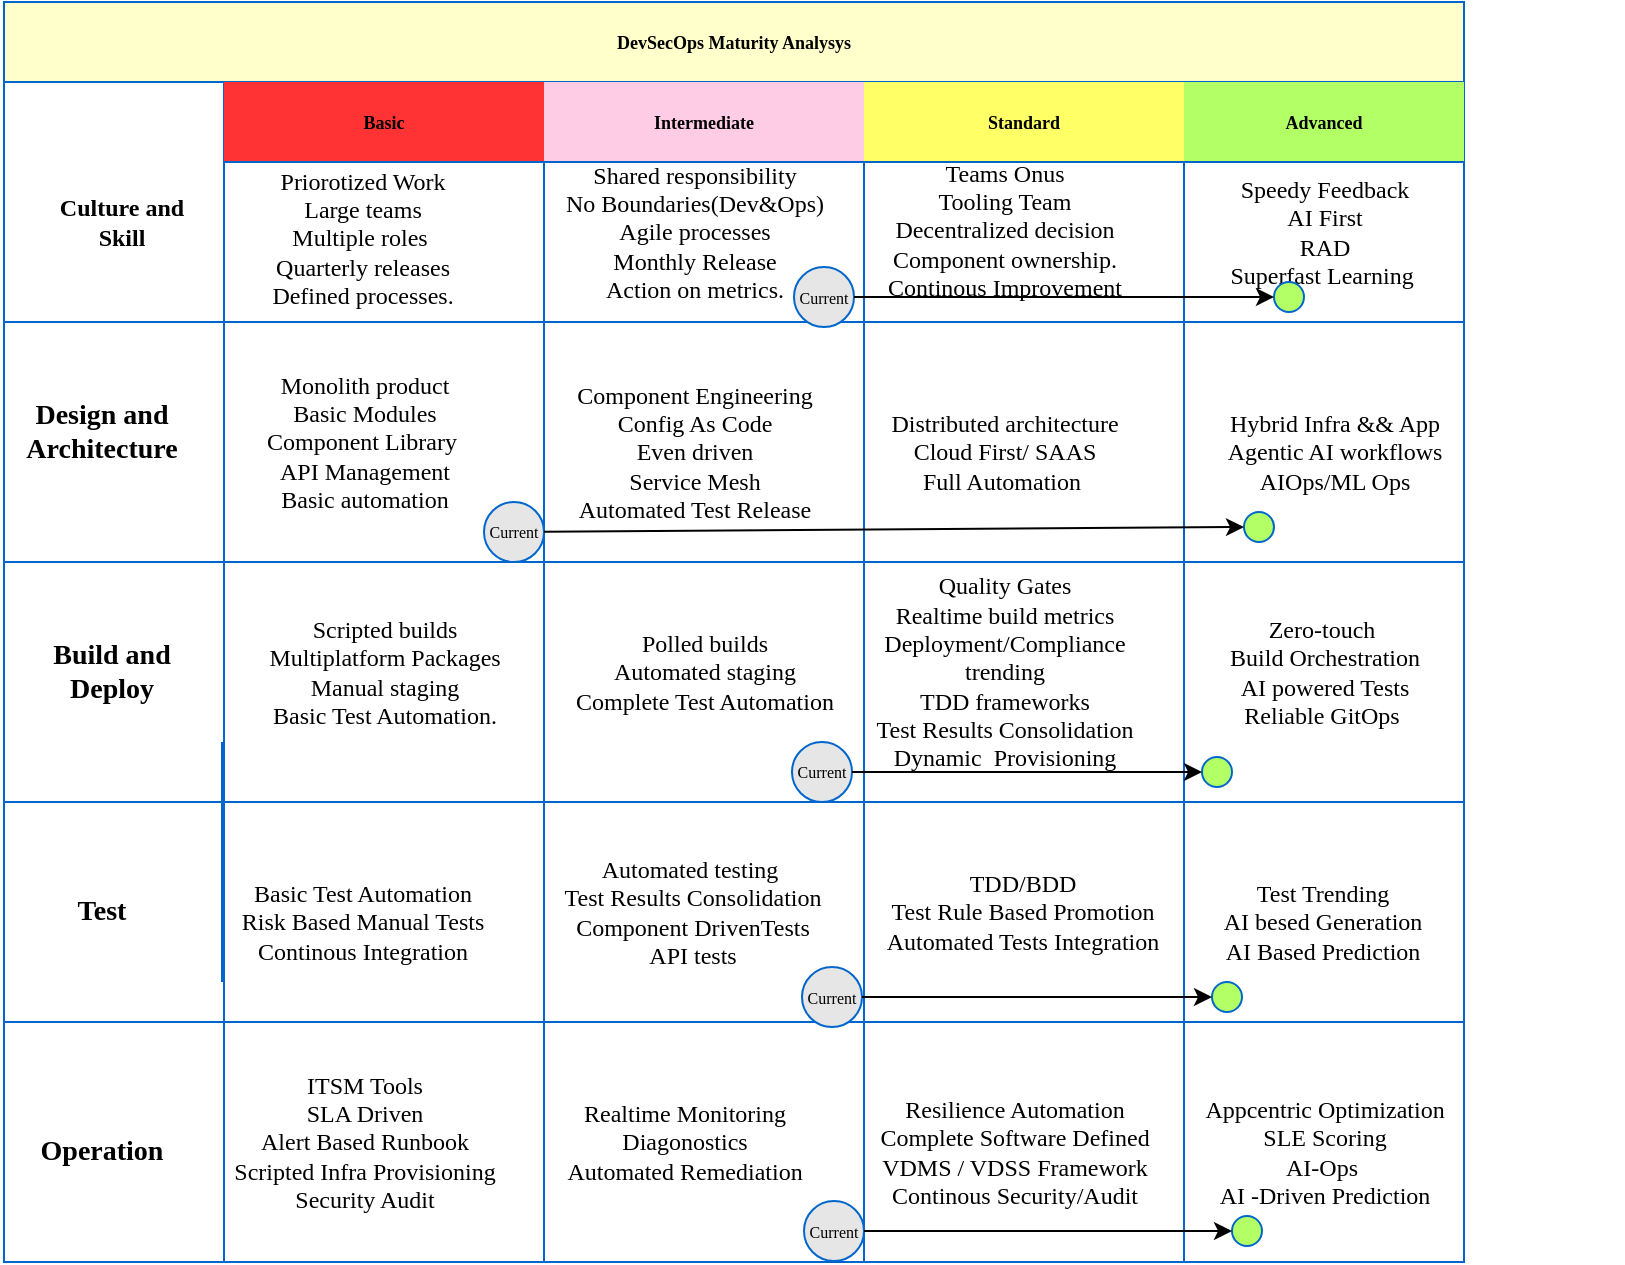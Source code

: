 <mxfile>
    <diagram id="HHa2Qv0wDfQtKXYiqdUY" name="DevSecOps Maturity">
        <mxGraphModel dx="602" dy="335" grid="1" gridSize="10" guides="1" tooltips="1" connect="1" arrows="1" fold="1" page="1" pageScale="1" pageWidth="1100" pageHeight="850" math="0" shadow="0">
            <root>
                <mxCell id="0"/>
                <mxCell id="1" parent="0"/>
                <mxCell id="LytyyFFLT9Lsc8S2HGza-1" value="DevSecOps Maturity Analysys" style="shape=table;childLayout=tableLayout;startSize=40;collapsible=0;recursiveResize=0;expand=0;fontStyle=1;strokeColor=#0066CC;fontFamily=Comic Sans MS;fontSize=9;fillColor=#FFFFCC;" parent="1" vertex="1">
                    <mxGeometry x="141" y="140" width="730" height="630" as="geometry"/>
                </mxCell>
                <mxCell id="LytyyFFLT9Lsc8S2HGza-2" value="" style="shape=tableRow;horizontal=0;startSize=110;swimlaneHead=0;swimlaneBody=0;top=0;left=0;bottom=0;right=0;dropTarget=0;fillColor=none;collapsible=0;recursiveResize=0;expand=0;fontStyle=1;strokeColor=#0066CC;fontFamily=Comic Sans MS;fontSize=9;" parent="LytyyFFLT9Lsc8S2HGza-1" vertex="1">
                    <mxGeometry y="40" width="730" height="120" as="geometry"/>
                </mxCell>
                <mxCell id="LytyyFFLT9Lsc8S2HGza-3" value="Basic" style="swimlane;swimlaneHead=0;swimlaneBody=0;fontStyle=0;connectable=0;fillColor=#FF3333;startSize=40;collapsible=0;recursiveResize=0;expand=0;fontStyle=1;strokeColor=#0066CC;fontFamily=Comic Sans MS;fontSize=9;" parent="LytyyFFLT9Lsc8S2HGza-2" vertex="1">
                    <mxGeometry x="110" width="160" height="120" as="geometry">
                        <mxRectangle width="160" height="120" as="alternateBounds"/>
                    </mxGeometry>
                </mxCell>
                <mxCell id="LytyyFFLT9Lsc8S2HGza-4" value="Intermediate" style="swimlane;swimlaneHead=0;swimlaneBody=0;fontStyle=0;connectable=0;fillColor=#FFCCE6;startSize=40;collapsible=0;recursiveResize=0;expand=0;fontStyle=1;strokeColor=#0066CC;fontFamily=Comic Sans MS;fontSize=9;" parent="LytyyFFLT9Lsc8S2HGza-2" vertex="1">
                    <mxGeometry x="270" width="160" height="120" as="geometry">
                        <mxRectangle width="160" height="120" as="alternateBounds"/>
                    </mxGeometry>
                </mxCell>
                <mxCell id="LytyyFFLT9Lsc8S2HGza-47" value="&lt;font style=&quot;font-size: 12px;&quot;&gt;Shared responsibility &lt;br&gt;No Boundaries(Dev&amp;amp;Ops)&lt;br&gt;Agile processes&lt;br&gt;Monthly Release&lt;br&gt;Action on metrics.&lt;/font&gt;" style="text;html=1;align=center;verticalAlign=middle;resizable=0;points=[];autosize=1;strokeColor=none;fillColor=none;fontSize=9;fontFamily=Comic Sans MS;" parent="LytyyFFLT9Lsc8S2HGza-4" vertex="1">
                    <mxGeometry x="-5" y="30" width="160" height="90" as="geometry"/>
                </mxCell>
                <mxCell id="MO1thTo8uA5cUM_53QHz-1" value="&lt;font style=&quot;font-size: 8px;&quot; face=&quot;Comic Sans MS&quot;&gt;Current&lt;/font&gt;" style="ellipse;whiteSpace=wrap;html=1;strokeColor=#0066CC;fontFamily=Times New Roman;fontSize=9;fillColor=#E6E6E6;" parent="LytyyFFLT9Lsc8S2HGza-4" vertex="1">
                    <mxGeometry x="125" y="92.5" width="30" height="30" as="geometry"/>
                </mxCell>
                <mxCell id="LytyyFFLT9Lsc8S2HGza-5" value="Standard" style="swimlane;swimlaneHead=0;swimlaneBody=0;fontStyle=0;connectable=0;fillColor=#FFFF66;startSize=40;collapsible=0;recursiveResize=0;expand=0;fontStyle=1;strokeColor=#0066CC;fontFamily=Comic Sans MS;fontSize=9;" parent="LytyyFFLT9Lsc8S2HGza-2" vertex="1">
                    <mxGeometry x="430" width="160" height="120" as="geometry">
                        <mxRectangle width="160" height="120" as="alternateBounds"/>
                    </mxGeometry>
                </mxCell>
                <mxCell id="LytyyFFLT9Lsc8S2HGza-48" value="&lt;font style=&quot;font-size: 12px;&quot;&gt;Teams Onus&lt;br&gt;Tooling Team&lt;br style=&quot;border-color: var(--border-color);&quot;&gt;Decentralized decision&lt;br style=&quot;border-color: var(--border-color);&quot;&gt;Component ownership.&lt;br&gt;Continous Improvement&lt;/font&gt;" style="text;html=1;align=center;verticalAlign=middle;resizable=0;points=[];autosize=1;strokeColor=none;fillColor=none;fontSize=9;fontFamily=Comic Sans MS;" parent="LytyyFFLT9Lsc8S2HGza-5" vertex="1">
                    <mxGeometry x="-10" y="29" width="160" height="90" as="geometry"/>
                </mxCell>
                <mxCell id="LytyyFFLT9Lsc8S2HGza-6" value="Advanced" style="swimlane;swimlaneHead=0;swimlaneBody=0;fontStyle=0;connectable=0;fillColor=#B3FF66;startSize=40;collapsible=0;recursiveResize=0;expand=0;fontStyle=1;strokeColor=#0066CC;fontFamily=Comic Sans MS;fontSize=9;" parent="LytyyFFLT9Lsc8S2HGza-2" vertex="1">
                    <mxGeometry x="590" width="140" height="120" as="geometry">
                        <mxRectangle width="140" height="120" as="alternateBounds"/>
                    </mxGeometry>
                </mxCell>
                <mxCell id="LytyyFFLT9Lsc8S2HGza-49" value="&lt;font style=&quot;font-size: 12px;&quot;&gt;Speedy Feedback&lt;br style=&quot;border-color: var(--border-color);&quot;&gt;AI First&lt;br&gt;RAD&lt;br style=&quot;border-color: var(--border-color);&quot;&gt;Superfast Learning&amp;nbsp;&lt;/font&gt;" style="text;html=1;align=center;verticalAlign=middle;resizable=0;points=[];autosize=1;strokeColor=none;fillColor=none;fontSize=9;fontFamily=Comic Sans MS;" parent="LytyyFFLT9Lsc8S2HGza-6" vertex="1">
                    <mxGeometry y="40" width="140" height="70" as="geometry"/>
                </mxCell>
                <mxCell id="LytyyFFLT9Lsc8S2HGza-8" value="" style="shape=tableRow;horizontal=0;startSize=110;swimlaneHead=0;swimlaneBody=0;top=0;left=0;bottom=0;right=0;dropTarget=0;fillColor=none;collapsible=0;recursiveResize=0;expand=0;fontStyle=1;strokeColor=#0066CC;fontFamily=Comic Sans MS;fontSize=9;" parent="LytyyFFLT9Lsc8S2HGza-1" vertex="1">
                    <mxGeometry y="160" width="730" height="120" as="geometry"/>
                </mxCell>
                <mxCell id="LytyyFFLT9Lsc8S2HGza-9" value="" style="swimlane;swimlaneHead=0;swimlaneBody=0;fontStyle=0;connectable=0;fillColor=#FF3333;startSize=0;collapsible=0;recursiveResize=0;expand=0;fontStyle=1;strokeColor=#0066CC;fontFamily=Comic Sans MS;fontSize=9;" parent="LytyyFFLT9Lsc8S2HGza-8" vertex="1">
                    <mxGeometry x="110" width="160" height="120" as="geometry">
                        <mxRectangle width="160" height="120" as="alternateBounds"/>
                    </mxGeometry>
                </mxCell>
                <mxCell id="LytyyFFLT9Lsc8S2HGza-50" value="&lt;font style=&quot;font-size: 12px;&quot;&gt;Monolith product&lt;br&gt;Basic Modules&lt;br&gt;Component Library&amp;nbsp;&lt;br&gt;API Management&lt;br&gt;Basic automation&lt;/font&gt;" style="text;html=1;align=center;verticalAlign=middle;resizable=0;points=[];autosize=1;strokeColor=none;fillColor=none;fontSize=9;fontFamily=Comic Sans MS;" parent="LytyyFFLT9Lsc8S2HGza-9" vertex="1">
                    <mxGeometry x="5" y="15" width="130" height="90" as="geometry"/>
                </mxCell>
                <mxCell id="rJoUMcJ71U402FxEsKE9-8" value="&lt;font style=&quot;font-size: 8px;&quot; face=&quot;Comic Sans MS&quot;&gt;Current&lt;/font&gt;" style="ellipse;whiteSpace=wrap;html=1;strokeColor=#0066CC;fontFamily=Times New Roman;fontSize=9;fillColor=#E6E6E6;" parent="LytyyFFLT9Lsc8S2HGza-9" vertex="1">
                    <mxGeometry x="130" y="90" width="30" height="30" as="geometry"/>
                </mxCell>
                <mxCell id="LytyyFFLT9Lsc8S2HGza-10" value="" style="swimlane;swimlaneHead=0;swimlaneBody=0;fontStyle=0;connectable=0;fillColor=none;startSize=0;collapsible=0;recursiveResize=0;expand=0;fontStyle=1;strokeColor=#0066CC;fontFamily=Comic Sans MS;fontSize=9;" parent="LytyyFFLT9Lsc8S2HGza-8" vertex="1">
                    <mxGeometry x="270" width="160" height="120" as="geometry">
                        <mxRectangle width="160" height="120" as="alternateBounds"/>
                    </mxGeometry>
                </mxCell>
                <mxCell id="LytyyFFLT9Lsc8S2HGza-51" value="&lt;font style=&quot;font-size: 12px;&quot;&gt;Component Engineering&lt;br&gt;Config As Code&lt;br&gt;Even driven&lt;br&gt;Service Mesh&lt;br&gt;Automated Test Release&lt;br&gt;&lt;/font&gt;" style="text;html=1;align=center;verticalAlign=middle;resizable=0;points=[];autosize=1;strokeColor=none;fillColor=none;fontSize=9;fontFamily=Comic Sans MS;" parent="LytyyFFLT9Lsc8S2HGza-10" vertex="1">
                    <mxGeometry x="-5" y="20" width="160" height="90" as="geometry"/>
                </mxCell>
                <mxCell id="LytyyFFLT9Lsc8S2HGza-11" value="" style="swimlane;swimlaneHead=0;swimlaneBody=0;fontStyle=0;connectable=0;fillColor=none;startSize=0;collapsible=0;recursiveResize=0;expand=0;fontStyle=1;strokeColor=#0066CC;fontFamily=Comic Sans MS;fontSize=9;" parent="LytyyFFLT9Lsc8S2HGza-8" vertex="1">
                    <mxGeometry x="430" width="160" height="120" as="geometry">
                        <mxRectangle width="160" height="120" as="alternateBounds"/>
                    </mxGeometry>
                </mxCell>
                <mxCell id="LytyyFFLT9Lsc8S2HGza-52" value="&lt;font style=&quot;font-size: 12px;&quot;&gt;Distributed architecture&lt;br&gt;Cloud First/ SAAS&lt;br&gt;Full Automation&amp;nbsp;&lt;/font&gt;" style="text;html=1;align=center;verticalAlign=middle;resizable=0;points=[];autosize=1;strokeColor=none;fillColor=none;fontSize=9;fontFamily=Comic Sans MS;" parent="LytyyFFLT9Lsc8S2HGza-11" vertex="1">
                    <mxGeometry x="-10" y="35" width="160" height="60" as="geometry"/>
                </mxCell>
                <mxCell id="LytyyFFLT9Lsc8S2HGza-12" style="swimlane;swimlaneHead=0;swimlaneBody=0;fontStyle=0;connectable=0;fillColor=none;startSize=0;collapsible=0;recursiveResize=0;expand=0;fontStyle=1;strokeColor=#0066CC;fontFamily=Comic Sans MS;fontSize=9;" parent="LytyyFFLT9Lsc8S2HGza-8" vertex="1">
                    <mxGeometry x="590" width="140" height="120" as="geometry">
                        <mxRectangle width="140" height="120" as="alternateBounds"/>
                    </mxGeometry>
                </mxCell>
                <mxCell id="LytyyFFLT9Lsc8S2HGza-53" value="&lt;font style=&quot;font-size: 12px;&quot;&gt;Hybrid Infra &amp;amp;&amp;amp; App&lt;br&gt;Agentic AI workflows&lt;br&gt;AIOps/ML Ops&lt;/font&gt;" style="text;html=1;align=center;verticalAlign=middle;resizable=0;points=[];autosize=1;strokeColor=none;fillColor=none;fontSize=9;fontFamily=Comic Sans MS;" parent="LytyyFFLT9Lsc8S2HGza-12" vertex="1">
                    <mxGeometry y="35" width="150" height="60" as="geometry"/>
                </mxCell>
                <mxCell id="MO1thTo8uA5cUM_53QHz-2" value="" style="ellipse;whiteSpace=wrap;html=1;aspect=fixed;strokeColor=#0066CC;fontFamily=Times New Roman;fontSize=9;fillColor=#B3FF66;" parent="LytyyFFLT9Lsc8S2HGza-12" vertex="1">
                    <mxGeometry x="45" y="-20" width="15" height="15" as="geometry"/>
                </mxCell>
                <mxCell id="rJoUMcJ71U402FxEsKE9-9" value="" style="ellipse;whiteSpace=wrap;html=1;aspect=fixed;strokeColor=#0066CC;fontFamily=Times New Roman;fontSize=9;fillColor=#B3FF66;" parent="LytyyFFLT9Lsc8S2HGza-12" vertex="1">
                    <mxGeometry x="30" y="95" width="15" height="15" as="geometry"/>
                </mxCell>
                <mxCell id="rJoUMcJ71U402FxEsKE9-10" style="edgeStyle=none;html=1;entryX=0;entryY=0.5;entryDx=0;entryDy=0;fontFamily=Times New Roman;fontSize=9;" parent="LytyyFFLT9Lsc8S2HGza-8" source="rJoUMcJ71U402FxEsKE9-8" target="rJoUMcJ71U402FxEsKE9-9" edge="1">
                    <mxGeometry relative="1" as="geometry"/>
                </mxCell>
                <mxCell id="LytyyFFLT9Lsc8S2HGza-14" value="" style="shape=tableRow;horizontal=0;startSize=110;swimlaneHead=0;swimlaneBody=0;top=0;left=0;bottom=0;right=0;dropTarget=0;fillColor=none;collapsible=0;recursiveResize=0;expand=0;fontStyle=1;strokeColor=#0066CC;fontFamily=Comic Sans MS;fontSize=9;" parent="LytyyFFLT9Lsc8S2HGza-1" vertex="1">
                    <mxGeometry y="280" width="730" height="120" as="geometry"/>
                </mxCell>
                <mxCell id="LytyyFFLT9Lsc8S2HGza-15" value="" style="swimlane;swimlaneHead=0;swimlaneBody=0;fontStyle=0;connectable=0;fillColor=#FF3333;startSize=0;collapsible=0;recursiveResize=0;expand=0;fontStyle=1;strokeColor=#0066CC;fontFamily=Comic Sans MS;fontSize=9;" parent="LytyyFFLT9Lsc8S2HGza-14" vertex="1">
                    <mxGeometry x="110" width="160" height="120" as="geometry">
                        <mxRectangle width="160" height="120" as="alternateBounds"/>
                    </mxGeometry>
                </mxCell>
                <mxCell id="LytyyFFLT9Lsc8S2HGza-56" value="&lt;font style=&quot;font-size: 12px;&quot;&gt;Scripted builds&lt;br&gt;Multiplatform Packages&lt;br&gt;Manual staging&lt;br&gt;Basic Test Automation.&lt;/font&gt;" style="text;html=1;align=center;verticalAlign=middle;resizable=0;points=[];autosize=1;strokeColor=none;fillColor=none;fontSize=9;fontFamily=Comic Sans MS;" parent="LytyyFFLT9Lsc8S2HGza-15" vertex="1">
                    <mxGeometry y="20" width="160" height="70" as="geometry"/>
                </mxCell>
                <mxCell id="LytyyFFLT9Lsc8S2HGza-16" value="" style="swimlane;swimlaneHead=0;swimlaneBody=0;fontStyle=0;connectable=0;fillColor=none;startSize=0;collapsible=0;recursiveResize=0;expand=0;fontStyle=1;strokeColor=#0066CC;fontFamily=Comic Sans MS;fontSize=9;" parent="LytyyFFLT9Lsc8S2HGza-14" vertex="1">
                    <mxGeometry x="270" width="160" height="120" as="geometry">
                        <mxRectangle width="160" height="120" as="alternateBounds"/>
                    </mxGeometry>
                </mxCell>
                <mxCell id="LytyyFFLT9Lsc8S2HGza-57" value="&lt;font style=&quot;font-size: 12px;&quot;&gt;Polled builds&lt;br&gt;Automated staging&lt;br&gt;Complete Test Automation&lt;/font&gt;" style="text;html=1;align=center;verticalAlign=middle;resizable=0;points=[];autosize=1;strokeColor=none;fillColor=none;fontSize=9;fontFamily=Comic Sans MS;" parent="LytyyFFLT9Lsc8S2HGza-16" vertex="1">
                    <mxGeometry x="-5" y="25" width="170" height="60" as="geometry"/>
                </mxCell>
                <mxCell id="LytyyFFLT9Lsc8S2HGza-17" value="" style="swimlane;swimlaneHead=0;swimlaneBody=0;fontStyle=0;connectable=0;fillColor=none;startSize=0;collapsible=0;recursiveResize=0;expand=0;fontStyle=1;strokeColor=#0066CC;fontFamily=Comic Sans MS;fontSize=9;" parent="LytyyFFLT9Lsc8S2HGza-14" vertex="1">
                    <mxGeometry x="430" width="160" height="120" as="geometry">
                        <mxRectangle width="160" height="120" as="alternateBounds"/>
                    </mxGeometry>
                </mxCell>
                <mxCell id="LytyyFFLT9Lsc8S2HGza-58" value="&lt;font style=&quot;font-size: 12px;&quot;&gt;Quality Gates&lt;br&gt;Realtime build metrics&lt;br&gt;Deployment/Compliance &lt;br&gt;trending&lt;br&gt;TDD frameworks&lt;br&gt;Test Results Consolidation&lt;br&gt;Dynamic&amp;nbsp; Provisioning&lt;/font&gt;" style="text;html=1;align=center;verticalAlign=middle;resizable=0;points=[];autosize=1;strokeColor=none;fillColor=none;fontSize=9;fontFamily=Comic Sans MS;" parent="LytyyFFLT9Lsc8S2HGza-17" vertex="1">
                    <mxGeometry x="-15" width="170" height="110" as="geometry"/>
                </mxCell>
                <mxCell id="LytyyFFLT9Lsc8S2HGza-18" style="swimlane;swimlaneHead=0;swimlaneBody=0;fontStyle=0;connectable=0;fillColor=none;startSize=0;collapsible=0;recursiveResize=0;expand=0;fontStyle=1;strokeColor=#0066CC;fontFamily=Comic Sans MS;fontSize=9;" parent="LytyyFFLT9Lsc8S2HGza-14" vertex="1">
                    <mxGeometry x="590" width="140" height="120" as="geometry">
                        <mxRectangle width="140" height="120" as="alternateBounds"/>
                    </mxGeometry>
                </mxCell>
                <mxCell id="LytyyFFLT9Lsc8S2HGza-59" value="&lt;font style=&quot;font-size: 12px;&quot;&gt;Zero-touch&amp;nbsp;&lt;br&gt;Build Orchestration&lt;br&gt;AI powered Tests&lt;br&gt;Reliable GitOps&amp;nbsp;&lt;/font&gt;" style="text;html=1;align=center;verticalAlign=middle;resizable=0;points=[];autosize=1;strokeColor=none;fillColor=none;fontSize=9;fontFamily=Comic Sans MS;" parent="LytyyFFLT9Lsc8S2HGza-18" vertex="1">
                    <mxGeometry x="5" y="20" width="130" height="70" as="geometry"/>
                </mxCell>
                <mxCell id="LytyyFFLT9Lsc8S2HGza-20" style="shape=tableRow;horizontal=0;startSize=110;swimlaneHead=0;swimlaneBody=0;top=0;left=0;bottom=0;right=0;dropTarget=0;fillColor=none;collapsible=0;recursiveResize=0;expand=0;fontStyle=1;strokeColor=#0066CC;fontFamily=Comic Sans MS;fontSize=9;" parent="LytyyFFLT9Lsc8S2HGza-1" vertex="1">
                    <mxGeometry y="400" width="730" height="110" as="geometry"/>
                </mxCell>
                <mxCell id="LytyyFFLT9Lsc8S2HGza-21" style="swimlane;swimlaneHead=0;swimlaneBody=0;fontStyle=0;connectable=0;fillColor=#FF3333;startSize=0;collapsible=0;recursiveResize=0;expand=0;fontStyle=1;strokeColor=#0066CC;fontFamily=Comic Sans MS;fontSize=9;" parent="LytyyFFLT9Lsc8S2HGza-20" vertex="1">
                    <mxGeometry x="110" width="160" height="110" as="geometry">
                        <mxRectangle width="160" height="110" as="alternateBounds"/>
                    </mxGeometry>
                </mxCell>
                <mxCell id="LytyyFFLT9Lsc8S2HGza-22" style="swimlane;swimlaneHead=0;swimlaneBody=0;fontStyle=0;connectable=0;fillColor=none;startSize=0;collapsible=0;recursiveResize=0;expand=0;fontStyle=1;strokeColor=#0066CC;fontFamily=Comic Sans MS;fontSize=9;" parent="LytyyFFLT9Lsc8S2HGza-20" vertex="1">
                    <mxGeometry x="270" width="160" height="110" as="geometry">
                        <mxRectangle width="160" height="110" as="alternateBounds"/>
                    </mxGeometry>
                </mxCell>
                <mxCell id="rJoUMcJ71U402FxEsKE9-14" value="&lt;font style=&quot;font-size: 8px;&quot; face=&quot;Comic Sans MS&quot;&gt;Current&lt;/font&gt;" style="ellipse;whiteSpace=wrap;html=1;strokeColor=#0066CC;fontFamily=Times New Roman;fontSize=9;fillColor=#E6E6E6;" parent="LytyyFFLT9Lsc8S2HGza-22" vertex="1">
                    <mxGeometry x="129" y="82.5" width="30" height="30" as="geometry"/>
                </mxCell>
                <mxCell id="LytyyFFLT9Lsc8S2HGza-23" style="swimlane;swimlaneHead=0;swimlaneBody=0;fontStyle=0;connectable=0;fillColor=none;startSize=0;collapsible=0;recursiveResize=0;expand=0;fontStyle=1;strokeColor=#0066CC;fontFamily=Comic Sans MS;fontSize=9;" parent="LytyyFFLT9Lsc8S2HGza-20" vertex="1">
                    <mxGeometry x="430" width="160" height="110" as="geometry">
                        <mxRectangle width="160" height="110" as="alternateBounds"/>
                    </mxGeometry>
                </mxCell>
                <mxCell id="LytyyFFLT9Lsc8S2HGza-24" style="swimlane;swimlaneHead=0;swimlaneBody=0;fontStyle=0;connectable=0;fillColor=none;startSize=0;collapsible=0;recursiveResize=0;expand=0;fontStyle=1;strokeColor=#0066CC;fontFamily=Comic Sans MS;fontSize=9;" parent="LytyyFFLT9Lsc8S2HGza-20" vertex="1">
                    <mxGeometry x="590" width="140" height="110" as="geometry">
                        <mxRectangle width="140" height="110" as="alternateBounds"/>
                    </mxGeometry>
                </mxCell>
                <mxCell id="LytyyFFLT9Lsc8S2HGza-26" style="shape=tableRow;horizontal=0;startSize=110;swimlaneHead=0;swimlaneBody=0;top=0;left=0;bottom=0;right=0;dropTarget=0;fillColor=none;collapsible=0;recursiveResize=0;expand=0;fontStyle=1;strokeColor=#0066CC;fontFamily=Comic Sans MS;fontSize=9;" parent="LytyyFFLT9Lsc8S2HGza-1" vertex="1">
                    <mxGeometry y="510" width="730" height="120" as="geometry"/>
                </mxCell>
                <mxCell id="LytyyFFLT9Lsc8S2HGza-27" style="swimlane;swimlaneHead=0;swimlaneBody=0;fontStyle=0;connectable=0;fillColor=#FF3333;startSize=0;collapsible=0;recursiveResize=0;expand=0;fontStyle=1;strokeColor=#0066CC;fontFamily=Comic Sans MS;fontSize=9;" parent="LytyyFFLT9Lsc8S2HGza-26" vertex="1">
                    <mxGeometry x="110" width="160" height="120" as="geometry">
                        <mxRectangle width="160" height="120" as="alternateBounds"/>
                    </mxGeometry>
                </mxCell>
                <mxCell id="LytyyFFLT9Lsc8S2HGza-64" value="&lt;font style=&quot;font-size: 12px;&quot;&gt;ITSM Tools&lt;br&gt;SLA Driven&lt;br&gt;Alert Based Runbook&lt;br&gt;Scripted Infra Provisioning&lt;br&gt;Security Audit&lt;/font&gt;" style="text;html=1;align=center;verticalAlign=middle;resizable=0;points=[];autosize=1;strokeColor=none;fillColor=none;fontSize=9;fontFamily=Comic Sans MS;" parent="LytyyFFLT9Lsc8S2HGza-27" vertex="1">
                    <mxGeometry x="-20" y="15" width="180" height="90" as="geometry"/>
                </mxCell>
                <mxCell id="LytyyFFLT9Lsc8S2HGza-28" style="swimlane;swimlaneHead=0;swimlaneBody=0;fontStyle=0;connectable=0;fillColor=none;startSize=0;collapsible=0;recursiveResize=0;expand=0;fontStyle=1;strokeColor=#0066CC;fontFamily=Comic Sans MS;fontSize=9;" parent="LytyyFFLT9Lsc8S2HGza-26" vertex="1">
                    <mxGeometry x="270" width="160" height="120" as="geometry">
                        <mxRectangle width="160" height="120" as="alternateBounds"/>
                    </mxGeometry>
                </mxCell>
                <mxCell id="LytyyFFLT9Lsc8S2HGza-65" value="&lt;font style=&quot;font-size: 12px;&quot;&gt;Realtime Monitoring&lt;br&gt;Diagonostics&lt;br&gt;Automated Remediation&lt;/font&gt;" style="text;html=1;align=center;verticalAlign=middle;resizable=0;points=[];autosize=1;strokeColor=none;fillColor=none;fontSize=9;fontFamily=Comic Sans MS;" parent="LytyyFFLT9Lsc8S2HGza-28" vertex="1">
                    <mxGeometry x="-10" y="30" width="160" height="60" as="geometry"/>
                </mxCell>
                <mxCell id="rJoUMcJ71U402FxEsKE9-17" value="&lt;font style=&quot;font-size: 8px;&quot; face=&quot;Comic Sans MS&quot;&gt;Current&lt;/font&gt;" style="ellipse;whiteSpace=wrap;html=1;strokeColor=#0066CC;fontFamily=Times New Roman;fontSize=9;fillColor=#E6E6E6;" parent="LytyyFFLT9Lsc8S2HGza-28" vertex="1">
                    <mxGeometry x="130" y="89.5" width="30" height="30" as="geometry"/>
                </mxCell>
                <mxCell id="LytyyFFLT9Lsc8S2HGza-29" style="swimlane;swimlaneHead=0;swimlaneBody=0;fontStyle=0;connectable=0;fillColor=none;startSize=0;collapsible=0;recursiveResize=0;expand=0;fontStyle=1;strokeColor=#0066CC;fontFamily=Comic Sans MS;fontSize=9;" parent="LytyyFFLT9Lsc8S2HGza-26" vertex="1">
                    <mxGeometry x="430" width="160" height="120" as="geometry">
                        <mxRectangle width="160" height="120" as="alternateBounds"/>
                    </mxGeometry>
                </mxCell>
                <mxCell id="LytyyFFLT9Lsc8S2HGza-66" value="&lt;font style=&quot;font-size: 12px;&quot;&gt;Resilience Automation&lt;br&gt;Complete Software Defined&lt;br&gt;VDMS / VDSS Framework&lt;br&gt;Continous Security/Audit&lt;/font&gt;" style="text;html=1;align=center;verticalAlign=middle;resizable=0;points=[];autosize=1;strokeColor=none;fillColor=none;fontSize=9;fontFamily=Comic Sans MS;" parent="LytyyFFLT9Lsc8S2HGza-29" vertex="1">
                    <mxGeometry x="-15" y="30" width="180" height="70" as="geometry"/>
                </mxCell>
                <mxCell id="LytyyFFLT9Lsc8S2HGza-30" style="swimlane;swimlaneHead=0;swimlaneBody=0;fontStyle=0;connectable=0;fillColor=none;startSize=0;collapsible=0;recursiveResize=0;expand=0;fontStyle=1;strokeColor=#0066CC;fontFamily=Comic Sans MS;fontSize=9;" parent="LytyyFFLT9Lsc8S2HGza-26" vertex="1">
                    <mxGeometry x="590" width="140" height="120" as="geometry">
                        <mxRectangle width="140" height="120" as="alternateBounds"/>
                    </mxGeometry>
                </mxCell>
                <mxCell id="LytyyFFLT9Lsc8S2HGza-67" value="&lt;font style=&quot;font-size: 12px;&quot;&gt;Appcentric Optimization&lt;br&gt;SLE Scoring&lt;br&gt;AI-Ops&amp;nbsp;&lt;br&gt;AI -Driven Prediction&lt;/font&gt;" style="text;html=1;align=center;verticalAlign=middle;resizable=0;points=[];autosize=1;strokeColor=none;fillColor=none;fontSize=9;fontFamily=Comic Sans MS;" parent="LytyyFFLT9Lsc8S2HGza-30" vertex="1">
                    <mxGeometry x="-10" y="30" width="160" height="70" as="geometry"/>
                </mxCell>
                <mxCell id="MO1thTo8uA5cUM_53QHz-3" style="edgeStyle=none;html=1;entryX=0;entryY=0.5;entryDx=0;entryDy=0;fontFamily=Times New Roman;fontSize=9;" parent="LytyyFFLT9Lsc8S2HGza-1" source="MO1thTo8uA5cUM_53QHz-1" target="MO1thTo8uA5cUM_53QHz-2" edge="1">
                    <mxGeometry relative="1" as="geometry"/>
                </mxCell>
                <mxCell id="LytyyFFLT9Lsc8S2HGza-32" value="" style="shape=tableRow;horizontal=0;startSize=110;swimlaneHead=0;swimlaneBody=0;top=0;left=0;bottom=0;right=0;dropTarget=0;fillColor=none;collapsible=0;recursiveResize=0;expand=0;fontStyle=1;strokeColor=#0066CC;fontFamily=Comic Sans MS;fontSize=9;" parent="1" vertex="1">
                    <mxGeometry x="140" y="510" width="810" height="120" as="geometry"/>
                </mxCell>
                <mxCell id="LytyyFFLT9Lsc8S2HGza-33" value="" style="swimlane;swimlaneHead=0;swimlaneBody=0;fontStyle=0;connectable=0;fillColor=none;startSize=0;collapsible=0;recursiveResize=0;expand=0;fontStyle=1;strokeColor=#0066CC;fontFamily=Comic Sans MS;fontSize=9;" parent="LytyyFFLT9Lsc8S2HGza-32" vertex="1">
                    <mxGeometry x="110" width="140" height="120" as="geometry">
                        <mxRectangle width="140" height="120" as="alternateBounds"/>
                    </mxGeometry>
                </mxCell>
                <mxCell id="LytyyFFLT9Lsc8S2HGza-60" value="&lt;font style=&quot;font-size: 12px;&quot;&gt;Basic Test Automation&lt;br&gt;Risk Based Manual Tests&lt;br&gt;Continous Integration&lt;/font&gt;" style="text;html=1;align=center;verticalAlign=middle;resizable=0;points=[];autosize=1;strokeColor=none;fillColor=none;fontSize=9;fontFamily=Comic Sans MS;" parent="LytyyFFLT9Lsc8S2HGza-33" vertex="1">
                    <mxGeometry x="-10" y="60" width="160" height="60" as="geometry"/>
                </mxCell>
                <mxCell id="LytyyFFLT9Lsc8S2HGza-34" value="" style="swimlane;swimlaneHead=0;swimlaneBody=0;fontStyle=0;connectable=0;fillColor=none;startSize=0;collapsible=0;recursiveResize=0;expand=0;fontStyle=1;strokeColor=#0066CC;fontFamily=Comic Sans MS;fontSize=9;" parent="LytyyFFLT9Lsc8S2HGza-32" vertex="1">
                    <mxGeometry x="250" width="140" height="120" as="geometry">
                        <mxRectangle width="140" height="120" as="alternateBounds"/>
                    </mxGeometry>
                </mxCell>
                <mxCell id="LytyyFFLT9Lsc8S2HGza-61" value="&lt;font style=&quot;font-size: 12px;&quot;&gt;Automated testing&amp;nbsp;&lt;br&gt;Test Results Consolidation&lt;br&gt;Component DrivenTests&lt;br&gt;API tests&lt;/font&gt;" style="text;html=1;align=center;verticalAlign=middle;resizable=0;points=[];autosize=1;strokeColor=none;fillColor=none;fontSize=9;fontFamily=Comic Sans MS;" parent="LytyyFFLT9Lsc8S2HGza-34" vertex="1">
                    <mxGeometry x="10" y="50" width="170" height="70" as="geometry"/>
                </mxCell>
                <mxCell id="LytyyFFLT9Lsc8S2HGza-35" value="" style="swimlane;swimlaneHead=0;swimlaneBody=0;fontStyle=0;connectable=0;fillColor=none;startSize=0;collapsible=0;recursiveResize=0;expand=0;fontStyle=1;strokeColor=#0066CC;fontFamily=Comic Sans MS;fontSize=9;" parent="LytyyFFLT9Lsc8S2HGza-32" vertex="1">
                    <mxGeometry x="390" width="140" height="120" as="geometry">
                        <mxRectangle width="140" height="120" as="alternateBounds"/>
                    </mxGeometry>
                </mxCell>
                <mxCell id="LytyyFFLT9Lsc8S2HGza-62" value="&lt;font style=&quot;font-size: 12px;&quot;&gt;TDD/BDD&lt;br&gt;Test Rule Based Promotion&lt;br&gt;Automated Tests Integration&lt;/font&gt;" style="text;html=1;align=center;verticalAlign=middle;resizable=0;points=[];autosize=1;strokeColor=none;fillColor=none;fontSize=9;fontFamily=Comic Sans MS;" parent="LytyyFFLT9Lsc8S2HGza-35" vertex="1">
                    <mxGeometry x="25" y="55" width="190" height="60" as="geometry"/>
                </mxCell>
                <mxCell id="rJoUMcJ71U402FxEsKE9-11" value="&lt;font style=&quot;font-size: 8px;&quot; face=&quot;Comic Sans MS&quot;&gt;Current&lt;/font&gt;" style="ellipse;whiteSpace=wrap;html=1;strokeColor=#0066CC;fontFamily=Times New Roman;fontSize=9;fillColor=#E6E6E6;" parent="LytyyFFLT9Lsc8S2HGza-35" vertex="1">
                    <mxGeometry x="5" width="30" height="30" as="geometry"/>
                </mxCell>
                <mxCell id="LytyyFFLT9Lsc8S2HGza-36" style="swimlane;swimlaneHead=0;swimlaneBody=0;fontStyle=0;connectable=0;fillColor=none;startSize=0;collapsible=0;recursiveResize=0;expand=0;fontStyle=1;strokeColor=#0066CC;fontFamily=Comic Sans MS;fontSize=9;" parent="LytyyFFLT9Lsc8S2HGza-32" vertex="1">
                    <mxGeometry x="530" width="140" height="120" as="geometry">
                        <mxRectangle width="140" height="120" as="alternateBounds"/>
                    </mxGeometry>
                </mxCell>
                <mxCell id="LytyyFFLT9Lsc8S2HGza-63" value="&lt;font style=&quot;font-size: 12px;&quot;&gt;Test Trending&lt;br&gt;AI besed Generation&lt;br&gt;AI Based Prediction&lt;/font&gt;" style="text;html=1;align=center;verticalAlign=middle;resizable=0;points=[];autosize=1;strokeColor=none;fillColor=none;fontSize=9;fontFamily=Comic Sans MS;" parent="LytyyFFLT9Lsc8S2HGza-36" vertex="1">
                    <mxGeometry x="60" y="60" width="140" height="60" as="geometry"/>
                </mxCell>
                <mxCell id="rJoUMcJ71U402FxEsKE9-12" value="" style="ellipse;whiteSpace=wrap;html=1;aspect=fixed;strokeColor=#0066CC;fontFamily=Times New Roman;fontSize=9;fillColor=#B3FF66;" parent="LytyyFFLT9Lsc8S2HGza-36" vertex="1">
                    <mxGeometry x="70" y="7.5" width="15" height="15" as="geometry"/>
                </mxCell>
                <mxCell id="LytyyFFLT9Lsc8S2HGza-37" style="swimlane;swimlaneHead=0;swimlaneBody=0;fontStyle=0;connectable=0;fillColor=none;startSize=0;collapsible=0;recursiveResize=0;expand=0;fontStyle=1;strokeColor=#0066CC;fontFamily=Comic Sans MS;fontSize=9;" parent="LytyyFFLT9Lsc8S2HGza-32" vertex="1">
                    <mxGeometry x="670" width="140" height="120" as="geometry">
                        <mxRectangle width="140" height="120" as="alternateBounds"/>
                    </mxGeometry>
                </mxCell>
                <mxCell id="rJoUMcJ71U402FxEsKE9-13" style="edgeStyle=none;html=1;entryX=0;entryY=0.5;entryDx=0;entryDy=0;fontFamily=Times New Roman;fontSize=9;" parent="LytyyFFLT9Lsc8S2HGza-32" source="rJoUMcJ71U402FxEsKE9-11" target="rJoUMcJ71U402FxEsKE9-12" edge="1">
                    <mxGeometry relative="1" as="geometry"/>
                </mxCell>
                <mxCell id="LytyyFFLT9Lsc8S2HGza-38" value="&lt;b&gt;&lt;font style=&quot;font-size: 12px;&quot;&gt;Culture and Skill&lt;/font&gt;&lt;/b&gt;" style="text;html=1;strokeColor=none;fillColor=none;align=center;verticalAlign=middle;whiteSpace=wrap;rounded=0;fontFamily=Comic Sans MS;fontSize=9;" parent="1" vertex="1">
                    <mxGeometry x="160" y="235" width="80" height="30" as="geometry"/>
                </mxCell>
                <mxCell id="LytyyFFLT9Lsc8S2HGza-42" value="&lt;b&gt;&lt;font style=&quot;font-size: 14px;&quot;&gt;Design and Architecture&lt;/font&gt;&lt;/b&gt;" style="text;html=1;strokeColor=none;fillColor=none;align=center;verticalAlign=middle;whiteSpace=wrap;rounded=0;fontFamily=Comic Sans MS;fontSize=9;" parent="1" vertex="1">
                    <mxGeometry x="160" y="340" width="60" height="30" as="geometry"/>
                </mxCell>
                <mxCell id="LytyyFFLT9Lsc8S2HGza-43" value="&lt;b&gt;&lt;font style=&quot;font-size: 14px;&quot;&gt;Build and Deploy&lt;/font&gt;&lt;/b&gt;" style="text;html=1;strokeColor=none;fillColor=none;align=center;verticalAlign=middle;whiteSpace=wrap;rounded=0;fontFamily=Comic Sans MS;fontSize=9;" parent="1" vertex="1">
                    <mxGeometry x="160" y="460" width="70" height="30" as="geometry"/>
                </mxCell>
                <mxCell id="LytyyFFLT9Lsc8S2HGza-44" value="&lt;b&gt;&lt;font style=&quot;font-size: 14px;&quot;&gt;Test&lt;/font&gt;&lt;/b&gt;" style="text;html=1;strokeColor=none;fillColor=none;align=center;verticalAlign=middle;whiteSpace=wrap;rounded=0;fontFamily=Comic Sans MS;fontSize=9;" parent="1" vertex="1">
                    <mxGeometry x="160" y="580" width="60" height="30" as="geometry"/>
                </mxCell>
                <mxCell id="LytyyFFLT9Lsc8S2HGza-45" value="&lt;b&gt;&lt;font style=&quot;font-size: 14px;&quot;&gt;Operation&lt;/font&gt;&lt;/b&gt;" style="text;html=1;strokeColor=none;fillColor=none;align=center;verticalAlign=middle;whiteSpace=wrap;rounded=0;fontFamily=Comic Sans MS;fontSize=9;" parent="1" vertex="1">
                    <mxGeometry x="160" y="700" width="60" height="30" as="geometry"/>
                </mxCell>
                <mxCell id="LytyyFFLT9Lsc8S2HGza-46" value="&lt;font style=&quot;font-size: 12px;&quot;&gt;Priorotized Work&lt;br&gt;Large teams&lt;br&gt;Multiple roles&amp;nbsp;&lt;br&gt;Quarterly releases&lt;br&gt;Defined processes.&lt;/font&gt;" style="text;html=1;align=center;verticalAlign=middle;resizable=0;points=[];autosize=1;strokeColor=none;fillColor=none;fontSize=9;fontFamily=Comic Sans MS;" parent="1" vertex="1">
                    <mxGeometry x="255" y="213" width="130" height="90" as="geometry"/>
                </mxCell>
                <mxCell id="rJoUMcJ71U402FxEsKE9-15" value="" style="ellipse;whiteSpace=wrap;html=1;aspect=fixed;strokeColor=#0066CC;fontFamily=Times New Roman;fontSize=9;fillColor=#B3FF66;" parent="1" vertex="1">
                    <mxGeometry x="745" y="630" width="15" height="15" as="geometry"/>
                </mxCell>
                <mxCell id="rJoUMcJ71U402FxEsKE9-16" style="edgeStyle=none;html=1;entryX=0;entryY=0.5;entryDx=0;entryDy=0;fontFamily=Times New Roman;fontSize=9;" parent="1" source="rJoUMcJ71U402FxEsKE9-14" target="rJoUMcJ71U402FxEsKE9-15" edge="1">
                    <mxGeometry relative="1" as="geometry"/>
                </mxCell>
                <mxCell id="rJoUMcJ71U402FxEsKE9-18" value="" style="ellipse;whiteSpace=wrap;html=1;aspect=fixed;strokeColor=#0066CC;fontFamily=Times New Roman;fontSize=9;fillColor=#B3FF66;" parent="1" vertex="1">
                    <mxGeometry x="755" y="747" width="15" height="15" as="geometry"/>
                </mxCell>
                <mxCell id="rJoUMcJ71U402FxEsKE9-19" style="edgeStyle=none;html=1;entryX=0;entryY=0.5;entryDx=0;entryDy=0;fontFamily=Times New Roman;fontSize=9;" parent="1" source="rJoUMcJ71U402FxEsKE9-17" target="rJoUMcJ71U402FxEsKE9-18" edge="1">
                    <mxGeometry relative="1" as="geometry"/>
                </mxCell>
            </root>
        </mxGraphModel>
    </diagram>
    <diagram id="o7SX92u5WDPKv_Qo-5N-" name="Microservices">
        <mxGraphModel dx="1702" dy="2035" grid="1" gridSize="10" guides="1" tooltips="1" connect="1" arrows="1" fold="1" page="1" pageScale="1" pageWidth="1100" pageHeight="850" math="0" shadow="0">
            <root>
                <mxCell id="0"/>
                <mxCell id="1" parent="0"/>
                <mxCell id="t2N2KF-7ZCxaXUU58gSf-131" value="" style="group" parent="1" vertex="1" connectable="0">
                    <mxGeometry x="-130" y="-900" width="710" height="390" as="geometry"/>
                </mxCell>
                <mxCell id="56" value="" style="group" parent="t2N2KF-7ZCxaXUU58gSf-131" vertex="1" connectable="0">
                    <mxGeometry x="150" width="420" height="390" as="geometry"/>
                </mxCell>
                <mxCell id="6" value="" style="rounded=1;whiteSpace=wrap;html=1;fillColor=#EEE2E2;" parent="56" vertex="1">
                    <mxGeometry width="420" height="390" as="geometry"/>
                </mxCell>
                <mxCell id="12" value="" style="group" parent="56" vertex="1" connectable="0">
                    <mxGeometry x="20" y="44.318" width="380" height="70.909" as="geometry"/>
                </mxCell>
                <mxCell id="11" value="" style="group;fillColor=#FFCCCC;container=0;" parent="12" vertex="1" connectable="0">
                    <mxGeometry width="380" height="70.909" as="geometry"/>
                </mxCell>
                <mxCell id="8" value="&lt;font face=&quot;Comic Sans MS&quot;&gt;Service Orchestration&lt;/font&gt;" style="rounded=1;whiteSpace=wrap;html=1;strokeColor=#0066CC;fillColor=#4DB2FF;" parent="12" vertex="1">
                    <mxGeometry x="10" y="13.295" width="90" height="44.318" as="geometry"/>
                </mxCell>
                <mxCell id="9" value="&lt;font face=&quot;Comic Sans MS&quot;&gt;Service Mesh&lt;/font&gt;" style="rounded=1;whiteSpace=wrap;html=1;fillColor=#FFFFFF;" parent="12" vertex="1">
                    <mxGeometry x="110" y="26.591" width="80" height="17.727" as="geometry"/>
                </mxCell>
                <mxCell id="10" value="&lt;font face=&quot;Comic Sans MS&quot;&gt;Monitoring &amp;amp;&amp;amp; Scaling&lt;/font&gt;" style="rounded=1;whiteSpace=wrap;html=1;" parent="12" vertex="1">
                    <mxGeometry x="220" y="26.591" width="130" height="17.727" as="geometry"/>
                </mxCell>
                <mxCell id="19" value="" style="group" parent="56" vertex="1" connectable="0">
                    <mxGeometry x="20" y="141.818" width="380" height="70.909" as="geometry"/>
                </mxCell>
                <mxCell id="14" value="" style="group;fillColor=#CCFFFF;container=0;" parent="19" vertex="1" connectable="0">
                    <mxGeometry width="380" height="70.909" as="geometry"/>
                </mxCell>
                <mxCell id="15" value="&lt;font face=&quot;Comic Sans MS&quot;&gt;Business&amp;nbsp;&lt;br&gt;Services&lt;br&gt;&lt;/font&gt;" style="rounded=1;whiteSpace=wrap;html=1;strokeColor=#0066CC;fillColor=#4DB2FF;" parent="19" vertex="1">
                    <mxGeometry x="10" y="13.295" width="90" height="44.318" as="geometry"/>
                </mxCell>
                <mxCell id="16" value="&lt;font face=&quot;Comic Sans MS&quot;&gt;Domain Specific Service1&lt;/font&gt;" style="rounded=1;whiteSpace=wrap;html=1;fillColor=#FFFFFF;" parent="19" vertex="1">
                    <mxGeometry x="110" y="8.864" width="150" height="26.591" as="geometry"/>
                </mxCell>
                <mxCell id="25" value="&lt;font face=&quot;Comic Sans MS&quot;&gt;Domain Specific Service2&lt;/font&gt;" style="rounded=1;whiteSpace=wrap;html=1;fillColor=#FFFFFF;" parent="19" vertex="1">
                    <mxGeometry x="140" y="31.023" width="150" height="26.591" as="geometry"/>
                </mxCell>
                <mxCell id="26" value="......" style="text;html=1;strokeColor=none;fillColor=none;align=center;verticalAlign=middle;whiteSpace=wrap;rounded=0;fontFamily=Comic Sans MS;" parent="19" vertex="1">
                    <mxGeometry x="280" y="44.318" width="60" height="26.591" as="geometry"/>
                </mxCell>
                <mxCell id="n1w96Yya6C1sHL4KPiyu-137" value="Refactored,&lt;br&gt;Replatformed" style="text;html=1;strokeColor=none;fillColor=none;align=center;verticalAlign=middle;whiteSpace=wrap;rounded=0;fontFamily=Comic Sans MS;fontSize=12;" parent="19" vertex="1">
                    <mxGeometry x="320" y="7.532" width="60" height="29.25" as="geometry"/>
                </mxCell>
                <mxCell id="55" value="" style="group" parent="56" vertex="1" connectable="0">
                    <mxGeometry x="20" y="248.182" width="380" height="115.227" as="geometry"/>
                </mxCell>
                <mxCell id="21" value="" style="group;fillColor=#CCFFFF;container=0;" parent="55" vertex="1" connectable="0">
                    <mxGeometry width="380" height="115.227" as="geometry"/>
                </mxCell>
                <mxCell id="22" value="&lt;font face=&quot;Comic Sans MS&quot;&gt;Common Services&lt;/font&gt;" style="rounded=1;whiteSpace=wrap;html=1;strokeColor=#0066CC;fillColor=#4DB2FF;" parent="55" vertex="1">
                    <mxGeometry x="10" y="35.455" width="90" height="44.318" as="geometry"/>
                </mxCell>
                <mxCell id="23" value="&lt;font face=&quot;Comic Sans MS&quot;&gt;SEARCH&lt;/font&gt;" style="rounded=1;whiteSpace=wrap;html=1;fillColor=#FFFFFF;" parent="55" vertex="1">
                    <mxGeometry x="110" y="8.864" width="70" height="17.727" as="geometry"/>
                </mxCell>
                <mxCell id="24" value="&lt;font face=&quot;Comic Sans MS&quot;&gt;Security/RBAC&lt;/font&gt;" style="rounded=1;whiteSpace=wrap;html=1;" parent="55" vertex="1">
                    <mxGeometry x="190" y="8.864" width="100" height="17.727" as="geometry"/>
                </mxCell>
                <mxCell id="36" value="&lt;font face=&quot;Comic Sans MS&quot;&gt;CMS&lt;/font&gt;" style="rounded=1;whiteSpace=wrap;html=1;fillColor=#FFFFFF;" parent="55" vertex="1">
                    <mxGeometry x="300" y="8.864" width="50" height="17.727" as="geometry"/>
                </mxCell>
                <mxCell id="37" value="&lt;font face=&quot;Comic Sans MS&quot;&gt;DMS&lt;/font&gt;" style="rounded=1;whiteSpace=wrap;html=1;fillColor=#FFFFFF;" parent="55" vertex="1">
                    <mxGeometry x="110" y="35.455" width="50" height="17.727" as="geometry"/>
                </mxCell>
                <mxCell id="38" value="&lt;font face=&quot;Comic Sans MS&quot;&gt;Workflows&lt;/font&gt;" style="rounded=1;whiteSpace=wrap;html=1;fillColor=#FFFFFF;" parent="55" vertex="1">
                    <mxGeometry x="170" y="35.455" width="70" height="17.727" as="geometry"/>
                </mxCell>
                <mxCell id="40" value="&lt;font face=&quot;Comic Sans MS&quot;&gt;Policy Engine&lt;/font&gt;" style="rounded=1;whiteSpace=wrap;html=1;fillColor=#FFFFFF;" parent="55" vertex="1">
                    <mxGeometry x="250" y="35.455" width="80" height="17.727" as="geometry"/>
                </mxCell>
                <mxCell id="41" value="&lt;font face=&quot;Comic Sans MS&quot;&gt;ESB&lt;/font&gt;" style="rounded=1;whiteSpace=wrap;html=1;fillColor=#FFFFFF;" parent="55" vertex="1">
                    <mxGeometry x="110" y="62.045" width="80" height="17.727" as="geometry"/>
                </mxCell>
                <mxCell id="42" value="&lt;font face=&quot;Comic Sans MS&quot;&gt;Catalogue&lt;/font&gt;" style="rounded=1;whiteSpace=wrap;html=1;fillColor=#FFFFFF;" parent="55" vertex="1">
                    <mxGeometry x="212.5" y="62.045" width="55" height="17.727" as="geometry"/>
                </mxCell>
                <mxCell id="43" value="&lt;font face=&quot;Comic Sans MS&quot;&gt;Change Central&lt;/font&gt;" style="rounded=1;whiteSpace=wrap;html=1;fillColor=#FFFFFF;" parent="55" vertex="1">
                    <mxGeometry x="280" y="62.045" width="90" height="17.727" as="geometry"/>
                </mxCell>
                <mxCell id="44" value="&lt;font face=&quot;Comic Sans MS&quot;&gt;Dataflow&lt;/font&gt;" style="rounded=1;whiteSpace=wrap;html=1;fillColor=#FFFFFF;" parent="55" vertex="1">
                    <mxGeometry x="110" y="88.636" width="90" height="17.727" as="geometry"/>
                </mxCell>
                <mxCell id="45" value="&lt;font face=&quot;Comic Sans MS&quot;&gt;Lake&lt;/font&gt;" style="rounded=1;whiteSpace=wrap;html=1;fillColor=#FFFFFF;" parent="55" vertex="1">
                    <mxGeometry x="210" y="88.636" width="90" height="17.727" as="geometry"/>
                </mxCell>
                <mxCell id="52" value="......" style="text;html=1;strokeColor=none;fillColor=none;align=center;verticalAlign=middle;whiteSpace=wrap;rounded=0;fontFamily=Comic Sans MS;" parent="55" vertex="1">
                    <mxGeometry x="310" y="84.205" width="60" height="26.591" as="geometry"/>
                </mxCell>
                <mxCell id="n1w96Yya6C1sHL4KPiyu-136" value="&lt;b&gt;Reduced Dependencies&lt;/b&gt;" style="text;html=1;strokeColor=none;fillColor=none;align=center;verticalAlign=middle;whiteSpace=wrap;rounded=0;fontFamily=Comic Sans MS;fontSize=12;" parent="55" vertex="1">
                    <mxGeometry x="8" y="-4.436" width="90" height="29.25" as="geometry"/>
                </mxCell>
                <mxCell id="Qaq8B_Wh8oWom-hraLdx-131" value="Phase2 Transformation - refactor/ replatform" style="text;html=1;strokeColor=none;fillColor=none;align=center;verticalAlign=middle;whiteSpace=wrap;rounded=0;fontFamily=Comic Sans MS;fontSize=12;" parent="56" vertex="1">
                    <mxGeometry x="65" y="15.064" width="290" height="29.25" as="geometry"/>
                </mxCell>
                <mxCell id="123" style="edgeStyle=none;html=1;fontFamily=Comic Sans MS;fontSize=24;" parent="t2N2KF-7ZCxaXUU58gSf-131" source="6" edge="1">
                    <mxGeometry relative="1" as="geometry">
                        <mxPoint x="590" y="170" as="targetPoint"/>
                    </mxGeometry>
                </mxCell>
                <mxCell id="130" style="edgeStyle=none;html=1;entryX=0;entryY=0.5;entryDx=0;entryDy=0;fontFamily=Comic Sans MS;fontSize=24;" parent="t2N2KF-7ZCxaXUU58gSf-131" source="125" target="15" edge="1">
                    <mxGeometry relative="1" as="geometry"/>
                </mxCell>
                <mxCell id="131" style="edgeStyle=none;html=1;entryX=0;entryY=0.5;entryDx=0;entryDy=0;fontFamily=Comic Sans MS;fontSize=24;" parent="t2N2KF-7ZCxaXUU58gSf-131" source="125" target="22" edge="1">
                    <mxGeometry relative="1" as="geometry">
                        <mxPoint x="140" y="190" as="sourcePoint"/>
                    </mxGeometry>
                </mxCell>
                <mxCell id="125" value="API Gateway" style="sketch=0;outlineConnect=0;fontColor=#232F3E;gradientColor=none;fillColor=#B0084D;strokeColor=none;dashed=0;verticalLabelPosition=bottom;verticalAlign=top;align=center;html=1;fontSize=12;fontStyle=0;aspect=fixed;pointerEvents=1;shape=mxgraph.aws4.endpoint;fontFamily=Comic Sans MS;" parent="t2N2KF-7ZCxaXUU58gSf-131" vertex="1">
                    <mxGeometry x="105" y="182.5" width="25" height="25" as="geometry"/>
                </mxCell>
                <mxCell id="6cQGvpOUTSckRMWg6grE-131" value="" style="group" parent="t2N2KF-7ZCxaXUU58gSf-131" vertex="1" connectable="0">
                    <mxGeometry x="590" y="9.5" width="120" height="358.5" as="geometry"/>
                </mxCell>
                <mxCell id="6cQGvpOUTSckRMWg6grE-132" value="" style="rounded=1;whiteSpace=wrap;html=1;fillColor=#EEE2E2;" parent="6cQGvpOUTSckRMWg6grE-131" vertex="1">
                    <mxGeometry width="120" height="358.5" as="geometry"/>
                </mxCell>
                <mxCell id="6cQGvpOUTSckRMWg6grE-133" value="&lt;font style=&quot;font-size: 14px;&quot;&gt;&lt;b&gt;Data Services&lt;/b&gt;&lt;/font&gt;" style="text;html=1;strokeColor=none;fillColor=none;align=center;verticalAlign=middle;whiteSpace=wrap;rounded=0;fontFamily=Comic Sans MS;fontSize=8;" parent="6cQGvpOUTSckRMWg6grE-131" vertex="1">
                    <mxGeometry x="9" y="12.222" width="100" height="24.443" as="geometry"/>
                </mxCell>
                <mxCell id="6cQGvpOUTSckRMWg6grE-134" value="&lt;font style=&quot;&quot;&gt;&lt;b style=&quot;&quot;&gt;&lt;font style=&quot;font-size: 10px;&quot;&gt;Search&lt;br&gt;(ES)&lt;/font&gt;&lt;/b&gt;&lt;br&gt;&lt;/font&gt;" style="shape=datastore;whiteSpace=wrap;html=1;strokeColor=#0066CC;fontFamily=Comic Sans MS;fontSize=14;fillColor=#FFCCE6;" parent="6cQGvpOUTSckRMWg6grE-131" vertex="1">
                    <mxGeometry x="29" y="40.739" width="60" height="48.886" as="geometry"/>
                </mxCell>
                <mxCell id="6cQGvpOUTSckRMWg6grE-135" value="&lt;font style=&quot;&quot;&gt;&lt;font style=&quot;font-size: 10px;&quot;&gt;&lt;b&gt;Postgresql&lt;/b&gt;&lt;/font&gt;&lt;br&gt;&lt;/font&gt;" style="shape=datastore;whiteSpace=wrap;html=1;strokeColor=#0066CC;fontFamily=Comic Sans MS;fontSize=14;fillColor=#FFCCE6;" parent="6cQGvpOUTSckRMWg6grE-131" vertex="1">
                    <mxGeometry x="30" y="114.068" width="60" height="48.886" as="geometry"/>
                </mxCell>
                <mxCell id="6cQGvpOUTSckRMWg6grE-136" value="&lt;font style=&quot;&quot;&gt;&lt;font style=&quot;font-size: 10px;&quot;&gt;&lt;b&gt;Ehcache&lt;/b&gt;&lt;/font&gt;&lt;br&gt;&lt;/font&gt;" style="shape=datastore;whiteSpace=wrap;html=1;strokeColor=#0066CC;fontFamily=Comic Sans MS;fontSize=14;fillColor=#FFCCE6;" parent="6cQGvpOUTSckRMWg6grE-131" vertex="1">
                    <mxGeometry x="30" y="195.545" width="60" height="48.886" as="geometry"/>
                </mxCell>
                <mxCell id="6cQGvpOUTSckRMWg6grE-137" value="&lt;font style=&quot;&quot;&gt;&lt;font style=&quot;font-size: 10px;&quot;&gt;&lt;b&gt;Neo4j&lt;/b&gt;&lt;/font&gt;&lt;br&gt;&lt;/font&gt;" style="shape=datastore;whiteSpace=wrap;html=1;strokeColor=#0066CC;fontFamily=Comic Sans MS;fontSize=14;fillColor=#FFCCE6;" parent="6cQGvpOUTSckRMWg6grE-131" vertex="1">
                    <mxGeometry x="30" y="264.801" width="60" height="48.886" as="geometry"/>
                </mxCell>
                <mxCell id="6cQGvpOUTSckRMWg6grE-138" value="&lt;font style=&quot;font-size: 24px;&quot;&gt;.....&lt;/font&gt;" style="text;html=1;strokeColor=none;fillColor=none;align=center;verticalAlign=middle;whiteSpace=wrap;rounded=0;fontFamily=Comic Sans MS;fontSize=6;" parent="6cQGvpOUTSckRMWg6grE-131" vertex="1">
                    <mxGeometry x="49" y="321.835" width="60" height="24.443" as="geometry"/>
                </mxCell>
                <mxCell id="n1w96Yya6C1sHL4KPiyu-133" value="" style="group" parent="t2N2KF-7ZCxaXUU58gSf-131" vertex="1" connectable="0">
                    <mxGeometry width="80" height="390" as="geometry"/>
                </mxCell>
                <mxCell id="27" value="" style="rounded=1;whiteSpace=wrap;html=1;fillColor=#EEE2E2;" parent="n1w96Yya6C1sHL4KPiyu-133" vertex="1">
                    <mxGeometry width="80" height="390" as="geometry"/>
                </mxCell>
                <mxCell id="29" value="Mobile client" style="sketch=0;outlineConnect=0;fontColor=#232F3E;gradientColor=none;strokeColor=#232F3E;fillColor=#EEE2E2;dashed=0;verticalLabelPosition=bottom;verticalAlign=top;align=center;html=1;fontSize=12;fontStyle=0;aspect=fixed;shape=mxgraph.aws4.resourceIcon;resIcon=mxgraph.aws4.mobile_client;fontFamily=Comic Sans MS;" parent="n1w96Yya6C1sHL4KPiyu-133" vertex="1">
                    <mxGeometry x="12" width="54.419" height="54.419" as="geometry"/>
                </mxCell>
                <mxCell id="30" value="Applications" style="sketch=0;points=[[0,0,0],[0.25,0,0],[0.5,0,0],[0.75,0,0],[1,0,0],[0,1,0],[0.25,1,0],[0.5,1,0],[0.75,1,0],[1,1,0],[0,0.25,0],[0,0.5,0],[0,0.75,0],[1,0.25,0],[1,0.5,0],[1,0.75,0]];outlineConnect=0;fontColor=#232F3E;gradientColor=#F54749;gradientDirection=north;fillColor=#FFCCFF;strokeColor=#ffffff;dashed=0;verticalLabelPosition=bottom;verticalAlign=top;align=center;html=1;fontSize=12;fontStyle=0;aspect=fixed;shape=mxgraph.aws4.resourceIcon;resIcon=mxgraph.aws4.amplify;fontFamily=Comic Sans MS;" parent="n1w96Yya6C1sHL4KPiyu-133" vertex="1">
                    <mxGeometry x="17" y="90.698" width="45.349" height="45.349" as="geometry"/>
                </mxCell>
                <mxCell id="31" value="Dashboards&lt;br&gt;" style="sketch=0;points=[[0,0,0],[0.25,0,0],[0.5,0,0],[0.75,0,0],[1,0,0],[0,1,0],[0.25,1,0],[0.5,1,0],[0.75,1,0],[1,1,0],[0,0.25,0],[0,0.5,0],[0,0.75,0],[1,0.25,0],[1,0.5,0],[1,0.75,0]];points=[[0,0,0],[0.25,0,0],[0.5,0,0],[0.75,0,0],[1,0,0],[0,1,0],[0.25,1,0],[0.5,1,0],[0.75,1,0],[1,1,0],[0,0.25,0],[0,0.5,0],[0,0.75,0],[1,0.25,0],[1,0.5,0],[1,0.75,0]];outlineConnect=0;fontColor=#232F3E;gradientColor=#F34482;gradientDirection=north;fillColor=#FFCCFF;strokeColor=#ffffff;dashed=0;verticalLabelPosition=bottom;verticalAlign=top;align=center;html=1;fontSize=12;fontStyle=0;aspect=fixed;shape=mxgraph.aws4.resourceIcon;resIcon=mxgraph.aws4.personal_health_dashboard;fontFamily=Comic Sans MS;" parent="n1w96Yya6C1sHL4KPiyu-133" vertex="1">
                    <mxGeometry x="17" y="170.512" width="39.907" height="39.907" as="geometry"/>
                </mxCell>
                <mxCell id="34" value="AI Queries" style="shape=mxgraph.cisco.people.man_woman;html=1;pointerEvents=1;dashed=0;fillColor=#036897;strokeColor=#ffffff;strokeWidth=2;verticalLabelPosition=bottom;verticalAlign=top;align=center;outlineConnect=0;fontFamily=Comic Sans MS;fontSize=8;" parent="n1w96Yya6C1sHL4KPiyu-133" vertex="1">
                    <mxGeometry x="24" y="253.953" width="30" height="36.279" as="geometry"/>
                </mxCell>
                <mxCell id="35" value="CLI" style="sketch=0;points=[[0,0,0],[0.25,0,0],[0.5,0,0],[0.75,0,0],[1,0,0],[0,1,0],[0.25,1,0],[0.5,1,0],[0.75,1,0],[1,1,0],[0,0.25,0],[0,0.5,0],[0,0.75,0],[1,0.25,0],[1,0.5,0],[1,0.75,0]];outlineConnect=0;fontColor=#232F3E;gradientColor=#F78E04;gradientDirection=north;fillColor=#D05C17;strokeColor=#ffffff;dashed=0;verticalLabelPosition=bottom;verticalAlign=top;align=center;html=1;fontSize=12;fontStyle=0;aspect=fixed;shape=mxgraph.aws4.resourceIcon;resIcon=mxgraph.aws4.genomics_cli;fontFamily=Comic Sans MS;" parent="n1w96Yya6C1sHL4KPiyu-133" vertex="1">
                    <mxGeometry x="17" y="326.512" width="43.535" height="43.535" as="geometry"/>
                </mxCell>
                <mxCell id="n1w96Yya6C1sHL4KPiyu-135" value="" style="edgeStyle=none;html=1;fontFamily=Comic Sans MS;fontSize=12;" parent="t2N2KF-7ZCxaXUU58gSf-131" source="27" target="125" edge="1">
                    <mxGeometry relative="1" as="geometry"/>
                </mxCell>
            </root>
        </mxGraphModel>
    </diagram>
    <diagram id="4JGKvvkWwklBM6_Btrgp" name="Agentic">
        <mxGraphModel dx="1872" dy="2035" grid="1" gridSize="10" guides="1" tooltips="1" connect="1" arrows="1" fold="1" page="1" pageScale="1" pageWidth="1100" pageHeight="850" math="0" shadow="0">
            <root>
                <mxCell id="0"/>
                <mxCell id="1" parent="0"/>
                <mxCell id="_Lbp-MhDQG6pdM6gClgB-4" value="" style="edgeStyle=none;html=1;fontFamily=Comic Sans MS;fontSize=12;" parent="1" source="G5CNpF1ZyAMZ08ovfX3D-38" target="0Som-wI_wgkEfMMIxSo--8" edge="1">
                    <mxGeometry relative="1" as="geometry"/>
                </mxCell>
                <mxCell id="G5CNpF1ZyAMZ08ovfX3D-38" value="API Gateway" style="sketch=0;outlineConnect=0;fontColor=#232F3E;gradientColor=none;fillColor=#B0084D;strokeColor=none;dashed=0;verticalLabelPosition=bottom;verticalAlign=top;align=center;html=1;fontSize=12;fontStyle=0;aspect=fixed;pointerEvents=1;shape=mxgraph.aws4.endpoint;fontFamily=Comic Sans MS;" parent="1" vertex="1">
                    <mxGeometry x="-70" y="-878" width="38" height="38" as="geometry"/>
                </mxCell>
                <mxCell id="_Lbp-MhDQG6pdM6gClgB-7" value="" style="edgeStyle=none;html=1;fontFamily=Comic Sans MS;fontSize=12;" parent="1" source="G5CNpF1ZyAMZ08ovfX3D-2" target="2CuSADO_GvNy7Pb8LybT-5" edge="1">
                    <mxGeometry relative="1" as="geometry"/>
                </mxCell>
                <mxCell id="G5CNpF1ZyAMZ08ovfX3D-2" value="" style="rounded=1;whiteSpace=wrap;html=1;fillColor=#EEE2E2;" parent="1" vertex="1">
                    <mxGeometry x="-10" y="-1160" width="460" height="640" as="geometry"/>
                </mxCell>
                <mxCell id="G5CNpF1ZyAMZ08ovfX3D-3" value="" style="group" parent="1" vertex="1" connectable="0">
                    <mxGeometry x="30.48" y="-771.82" width="389.05" height="251.82" as="geometry"/>
                </mxCell>
                <mxCell id="G5CNpF1ZyAMZ08ovfX3D-4" value="......" style="text;html=1;strokeColor=none;fillColor=none;align=center;verticalAlign=middle;whiteSpace=wrap;rounded=0;fontFamily=Comic Sans MS;" parent="G5CNpF1ZyAMZ08ovfX3D-3" vertex="1">
                    <mxGeometry x="317.383" y="153.352" width="61.429" height="48.427" as="geometry"/>
                </mxCell>
                <mxCell id="G5CNpF1ZyAMZ08ovfX3D-6" value="" style="group" parent="1" vertex="1" connectable="0">
                    <mxGeometry x="29.71" y="-670" width="399.29" height="143.85" as="geometry"/>
                </mxCell>
                <mxCell id="G5CNpF1ZyAMZ08ovfX3D-7" value="" style="group" parent="G5CNpF1ZyAMZ08ovfX3D-6" vertex="1" connectable="0">
                    <mxGeometry y="13.982" width="399.29" height="129.868" as="geometry"/>
                </mxCell>
                <mxCell id="G5CNpF1ZyAMZ08ovfX3D-8" value="" style="shape=document;whiteSpace=wrap;html=1;boundedLbl=1;strokeColor=#0066CC;fontFamily=Comic Sans MS;fontSize=24;fillColor=#FFCCE6;" parent="G5CNpF1ZyAMZ08ovfX3D-7" vertex="1">
                    <mxGeometry y="-13.982" width="399.29" height="143.85" as="geometry"/>
                </mxCell>
                <mxCell id="G5CNpF1ZyAMZ08ovfX3D-9" value="&lt;font face=&quot;Comic Sans MS&quot;&gt;SEARCH&lt;/font&gt;" style="rounded=1;whiteSpace=wrap;html=1;fillColor=#FFFFFF;" parent="G5CNpF1ZyAMZ08ovfX3D-7" vertex="1">
                    <mxGeometry x="20.476" y="20.973" width="71.667" height="16.133" as="geometry"/>
                </mxCell>
                <mxCell id="G5CNpF1ZyAMZ08ovfX3D-10" value="&lt;font face=&quot;Comic Sans MS&quot;&gt;Security/RBAC&lt;/font&gt;" style="rounded=1;whiteSpace=wrap;html=1;" parent="G5CNpF1ZyAMZ08ovfX3D-7" vertex="1">
                    <mxGeometry x="102.381" y="20.973" width="102.381" height="16.133" as="geometry"/>
                </mxCell>
                <mxCell id="G5CNpF1ZyAMZ08ovfX3D-11" value="&lt;font face=&quot;Comic Sans MS&quot;&gt;CMS&lt;/font&gt;" style="rounded=1;whiteSpace=wrap;html=1;fillColor=#FFFFFF;" parent="G5CNpF1ZyAMZ08ovfX3D-7" vertex="1">
                    <mxGeometry x="215" y="20.973" width="51.19" height="16.133" as="geometry"/>
                </mxCell>
                <mxCell id="G5CNpF1ZyAMZ08ovfX3D-12" value="&lt;font face=&quot;Comic Sans MS&quot;&gt;DMS&lt;/font&gt;" style="rounded=1;whiteSpace=wrap;html=1;fillColor=#FFFFFF;" parent="G5CNpF1ZyAMZ08ovfX3D-7" vertex="1">
                    <mxGeometry x="284.107" y="20.973" width="51.19" height="16.133" as="geometry"/>
                </mxCell>
                <mxCell id="G5CNpF1ZyAMZ08ovfX3D-13" value="&lt;font face=&quot;Comic Sans MS&quot;&gt;Workflows&lt;/font&gt;" style="rounded=1;whiteSpace=wrap;html=1;fillColor=#FFFFFF;" parent="G5CNpF1ZyAMZ08ovfX3D-7" vertex="1">
                    <mxGeometry x="20.476" y="45.172" width="71.667" height="16.133" as="geometry"/>
                </mxCell>
                <mxCell id="G5CNpF1ZyAMZ08ovfX3D-14" value="&lt;font face=&quot;Comic Sans MS&quot;&gt;Policy Engine&lt;/font&gt;" style="rounded=1;whiteSpace=wrap;html=1;fillColor=#FFFFFF;" parent="G5CNpF1ZyAMZ08ovfX3D-7" vertex="1">
                    <mxGeometry x="102.381" y="45.172" width="81.905" height="16.133" as="geometry"/>
                </mxCell>
                <mxCell id="G5CNpF1ZyAMZ08ovfX3D-15" value="&lt;font face=&quot;Comic Sans MS&quot;&gt;ESB&lt;/font&gt;" style="rounded=1;whiteSpace=wrap;html=1;fillColor=#FFFFFF;" parent="G5CNpF1ZyAMZ08ovfX3D-7" vertex="1">
                    <mxGeometry x="20.476" y="73.404" width="81.905" height="16.133" as="geometry"/>
                </mxCell>
                <mxCell id="G5CNpF1ZyAMZ08ovfX3D-16" value="&lt;font face=&quot;Comic Sans MS&quot;&gt;Catalogue&lt;/font&gt;" style="rounded=1;whiteSpace=wrap;html=1;fillColor=#FFFFFF;" parent="G5CNpF1ZyAMZ08ovfX3D-7" vertex="1">
                    <mxGeometry x="209.881" y="45.172" width="56.31" height="16.133" as="geometry"/>
                </mxCell>
                <mxCell id="G5CNpF1ZyAMZ08ovfX3D-17" value="&lt;font face=&quot;Comic Sans MS&quot;&gt;Change Central&lt;/font&gt;" style="rounded=1;whiteSpace=wrap;html=1;fillColor=#FFFFFF;" parent="G5CNpF1ZyAMZ08ovfX3D-7" vertex="1">
                    <mxGeometry x="296.905" y="45.172" width="92.143" height="16.133" as="geometry"/>
                </mxCell>
                <mxCell id="G5CNpF1ZyAMZ08ovfX3D-18" value="&lt;font face=&quot;Comic Sans MS&quot;&gt;Dataflow&lt;/font&gt;" style="rounded=1;whiteSpace=wrap;html=1;fillColor=#FFFFFF;" parent="G5CNpF1ZyAMZ08ovfX3D-7" vertex="1">
                    <mxGeometry x="122.857" y="69.371" width="92.143" height="16.133" as="geometry"/>
                </mxCell>
                <mxCell id="G5CNpF1ZyAMZ08ovfX3D-19" value="&lt;font face=&quot;Comic Sans MS&quot;&gt;Lake&lt;/font&gt;" style="rounded=1;whiteSpace=wrap;html=1;fillColor=#FFFFFF;" parent="G5CNpF1ZyAMZ08ovfX3D-7" vertex="1">
                    <mxGeometry x="225.238" y="69.371" width="92.143" height="16.133" as="geometry"/>
                </mxCell>
                <mxCell id="G5CNpF1ZyAMZ08ovfX3D-20" value="&lt;font style=&quot;font-size: 12px;&quot;&gt;Common Services -multiple product integration&lt;/font&gt;" style="text;html=1;strokeColor=none;fillColor=none;align=center;verticalAlign=middle;whiteSpace=wrap;rounded=0;fontFamily=Comic Sans MS;fontSize=24;" parent="G5CNpF1ZyAMZ08ovfX3D-6" vertex="1">
                    <mxGeometry x="24.64" width="350" height="20.972" as="geometry"/>
                </mxCell>
                <mxCell id="G5CNpF1ZyAMZ08ovfX3D-21" value="" style="group" parent="1" vertex="1" connectable="0">
                    <mxGeometry x="88.53" y="-938.163" width="330.995" height="384.01" as="geometry"/>
                </mxCell>
                <mxCell id="0Som-wI_wgkEfMMIxSo--5" value="" style="group" parent="G5CNpF1ZyAMZ08ovfX3D-21" vertex="1" connectable="0">
                    <mxGeometry x="-61.3" y="100" width="392.29" height="284.01" as="geometry"/>
                </mxCell>
                <mxCell id="G5CNpF1ZyAMZ08ovfX3D-22" value="" style="shape=dataStorage;whiteSpace=wrap;html=1;fixedSize=1;strokeColor=#0066CC;fontFamily=Comic Sans MS;fontSize=12;fillColor=#CCFFFF;rotation=90;" parent="0Som-wI_wgkEfMMIxSo--5" vertex="1">
                    <mxGeometry x="123.44" y="-118.7" width="153.44" height="402.71" as="geometry"/>
                </mxCell>
                <mxCell id="G5CNpF1ZyAMZ08ovfX3D-23" value="&lt;font style=&quot;font-size: 12px;&quot;&gt;Business Services -1 codebase&amp;nbsp;&lt;/font&gt;" style="text;html=1;strokeColor=none;fillColor=none;align=center;verticalAlign=middle;whiteSpace=wrap;rounded=0;fontFamily=Comic Sans MS;fontSize=24;" parent="0Som-wI_wgkEfMMIxSo--5" vertex="1">
                    <mxGeometry x="91.145" width="239.999" height="41.319" as="geometry"/>
                </mxCell>
                <mxCell id="G5CNpF1ZyAMZ08ovfX3D-24" value="&lt;font face=&quot;Comic Sans MS&quot;&gt;Domain Specific Service1&lt;/font&gt;" style="rounded=1;whiteSpace=wrap;html=1;fillColor=#FFFFFF;" parent="0Som-wI_wgkEfMMIxSo--5" vertex="1">
                    <mxGeometry x="91.145" y="41.319" width="150.0" height="36.213" as="geometry"/>
                </mxCell>
                <mxCell id="G5CNpF1ZyAMZ08ovfX3D-25" value="&lt;font face=&quot;Comic Sans MS&quot;&gt;Domain Specific Service2&lt;/font&gt;" style="rounded=1;whiteSpace=wrap;html=1;fillColor=#FFFFFF;" parent="0Som-wI_wgkEfMMIxSo--5" vertex="1">
                    <mxGeometry x="121.145" y="77.532" width="150.0" height="36.213" as="geometry"/>
                </mxCell>
                <mxCell id="G5CNpF1ZyAMZ08ovfX3D-26" value="......" style="text;html=1;strokeColor=none;fillColor=none;align=center;verticalAlign=middle;whiteSpace=wrap;rounded=0;fontFamily=Comic Sans MS;" parent="0Som-wI_wgkEfMMIxSo--5" vertex="1">
                    <mxGeometry x="281.145" y="77.532" width="60.0" height="36.213" as="geometry"/>
                </mxCell>
                <mxCell id="0Som-wI_wgkEfMMIxSo--9" value="Distributed Federated Data Management" style="rounded=1;whiteSpace=wrap;html=1;strokeColor=#0066CC;fontFamily=Comic Sans MS;fontSize=12;fillColor=#CCFFFF;" parent="G5CNpF1ZyAMZ08ovfX3D-21" vertex="1">
                    <mxGeometry x="-63.65" y="18.163" width="390" height="20" as="geometry"/>
                </mxCell>
                <mxCell id="0Som-wI_wgkEfMMIxSo--7" value="Data Connectors" style="rounded=1;whiteSpace=wrap;html=1;strokeColor=#0066CC;fontFamily=Comic Sans MS;fontSize=12;fillColor=#CCFFFF;" parent="1" vertex="1">
                    <mxGeometry x="24.88" y="-860" width="390" height="20" as="geometry"/>
                </mxCell>
                <mxCell id="0Som-wI_wgkEfMMIxSo--8" value="Harmonized Data Definition(Meta Data)" style="rounded=1;whiteSpace=wrap;html=1;strokeColor=#0066CC;fontFamily=Comic Sans MS;fontSize=12;fillColor=#CCFFFF;" parent="1" vertex="1">
                    <mxGeometry x="24.88" y="-890" width="390" height="20" as="geometry"/>
                </mxCell>
                <mxCell id="0Som-wI_wgkEfMMIxSo--10" value="Harmonized Process Definition(data+business)" style="rounded=1;whiteSpace=wrap;html=1;strokeColor=#0066CC;fontFamily=Comic Sans MS;fontSize=12;fillColor=#CCFFFF;" parent="1" vertex="1">
                    <mxGeometry x="24.88" y="-950" width="390" height="20" as="geometry"/>
                </mxCell>
                <mxCell id="rhu3JGB3BehPXXvO0az0-4" value="" style="group" parent="1" vertex="1" connectable="0">
                    <mxGeometry x="254.01" y="-1136" width="169.99" height="170" as="geometry"/>
                </mxCell>
                <mxCell id="0Som-wI_wgkEfMMIxSo--12" value="" style="rounded=1;whiteSpace=wrap;html=1;strokeColor=#0066CC;fontFamily=Comic Sans MS;fontSize=12;fillColor=#CCFFFF;" parent="rhu3JGB3BehPXXvO0az0-4" vertex="1">
                    <mxGeometry width="169.99" height="170" as="geometry"/>
                </mxCell>
                <mxCell id="rhu3JGB3BehPXXvO0az0-3" value="" style="group" parent="rhu3JGB3BehPXXvO0az0-4" vertex="1" connectable="0">
                    <mxGeometry x="9.76" y="10" width="150.23" height="150" as="geometry"/>
                </mxCell>
                <mxCell id="0Som-wI_wgkEfMMIxSo--40" value="&lt;font style=&quot;font-size: 9px;&quot;&gt;Management &amp;amp;&amp;amp; Monitoring&lt;/font&gt;" style="rounded=1;whiteSpace=wrap;html=1;strokeColor=#0066CC;fontFamily=Comic Sans MS;fontSize=12;fillColor=#FFFFCC;" parent="rhu3JGB3BehPXXvO0az0-3" vertex="1">
                    <mxGeometry x="0.23" y="120" width="150" height="30" as="geometry"/>
                </mxCell>
                <mxCell id="rhu3JGB3BehPXXvO0az0-1" value="&lt;font style=&quot;font-size: 9px;&quot;&gt;Multiagent Context&lt;/font&gt;" style="rounded=1;whiteSpace=wrap;html=1;strokeColor=#0066CC;fontFamily=Comic Sans MS;fontSize=12;fillColor=#FFFFCC;" parent="rhu3JGB3BehPXXvO0az0-3" vertex="1">
                    <mxGeometry x="0.23" y="60" width="150" height="30" as="geometry"/>
                </mxCell>
                <mxCell id="rhu3JGB3BehPXXvO0az0-2" value="&lt;font style=&quot;font-size: 9px;&quot;&gt;Multiagent Orchestration&lt;/font&gt;" style="rounded=1;whiteSpace=wrap;html=1;strokeColor=#0066CC;fontFamily=Comic Sans MS;fontSize=12;fillColor=#FFFFCC;" parent="rhu3JGB3BehPXXvO0az0-3" vertex="1">
                    <mxGeometry width="150" height="30" as="geometry"/>
                </mxCell>
                <mxCell id="rhu3JGB3BehPXXvO0az0-5" value="" style="group" parent="1" vertex="1" connectable="0">
                    <mxGeometry x="18" y="-1150" width="230" height="190" as="geometry"/>
                </mxCell>
                <mxCell id="0Som-wI_wgkEfMMIxSo--11" value="" style="rounded=1;whiteSpace=wrap;html=1;strokeColor=#0066CC;fontFamily=Comic Sans MS;fontSize=12;fillColor=#CCFFFF;direction=south;" parent="rhu3JGB3BehPXXvO0az0-5" vertex="1">
                    <mxGeometry width="230" height="190" as="geometry"/>
                </mxCell>
                <mxCell id="0Som-wI_wgkEfMMIxSo--13" value="AI Agent" style="shape=umlActor;verticalLabelPosition=bottom;verticalAlign=top;html=1;outlineConnect=0;strokeColor=#0066CC;fontFamily=Comic Sans MS;fontSize=12;fillColor=#CCFFFF;" parent="rhu3JGB3BehPXXvO0az0-5" vertex="1">
                    <mxGeometry x="32" y="136.0" width="18" height="26.36" as="geometry"/>
                </mxCell>
                <mxCell id="0Som-wI_wgkEfMMIxSo--25" value="AI Agent" style="shape=umlActor;verticalLabelPosition=bottom;verticalAlign=top;html=1;outlineConnect=0;strokeColor=#0066CC;fontFamily=Comic Sans MS;fontSize=12;fillColor=#CCFFFF;" parent="rhu3JGB3BehPXXvO0az0-5" vertex="1">
                    <mxGeometry x="98" y="136.0" width="18" height="26.36" as="geometry"/>
                </mxCell>
                <mxCell id="0Som-wI_wgkEfMMIxSo--26" value="AI Agent" style="shape=umlActor;verticalLabelPosition=bottom;verticalAlign=top;html=1;outlineConnect=0;strokeColor=#0066CC;fontFamily=Comic Sans MS;fontSize=12;fillColor=#CCFFFF;" parent="rhu3JGB3BehPXXvO0az0-5" vertex="1">
                    <mxGeometry x="163.17" y="136.0" width="18" height="26.36" as="geometry"/>
                </mxCell>
                <mxCell id="0Som-wI_wgkEfMMIxSo--27" value="Businnes Outcome Metric Tree" style="text;html=1;strokeColor=none;fillColor=none;align=center;verticalAlign=middle;whiteSpace=wrap;rounded=0;fontFamily=Comic Sans MS;fontSize=12;" parent="rhu3JGB3BehPXXvO0az0-5" vertex="1">
                    <mxGeometry x="5.59" y="10" width="178.83" height="30" as="geometry"/>
                </mxCell>
                <mxCell id="0Som-wI_wgkEfMMIxSo--28" value="KPA1" style="rounded=1;whiteSpace=wrap;html=1;strokeColor=#0066CC;fontFamily=Comic Sans MS;fontSize=12;fillColor=#FFFFCC;" parent="rhu3JGB3BehPXXvO0az0-5" vertex="1">
                    <mxGeometry x="10.48" y="40" width="70" height="20" as="geometry"/>
                </mxCell>
                <mxCell id="0Som-wI_wgkEfMMIxSo--29" value="KPA2" style="rounded=1;whiteSpace=wrap;html=1;strokeColor=#0066CC;fontFamily=Comic Sans MS;fontSize=12;fillColor=#FFFFCC;" parent="rhu3JGB3BehPXXvO0az0-5" vertex="1">
                    <mxGeometry x="4.88" y="80" width="70" height="20" as="geometry"/>
                </mxCell>
                <mxCell id="0Som-wI_wgkEfMMIxSo--35" style="edgeStyle=none;html=1;fontFamily=Comic Sans MS;fontSize=12;" parent="rhu3JGB3BehPXXvO0az0-5" source="0Som-wI_wgkEfMMIxSo--28" target="0Som-wI_wgkEfMMIxSo--29" edge="1">
                    <mxGeometry relative="1" as="geometry"/>
                </mxCell>
                <mxCell id="0Som-wI_wgkEfMMIxSo--30" value="KPA3" style="rounded=1;whiteSpace=wrap;html=1;strokeColor=#0066CC;fontFamily=Comic Sans MS;fontSize=12;fillColor=#FFFFCC;" parent="rhu3JGB3BehPXXvO0az0-5" vertex="1">
                    <mxGeometry x="86" y="80" width="70" height="20" as="geometry"/>
                </mxCell>
                <mxCell id="0Som-wI_wgkEfMMIxSo--34" style="edgeStyle=none;html=1;entryX=0.5;entryY=0;entryDx=0;entryDy=0;fontFamily=Comic Sans MS;fontSize=12;exitX=0.75;exitY=1;exitDx=0;exitDy=0;" parent="rhu3JGB3BehPXXvO0az0-5" source="0Som-wI_wgkEfMMIxSo--28" target="0Som-wI_wgkEfMMIxSo--30" edge="1">
                    <mxGeometry relative="1" as="geometry">
                        <mxPoint x="50" y="70" as="sourcePoint"/>
                    </mxGeometry>
                </mxCell>
                <mxCell id="0Som-wI_wgkEfMMIxSo--31" value="KPA4" style="rounded=1;whiteSpace=wrap;html=1;strokeColor=#0066CC;fontFamily=Comic Sans MS;fontSize=12;fillColor=#FFFFCC;" parent="rhu3JGB3BehPXXvO0az0-5" vertex="1">
                    <mxGeometry x="4.88" y="110" width="70" height="20" as="geometry"/>
                </mxCell>
                <mxCell id="0Som-wI_wgkEfMMIxSo--36" style="edgeStyle=none;html=1;fontFamily=Comic Sans MS;fontSize=12;" parent="rhu3JGB3BehPXXvO0az0-5" source="0Som-wI_wgkEfMMIxSo--29" target="0Som-wI_wgkEfMMIxSo--31" edge="1">
                    <mxGeometry relative="1" as="geometry"/>
                </mxCell>
                <mxCell id="0Som-wI_wgkEfMMIxSo--32" value="KPA4" style="rounded=1;whiteSpace=wrap;html=1;strokeColor=#0066CC;fontFamily=Comic Sans MS;fontSize=12;fillColor=#FFFFCC;" parent="rhu3JGB3BehPXXvO0az0-5" vertex="1">
                    <mxGeometry x="81.17" y="110" width="70" height="20" as="geometry"/>
                </mxCell>
                <mxCell id="0Som-wI_wgkEfMMIxSo--37" style="edgeStyle=none;html=1;entryX=0.5;entryY=0;entryDx=0;entryDy=0;fontFamily=Comic Sans MS;fontSize=12;" parent="rhu3JGB3BehPXXvO0az0-5" source="0Som-wI_wgkEfMMIxSo--29" target="0Som-wI_wgkEfMMIxSo--32" edge="1">
                    <mxGeometry relative="1" as="geometry"/>
                </mxCell>
                <mxCell id="0Som-wI_wgkEfMMIxSo--39" value="Agents working on KPA's of business model" style="text;html=1;strokeColor=none;fillColor=none;align=center;verticalAlign=middle;whiteSpace=wrap;rounded=0;fontFamily=Comic Sans MS;fontSize=12;" parent="rhu3JGB3BehPXXvO0az0-5" vertex="1">
                    <mxGeometry x="149" y="40" width="81" height="80" as="geometry"/>
                </mxCell>
                <mxCell id="04zfOeeYEFY4NSv_LnUe-2" value="&lt;b&gt;&lt;font style=&quot;font-size: 12px;&quot;&gt;Agent Control Framework&lt;/font&gt;&lt;/b&gt;" style="text;html=1;strokeColor=none;fillColor=none;align=center;verticalAlign=middle;whiteSpace=wrap;rounded=0;fontFamily=Times New Roman;fontSize=9;rotation=-90;" parent="1" vertex="1">
                    <mxGeometry x="370" y="-1060" width="143.23" height="30" as="geometry"/>
                </mxCell>
                <mxCell id="04zfOeeYEFY4NSv_LnUe-5" value="&lt;b&gt;&lt;font style=&quot;font-size: 12px;&quot;&gt;AI ReadyData Plane&amp;nbsp;&lt;/font&gt;&lt;/b&gt;" style="text;html=1;strokeColor=none;fillColor=none;align=center;verticalAlign=middle;whiteSpace=wrap;rounded=0;fontFamily=Times New Roman;fontSize=9;rotation=-90;" parent="1" vertex="1">
                    <mxGeometry x="357.75" y="-909.4" width="155.5" height="30" as="geometry"/>
                </mxCell>
                <mxCell id="2CuSADO_GvNy7Pb8LybT-1" value="" style="group" parent="1" vertex="1" connectable="0">
                    <mxGeometry x="470" y="-980" width="120" height="358.5" as="geometry"/>
                </mxCell>
                <mxCell id="2CuSADO_GvNy7Pb8LybT-2" value="" style="rounded=1;whiteSpace=wrap;html=1;fillColor=#EEE2E2;" parent="2CuSADO_GvNy7Pb8LybT-1" vertex="1">
                    <mxGeometry width="120" height="358.5" as="geometry"/>
                </mxCell>
                <mxCell id="2CuSADO_GvNy7Pb8LybT-3" value="&lt;font style=&quot;font-size: 14px;&quot;&gt;&lt;b&gt;Data Services&lt;/b&gt;&lt;/font&gt;" style="text;html=1;strokeColor=none;fillColor=none;align=center;verticalAlign=middle;whiteSpace=wrap;rounded=0;fontFamily=Comic Sans MS;fontSize=8;" parent="2CuSADO_GvNy7Pb8LybT-1" vertex="1">
                    <mxGeometry x="9" y="12.222" width="100" height="24.443" as="geometry"/>
                </mxCell>
                <mxCell id="2CuSADO_GvNy7Pb8LybT-4" value="&lt;font style=&quot;&quot;&gt;&lt;b style=&quot;&quot;&gt;&lt;font style=&quot;font-size: 10px;&quot;&gt;Search&lt;br&gt;(ES)&lt;/font&gt;&lt;/b&gt;&lt;br&gt;&lt;/font&gt;" style="shape=datastore;whiteSpace=wrap;html=1;strokeColor=#0066CC;fontFamily=Comic Sans MS;fontSize=14;fillColor=#FFCCE6;" parent="2CuSADO_GvNy7Pb8LybT-1" vertex="1">
                    <mxGeometry x="29" y="40.739" width="60" height="48.886" as="geometry"/>
                </mxCell>
                <mxCell id="2CuSADO_GvNy7Pb8LybT-5" value="&lt;font style=&quot;&quot;&gt;&lt;font style=&quot;font-size: 10px;&quot;&gt;&lt;b&gt;Postgresql&lt;/b&gt;&lt;/font&gt;&lt;br&gt;&lt;/font&gt;" style="shape=datastore;whiteSpace=wrap;html=1;strokeColor=#0066CC;fontFamily=Comic Sans MS;fontSize=14;fillColor=#FFCCE6;" parent="2CuSADO_GvNy7Pb8LybT-1" vertex="1">
                    <mxGeometry x="30" y="114.068" width="60" height="48.886" as="geometry"/>
                </mxCell>
                <mxCell id="2CuSADO_GvNy7Pb8LybT-6" value="&lt;font style=&quot;&quot;&gt;&lt;font style=&quot;font-size: 10px;&quot;&gt;&lt;b&gt;Ehcache&lt;/b&gt;&lt;/font&gt;&lt;br&gt;&lt;/font&gt;" style="shape=datastore;whiteSpace=wrap;html=1;strokeColor=#0066CC;fontFamily=Comic Sans MS;fontSize=14;fillColor=#FFCCE6;" parent="2CuSADO_GvNy7Pb8LybT-1" vertex="1">
                    <mxGeometry x="30" y="195.545" width="60" height="48.886" as="geometry"/>
                </mxCell>
                <mxCell id="2CuSADO_GvNy7Pb8LybT-7" value="&lt;font style=&quot;&quot;&gt;&lt;font style=&quot;font-size: 10px;&quot;&gt;&lt;b&gt;Neo4j&lt;/b&gt;&lt;/font&gt;&lt;br&gt;&lt;/font&gt;" style="shape=datastore;whiteSpace=wrap;html=1;strokeColor=#0066CC;fontFamily=Comic Sans MS;fontSize=14;fillColor=#FFCCE6;" parent="2CuSADO_GvNy7Pb8LybT-1" vertex="1">
                    <mxGeometry x="30" y="264.801" width="60" height="48.886" as="geometry"/>
                </mxCell>
                <mxCell id="2CuSADO_GvNy7Pb8LybT-8" value="&lt;font style=&quot;font-size: 24px;&quot;&gt;.....&lt;/font&gt;" style="text;html=1;strokeColor=none;fillColor=none;align=center;verticalAlign=middle;whiteSpace=wrap;rounded=0;fontFamily=Comic Sans MS;fontSize=6;" parent="2CuSADO_GvNy7Pb8LybT-1" vertex="1">
                    <mxGeometry x="49" y="321.835" width="60" height="24.443" as="geometry"/>
                </mxCell>
                <mxCell id="2CuSADO_GvNy7Pb8LybT-9" value="" style="group" parent="1" vertex="1" connectable="0">
                    <mxGeometry x="-170" y="-1070" width="80" height="420" as="geometry"/>
                </mxCell>
                <mxCell id="G5CNpF1ZyAMZ08ovfX3D-27" value="" style="rounded=1;whiteSpace=wrap;html=1;fillColor=#EEE2E2;" parent="2CuSADO_GvNy7Pb8LybT-9" vertex="1">
                    <mxGeometry width="80" height="420" as="geometry"/>
                </mxCell>
                <mxCell id="G5CNpF1ZyAMZ08ovfX3D-29" value="Mobile client" style="sketch=0;outlineConnect=0;fontColor=#232F3E;gradientColor=none;strokeColor=#232F3E;fillColor=#EEE2E2;dashed=0;verticalLabelPosition=bottom;verticalAlign=top;align=center;html=1;fontSize=12;fontStyle=0;aspect=fixed;shape=mxgraph.aws4.resourceIcon;resIcon=mxgraph.aws4.mobile_client;fontFamily=Comic Sans MS;" parent="2CuSADO_GvNy7Pb8LybT-9" vertex="1">
                    <mxGeometry x="13" width="60" height="60" as="geometry"/>
                </mxCell>
                <mxCell id="G5CNpF1ZyAMZ08ovfX3D-31" value="Applications" style="sketch=0;points=[[0,0,0],[0.25,0,0],[0.5,0,0],[0.75,0,0],[1,0,0],[0,1,0],[0.25,1,0],[0.5,1,0],[0.75,1,0],[1,1,0],[0,0.25,0],[0,0.5,0],[0,0.75,0],[1,0.25,0],[1,0.5,0],[1,0.75,0]];outlineConnect=0;fontColor=#232F3E;gradientColor=#F54749;gradientDirection=north;fillColor=#FFCCFF;strokeColor=#ffffff;dashed=0;verticalLabelPosition=bottom;verticalAlign=top;align=center;html=1;fontSize=12;fontStyle=0;aspect=fixed;shape=mxgraph.aws4.resourceIcon;resIcon=mxgraph.aws4.amplify;fontFamily=Comic Sans MS;" parent="2CuSADO_GvNy7Pb8LybT-9" vertex="1">
                    <mxGeometry x="18" y="100" width="50" height="50" as="geometry"/>
                </mxCell>
                <mxCell id="G5CNpF1ZyAMZ08ovfX3D-33" value="Dashboards&lt;br&gt;" style="sketch=0;points=[[0,0,0],[0.25,0,0],[0.5,0,0],[0.75,0,0],[1,0,0],[0,1,0],[0.25,1,0],[0.5,1,0],[0.75,1,0],[1,1,0],[0,0.25,0],[0,0.5,0],[0,0.75,0],[1,0.25,0],[1,0.5,0],[1,0.75,0]];points=[[0,0,0],[0.25,0,0],[0.5,0,0],[0.75,0,0],[1,0,0],[0,1,0],[0.25,1,0],[0.5,1,0],[0.75,1,0],[1,1,0],[0,0.25,0],[0,0.5,0],[0,0.75,0],[1,0.25,0],[1,0.5,0],[1,0.75,0]];outlineConnect=0;fontColor=#232F3E;gradientColor=#F34482;gradientDirection=north;fillColor=#FFCCFF;strokeColor=#ffffff;dashed=0;verticalLabelPosition=bottom;verticalAlign=top;align=center;html=1;fontSize=12;fontStyle=0;aspect=fixed;shape=mxgraph.aws4.resourceIcon;resIcon=mxgraph.aws4.personal_health_dashboard;fontFamily=Comic Sans MS;" parent="2CuSADO_GvNy7Pb8LybT-9" vertex="1">
                    <mxGeometry x="21" y="270" width="44" height="44" as="geometry"/>
                </mxCell>
                <mxCell id="G5CNpF1ZyAMZ08ovfX3D-35" value="CLI" style="sketch=0;points=[[0,0,0],[0.25,0,0],[0.5,0,0],[0.75,0,0],[1,0,0],[0,1,0],[0.25,1,0],[0.5,1,0],[0.75,1,0],[1,1,0],[0,0.25,0],[0,0.5,0],[0,0.75,0],[1,0.25,0],[1,0.5,0],[1,0.75,0]];outlineConnect=0;fontColor=#232F3E;gradientColor=#F78E04;gradientDirection=north;fillColor=#D05C17;strokeColor=#ffffff;dashed=0;verticalLabelPosition=bottom;verticalAlign=top;align=center;html=1;fontSize=12;fontStyle=0;aspect=fixed;shape=mxgraph.aws4.resourceIcon;resIcon=mxgraph.aws4.genomics_cli;fontFamily=Comic Sans MS;" parent="2CuSADO_GvNy7Pb8LybT-9" vertex="1">
                    <mxGeometry x="16" y="350" width="48" height="48" as="geometry"/>
                </mxCell>
                <mxCell id="0Som-wI_wgkEfMMIxSo--1" value="Human Query" style="shape=mxgraph.cisco.people.man_woman;html=1;pointerEvents=1;dashed=0;fillColor=#036897;strokeColor=#ffffff;strokeWidth=2;verticalLabelPosition=bottom;verticalAlign=top;align=center;outlineConnect=0;fontFamily=Comic Sans MS;fontSize=8;" parent="2CuSADO_GvNy7Pb8LybT-9" vertex="1">
                    <mxGeometry x="25" y="190" width="30" height="40" as="geometry"/>
                </mxCell>
                <mxCell id="2CuSADO_GvNy7Pb8LybT-10" value="" style="edgeStyle=none;html=1;fontFamily=Comic Sans MS;fontSize=10;" parent="1" source="G5CNpF1ZyAMZ08ovfX3D-27" target="G5CNpF1ZyAMZ08ovfX3D-38" edge="1">
                    <mxGeometry relative="1" as="geometry"/>
                </mxCell>
                <mxCell id="2CuSADO_GvNy7Pb8LybT-12" value="&lt;b&gt;&lt;font style=&quot;font-size: 18px;&quot;&gt;Federated Data Layer Added to make Agentic and AI Native&lt;/font&gt;&lt;/b&gt;" style="text;html=1;strokeColor=none;fillColor=none;align=center;verticalAlign=middle;whiteSpace=wrap;rounded=0;fontFamily=Comic Sans MS;fontSize=10;" parent="1" vertex="1">
                    <mxGeometry x="-170" y="-1140" width="150" height="30" as="geometry"/>
                </mxCell>
                <mxCell id="_Lbp-MhDQG6pdM6gClgB-1" value="" style="endArrow=classic;startArrow=classic;html=1;fontFamily=Comic Sans MS;fontSize=12;" parent="1" edge="1">
                    <mxGeometry width="50" height="50" relative="1" as="geometry">
                        <mxPoint x="429" y="-1025" as="sourcePoint"/>
                        <mxPoint x="429" y="-1105" as="targetPoint"/>
                    </mxGeometry>
                </mxCell>
                <mxCell id="_Lbp-MhDQG6pdM6gClgB-2" value="" style="endArrow=classic;startArrow=classic;html=1;fontFamily=Comic Sans MS;fontSize=12;" parent="1" edge="1">
                    <mxGeometry width="50" height="50" relative="1" as="geometry">
                        <mxPoint x="420" y="-840" as="sourcePoint"/>
                        <mxPoint x="420" y="-960" as="targetPoint"/>
                    </mxGeometry>
                </mxCell>
                <mxCell id="wQcfAghHlZWnuX78vyx2-1" value="Phase 1 transformation" style="shape=document;whiteSpace=wrap;html=1;boundedLbl=1;strokeColor=#0066CC;fontFamily=Comic Sans MS;fontSize=12;fillColor=#E6E6E6;" parent="1" vertex="1">
                    <mxGeometry x="469" y="-1110" width="111" height="80" as="geometry"/>
                </mxCell>
            </root>
        </mxGraphModel>
    </diagram>
    <diagram id="AdO2sA35msm-YUNLNADW" name="Monolith">
        <mxGraphModel dx="1872" dy="2035" grid="1" gridSize="10" guides="1" tooltips="1" connect="1" arrows="1" fold="1" page="1" pageScale="1" pageWidth="1100" pageHeight="850" math="0" shadow="0">
            <root>
                <mxCell id="0"/>
                <mxCell id="1" parent="0"/>
                <mxCell id="8sP9y6pPTWbFlFQFhmkR-11" value="" style="group" parent="1" vertex="1" connectable="0">
                    <mxGeometry x="-30" y="-860" width="420" height="350" as="geometry"/>
                </mxCell>
                <mxCell id="8sP9y6pPTWbFlFQFhmkR-12" value="" style="rounded=1;whiteSpace=wrap;html=1;fillColor=#EEE2E2;" parent="8sP9y6pPTWbFlFQFhmkR-11" vertex="1">
                    <mxGeometry width="420.0" height="350.0" as="geometry"/>
                </mxCell>
                <mxCell id="8sP9y6pPTWbFlFQFhmkR-24" value="" style="group" parent="8sP9y6pPTWbFlFQFhmkR-11" vertex="1" connectable="0">
                    <mxGeometry x="20.0" y="206.818" width="380" height="143.182" as="geometry"/>
                </mxCell>
                <mxCell id="8sP9y6pPTWbFlFQFhmkR-38" value="......" style="text;html=1;strokeColor=none;fillColor=none;align=center;verticalAlign=middle;whiteSpace=wrap;rounded=0;fontFamily=Comic Sans MS;" parent="8sP9y6pPTWbFlFQFhmkR-24" vertex="1">
                    <mxGeometry x="310" y="87.194" width="60" height="27.535" as="geometry"/>
                </mxCell>
                <mxCell id="8sP9y6pPTWbFlFQFhmkR-58" value="" style="group" parent="8sP9y6pPTWbFlFQFhmkR-11" vertex="1" connectable="0">
                    <mxGeometry x="20.002" y="182.955" width="390.004" height="163.681" as="geometry"/>
                </mxCell>
                <mxCell id="8sP9y6pPTWbFlFQFhmkR-57" value="" style="group" parent="8sP9y6pPTWbFlFQFhmkR-58" vertex="1" connectable="0">
                    <mxGeometry y="15.909" width="390.004" height="147.772" as="geometry"/>
                </mxCell>
                <mxCell id="8sP9y6pPTWbFlFQFhmkR-54" value="" style="shape=document;whiteSpace=wrap;html=1;boundedLbl=1;strokeColor=#0066CC;fontFamily=Comic Sans MS;fontSize=24;fillColor=#FFCCE6;" parent="8sP9y6pPTWbFlFQFhmkR-57" vertex="1">
                    <mxGeometry y="-15.909" width="390.004" height="163.681" as="geometry"/>
                </mxCell>
                <mxCell id="8sP9y6pPTWbFlFQFhmkR-27" value="&lt;font face=&quot;Comic Sans MS&quot;&gt;SEARCH&lt;/font&gt;" style="rounded=1;whiteSpace=wrap;html=1;fillColor=#FFFFFF;" parent="8sP9y6pPTWbFlFQFhmkR-57" vertex="1">
                    <mxGeometry x="20.0" y="23.864" width="70" height="18.357" as="geometry"/>
                </mxCell>
                <mxCell id="8sP9y6pPTWbFlFQFhmkR-28" value="&lt;font face=&quot;Comic Sans MS&quot;&gt;Security/RBAC&lt;/font&gt;" style="rounded=1;whiteSpace=wrap;html=1;" parent="8sP9y6pPTWbFlFQFhmkR-57" vertex="1">
                    <mxGeometry x="100" y="23.864" width="100" height="18.357" as="geometry"/>
                </mxCell>
                <mxCell id="8sP9y6pPTWbFlFQFhmkR-29" value="&lt;font face=&quot;Comic Sans MS&quot;&gt;CMS&lt;/font&gt;" style="rounded=1;whiteSpace=wrap;html=1;fillColor=#FFFFFF;" parent="8sP9y6pPTWbFlFQFhmkR-57" vertex="1">
                    <mxGeometry x="210" y="23.864" width="50" height="18.357" as="geometry"/>
                </mxCell>
                <mxCell id="8sP9y6pPTWbFlFQFhmkR-30" value="&lt;font face=&quot;Comic Sans MS&quot;&gt;DMS&lt;/font&gt;" style="rounded=1;whiteSpace=wrap;html=1;fillColor=#FFFFFF;" parent="8sP9y6pPTWbFlFQFhmkR-57" vertex="1">
                    <mxGeometry x="277.5" y="23.864" width="50" height="18.357" as="geometry"/>
                </mxCell>
                <mxCell id="8sP9y6pPTWbFlFQFhmkR-31" value="&lt;font face=&quot;Comic Sans MS&quot;&gt;Workflows&lt;/font&gt;" style="rounded=1;whiteSpace=wrap;html=1;fillColor=#FFFFFF;" parent="8sP9y6pPTWbFlFQFhmkR-57" vertex="1">
                    <mxGeometry x="20.0" y="51.399" width="70" height="18.357" as="geometry"/>
                </mxCell>
                <mxCell id="8sP9y6pPTWbFlFQFhmkR-32" value="&lt;font face=&quot;Comic Sans MS&quot;&gt;Policy Engine&lt;/font&gt;" style="rounded=1;whiteSpace=wrap;html=1;fillColor=#FFFFFF;" parent="8sP9y6pPTWbFlFQFhmkR-57" vertex="1">
                    <mxGeometry x="100" y="51.399" width="80.0" height="18.357" as="geometry"/>
                </mxCell>
                <mxCell id="8sP9y6pPTWbFlFQFhmkR-33" value="&lt;font face=&quot;Comic Sans MS&quot;&gt;ESB&lt;/font&gt;" style="rounded=1;whiteSpace=wrap;html=1;fillColor=#FFFFFF;" parent="8sP9y6pPTWbFlFQFhmkR-57" vertex="1">
                    <mxGeometry x="20.0" y="83.523" width="80.0" height="18.357" as="geometry"/>
                </mxCell>
                <mxCell id="8sP9y6pPTWbFlFQFhmkR-34" value="&lt;font face=&quot;Comic Sans MS&quot;&gt;Catalogue&lt;/font&gt;" style="rounded=1;whiteSpace=wrap;html=1;fillColor=#FFFFFF;" parent="8sP9y6pPTWbFlFQFhmkR-57" vertex="1">
                    <mxGeometry x="205" y="51.399" width="55.0" height="18.357" as="geometry"/>
                </mxCell>
                <mxCell id="8sP9y6pPTWbFlFQFhmkR-35" value="&lt;font face=&quot;Comic Sans MS&quot;&gt;Change Central&lt;/font&gt;" style="rounded=1;whiteSpace=wrap;html=1;fillColor=#FFFFFF;" parent="8sP9y6pPTWbFlFQFhmkR-57" vertex="1">
                    <mxGeometry x="290" y="51.399" width="90" height="18.357" as="geometry"/>
                </mxCell>
                <mxCell id="8sP9y6pPTWbFlFQFhmkR-36" value="&lt;font face=&quot;Comic Sans MS&quot;&gt;Dataflow&lt;/font&gt;" style="rounded=1;whiteSpace=wrap;html=1;fillColor=#FFFFFF;" parent="8sP9y6pPTWbFlFQFhmkR-57" vertex="1">
                    <mxGeometry x="120.0" y="78.934" width="90" height="18.357" as="geometry"/>
                </mxCell>
                <mxCell id="8sP9y6pPTWbFlFQFhmkR-37" value="&lt;font face=&quot;Comic Sans MS&quot;&gt;Lake&lt;/font&gt;" style="rounded=1;whiteSpace=wrap;html=1;fillColor=#FFFFFF;" parent="8sP9y6pPTWbFlFQFhmkR-57" vertex="1">
                    <mxGeometry x="220.0" y="78.934" width="90" height="18.357" as="geometry"/>
                </mxCell>
                <mxCell id="8sP9y6pPTWbFlFQFhmkR-55" value="&lt;font style=&quot;font-size: 12px;&quot;&gt;Common Services -multiple product integration&lt;/font&gt;" style="text;html=1;strokeColor=none;fillColor=none;align=center;verticalAlign=middle;whiteSpace=wrap;rounded=0;fontFamily=Comic Sans MS;fontSize=24;" parent="8sP9y6pPTWbFlFQFhmkR-58" vertex="1">
                    <mxGeometry x="24.067" width="341.86" height="23.864" as="geometry"/>
                </mxCell>
                <mxCell id="CqZlo_TTrdUPEtpJr883-6" value="" style="group" parent="8sP9y6pPTWbFlFQFhmkR-11" vertex="1" connectable="0">
                    <mxGeometry x="73.324" y="39.773" width="273.342" height="122.055" as="geometry"/>
                </mxCell>
                <mxCell id="CqZlo_TTrdUPEtpJr883-5" value="" style="shape=dataStorage;whiteSpace=wrap;html=1;fixedSize=1;strokeColor=#0066CC;fontFamily=Comic Sans MS;fontSize=12;fillColor=#CCFFFF;rotation=90;" parent="CqZlo_TTrdUPEtpJr883-6" vertex="1">
                    <mxGeometry x="56.778" y="-46.24" width="149.872" height="214.534" as="geometry"/>
                </mxCell>
                <mxCell id="8sP9y6pPTWbFlFQFhmkR-73" value="&lt;font style=&quot;font-size: 12px;&quot;&gt;Business Services -1 codebase&amp;nbsp;&lt;/font&gt;" style="text;html=1;strokeColor=none;fillColor=none;align=center;verticalAlign=middle;whiteSpace=wrap;rounded=0;fontFamily=Comic Sans MS;fontSize=24;" parent="CqZlo_TTrdUPEtpJr883-6" vertex="1">
                    <mxGeometry x="29.156" y="6.555" width="234.419" height="27.228" as="geometry"/>
                </mxCell>
                <mxCell id="CqZlo_TTrdUPEtpJr883-2" value="&lt;font face=&quot;Comic Sans MS&quot;&gt;Domain Specific Service1&lt;/font&gt;" style="rounded=1;whiteSpace=wrap;html=1;fillColor=#FFFFFF;" parent="CqZlo_TTrdUPEtpJr883-6" vertex="1">
                    <mxGeometry x="29.156" y="33.783" width="146.512" height="23.864" as="geometry"/>
                </mxCell>
                <mxCell id="CqZlo_TTrdUPEtpJr883-1" value="&lt;font face=&quot;Comic Sans MS&quot;&gt;Domain Specific Service2&lt;/font&gt;" style="rounded=1;whiteSpace=wrap;html=1;fillColor=#FFFFFF;" parent="CqZlo_TTrdUPEtpJr883-6" vertex="1">
                    <mxGeometry x="58.458" y="57.647" width="146.512" height="23.864" as="geometry"/>
                </mxCell>
                <mxCell id="CqZlo_TTrdUPEtpJr883-3" value="......" style="text;html=1;strokeColor=none;fillColor=none;align=center;verticalAlign=middle;whiteSpace=wrap;rounded=0;fontFamily=Comic Sans MS;" parent="CqZlo_TTrdUPEtpJr883-6" vertex="1">
                    <mxGeometry x="214.737" y="57.647" width="58.605" height="23.864" as="geometry"/>
                </mxCell>
                <mxCell id="8sP9y6pPTWbFlFQFhmkR-2" style="edgeStyle=none;html=1;fontFamily=Comic Sans MS;fontSize=24;" parent="1" source="8sP9y6pPTWbFlFQFhmkR-3" edge="1">
                    <mxGeometry relative="1" as="geometry">
                        <mxPoint x="-100" y="-720" as="targetPoint"/>
                    </mxGeometry>
                </mxCell>
                <mxCell id="8sP9y6pPTWbFlFQFhmkR-4" style="edgeStyle=none;html=1;fontFamily=Comic Sans MS;fontSize=24;" parent="1" source="8sP9y6pPTWbFlFQFhmkR-5" edge="1">
                    <mxGeometry relative="1" as="geometry">
                        <mxPoint x="-100" y="-720" as="targetPoint"/>
                    </mxGeometry>
                </mxCell>
                <mxCell id="8sP9y6pPTWbFlFQFhmkR-6" style="edgeStyle=none;html=1;fontFamily=Comic Sans MS;fontSize=24;" parent="1" source="8sP9y6pPTWbFlFQFhmkR-7" edge="1">
                    <mxGeometry relative="1" as="geometry">
                        <mxPoint x="-110" y="-720" as="targetPoint"/>
                    </mxGeometry>
                </mxCell>
                <mxCell id="8sP9y6pPTWbFlFQFhmkR-40" style="edgeStyle=none;html=1;entryX=-0.021;entryY=0.482;entryDx=0;entryDy=0;entryPerimeter=0;fontFamily=Comic Sans MS;fontSize=24;" parent="1" source="8sP9y6pPTWbFlFQFhmkR-12" target="8sP9y6pPTWbFlFQFhmkR-45" edge="1">
                    <mxGeometry relative="1" as="geometry"/>
                </mxCell>
                <mxCell id="jg9SVg9T9A-UjMyOlw0x-3" style="edgeStyle=none;html=1;fontFamily=Comic Sans MS;fontSize=8;" parent="1" source="8sP9y6pPTWbFlFQFhmkR-43" target="8sP9y6pPTWbFlFQFhmkR-12" edge="1">
                    <mxGeometry relative="1" as="geometry"/>
                </mxCell>
                <mxCell id="8sP9y6pPTWbFlFQFhmkR-43" value="API Gateway" style="sketch=0;outlineConnect=0;fontColor=#232F3E;gradientColor=none;fillColor=#B0084D;strokeColor=none;dashed=0;verticalLabelPosition=bottom;verticalAlign=top;align=center;html=1;fontSize=12;fontStyle=0;aspect=fixed;pointerEvents=1;shape=mxgraph.aws4.endpoint;fontFamily=Comic Sans MS;" parent="1" vertex="1">
                    <mxGeometry x="-70" y="-704" width="30" height="30" as="geometry"/>
                </mxCell>
                <mxCell id="8sP9y6pPTWbFlFQFhmkR-44" value="" style="group" parent="1" vertex="1" connectable="0">
                    <mxGeometry x="420" y="-860" width="120" height="340" as="geometry"/>
                </mxCell>
                <mxCell id="8sP9y6pPTWbFlFQFhmkR-45" value="" style="rounded=1;whiteSpace=wrap;html=1;fillColor=#EEE2E2;" parent="8sP9y6pPTWbFlFQFhmkR-44" vertex="1">
                    <mxGeometry width="120" height="340" as="geometry"/>
                </mxCell>
                <mxCell id="8sP9y6pPTWbFlFQFhmkR-46" value="&lt;font style=&quot;font-size: 14px;&quot;&gt;&lt;b&gt;Data Services&lt;/b&gt;&lt;/font&gt;" style="text;html=1;strokeColor=none;fillColor=none;align=center;verticalAlign=middle;whiteSpace=wrap;rounded=0;fontFamily=Comic Sans MS;fontSize=8;" parent="8sP9y6pPTWbFlFQFhmkR-44" vertex="1">
                    <mxGeometry x="9" y="11.591" width="100" height="23.182" as="geometry"/>
                </mxCell>
                <mxCell id="8sP9y6pPTWbFlFQFhmkR-47" value="&lt;font style=&quot;&quot;&gt;&lt;b style=&quot;&quot;&gt;&lt;font style=&quot;font-size: 10px;&quot;&gt;Search&lt;br&gt;(ES)&lt;/font&gt;&lt;/b&gt;&lt;br&gt;&lt;/font&gt;" style="shape=datastore;whiteSpace=wrap;html=1;strokeColor=#0066CC;fontFamily=Comic Sans MS;fontSize=14;fillColor=#FFCCE6;" parent="8sP9y6pPTWbFlFQFhmkR-44" vertex="1">
                    <mxGeometry x="29" y="38.636" width="60" height="46.364" as="geometry"/>
                </mxCell>
                <mxCell id="8sP9y6pPTWbFlFQFhmkR-48" value="&lt;font style=&quot;&quot;&gt;&lt;font style=&quot;font-size: 10px;&quot;&gt;&lt;b&gt;Postgresql&lt;/b&gt;&lt;/font&gt;&lt;br&gt;&lt;/font&gt;" style="shape=datastore;whiteSpace=wrap;html=1;strokeColor=#0066CC;fontFamily=Comic Sans MS;fontSize=14;fillColor=#FFCCE6;" parent="8sP9y6pPTWbFlFQFhmkR-44" vertex="1">
                    <mxGeometry x="30" y="108.182" width="60" height="46.364" as="geometry"/>
                </mxCell>
                <mxCell id="8sP9y6pPTWbFlFQFhmkR-50" value="&lt;font style=&quot;&quot;&gt;&lt;font style=&quot;font-size: 10px;&quot;&gt;&lt;b&gt;Ehcache&lt;/b&gt;&lt;/font&gt;&lt;br&gt;&lt;/font&gt;" style="shape=datastore;whiteSpace=wrap;html=1;strokeColor=#0066CC;fontFamily=Comic Sans MS;fontSize=14;fillColor=#FFCCE6;" parent="8sP9y6pPTWbFlFQFhmkR-44" vertex="1">
                    <mxGeometry x="30" y="185.455" width="60" height="46.364" as="geometry"/>
                </mxCell>
                <mxCell id="8sP9y6pPTWbFlFQFhmkR-51" value="&lt;font style=&quot;&quot;&gt;&lt;font style=&quot;font-size: 10px;&quot;&gt;&lt;b&gt;Neo4j&lt;/b&gt;&lt;/font&gt;&lt;br&gt;&lt;/font&gt;" style="shape=datastore;whiteSpace=wrap;html=1;strokeColor=#0066CC;fontFamily=Comic Sans MS;fontSize=14;fillColor=#FFCCE6;" parent="8sP9y6pPTWbFlFQFhmkR-44" vertex="1">
                    <mxGeometry x="30" y="251.136" width="60" height="46.364" as="geometry"/>
                </mxCell>
                <mxCell id="8sP9y6pPTWbFlFQFhmkR-52" value="&lt;font style=&quot;font-size: 24px;&quot;&gt;.....&lt;/font&gt;" style="text;html=1;strokeColor=none;fillColor=none;align=center;verticalAlign=middle;whiteSpace=wrap;rounded=0;fontFamily=Comic Sans MS;fontSize=6;" parent="8sP9y6pPTWbFlFQFhmkR-44" vertex="1">
                    <mxGeometry x="49" y="305.227" width="60" height="23.182" as="geometry"/>
                </mxCell>
                <mxCell id="kUISurI0DHJb01z6TseT-2" value="Product Current Arcitecture" style="text;html=1;strokeColor=none;fillColor=none;align=center;verticalAlign=middle;whiteSpace=wrap;rounded=0;fontFamily=Comic Sans MS;fontSize=14;" parent="1" vertex="1">
                    <mxGeometry x="10" y="-860" width="360" height="30" as="geometry"/>
                </mxCell>
                <mxCell id="kUISurI0DHJb01z6TseT-3" value="" style="group" parent="1" vertex="1" connectable="0">
                    <mxGeometry x="-170" y="-850" width="80" height="332" as="geometry"/>
                </mxCell>
                <mxCell id="8sP9y6pPTWbFlFQFhmkR-1" value="" style="rounded=1;whiteSpace=wrap;html=1;fillColor=#EEE2E2;" parent="kUISurI0DHJb01z6TseT-3" vertex="1">
                    <mxGeometry width="80" height="332" as="geometry"/>
                </mxCell>
                <mxCell id="8sP9y6pPTWbFlFQFhmkR-3" value="Mobile client" style="sketch=0;outlineConnect=0;fontColor=#232F3E;gradientColor=none;strokeColor=#232F3E;fillColor=#EEE2E2;dashed=0;verticalLabelPosition=bottom;verticalAlign=top;align=center;html=1;fontSize=12;fontStyle=0;aspect=fixed;shape=mxgraph.aws4.resourceIcon;resIcon=mxgraph.aws4.mobile_client;fontFamily=Comic Sans MS;" parent="kUISurI0DHJb01z6TseT-3" vertex="1">
                    <mxGeometry x="13" width="47.429" height="47.429" as="geometry"/>
                </mxCell>
                <mxCell id="8sP9y6pPTWbFlFQFhmkR-5" value="Applications" style="sketch=0;points=[[0,0,0],[0.25,0,0],[0.5,0,0],[0.75,0,0],[1,0,0],[0,1,0],[0.25,1,0],[0.5,1,0],[0.75,1,0],[1,1,0],[0,0.25,0],[0,0.5,0],[0,0.75,0],[1,0.25,0],[1,0.5,0],[1,0.75,0]];outlineConnect=0;fontColor=#232F3E;gradientColor=#F54749;gradientDirection=north;fillColor=#FFCCFF;strokeColor=#ffffff;dashed=0;verticalLabelPosition=bottom;verticalAlign=top;align=center;html=1;fontSize=12;fontStyle=0;aspect=fixed;shape=mxgraph.aws4.resourceIcon;resIcon=mxgraph.aws4.amplify;fontFamily=Comic Sans MS;" parent="kUISurI0DHJb01z6TseT-3" vertex="1">
                    <mxGeometry x="18" y="79.048" width="39.524" height="39.524" as="geometry"/>
                </mxCell>
                <mxCell id="8sP9y6pPTWbFlFQFhmkR-7" value="Dashboards&lt;br&gt;" style="sketch=0;points=[[0,0,0],[0.25,0,0],[0.5,0,0],[0.75,0,0],[1,0,0],[0,1,0],[0.25,1,0],[0.5,1,0],[0.75,1,0],[1,1,0],[0,0.25,0],[0,0.5,0],[0,0.75,0],[1,0.25,0],[1,0.5,0],[1,0.75,0]];points=[[0,0,0],[0.25,0,0],[0.5,0,0],[0.75,0,0],[1,0,0],[0,1,0],[0.25,1,0],[0.5,1,0],[0.75,1,0],[1,1,0],[0,0.25,0],[0,0.5,0],[0,0.75,0],[1,0.25,0],[1,0.5,0],[1,0.75,0]];outlineConnect=0;fontColor=#232F3E;gradientColor=#F34482;gradientDirection=north;fillColor=#FFCCFF;strokeColor=#ffffff;dashed=0;verticalLabelPosition=bottom;verticalAlign=top;align=center;html=1;fontSize=12;fontStyle=0;aspect=fixed;shape=mxgraph.aws4.resourceIcon;resIcon=mxgraph.aws4.personal_health_dashboard;fontFamily=Comic Sans MS;" parent="kUISurI0DHJb01z6TseT-3" vertex="1">
                    <mxGeometry x="20" y="155.724" width="34.781" height="34.781" as="geometry"/>
                </mxCell>
                <mxCell id="8sP9y6pPTWbFlFQFhmkR-10" value="CLI" style="sketch=0;points=[[0,0,0],[0.25,0,0],[0.5,0,0],[0.75,0,0],[1,0,0],[0,1,0],[0.25,1,0],[0.5,1,0],[0.75,1,0],[1,1,0],[0,0.25,0],[0,0.5,0],[0,0.75,0],[1,0.25,0],[1,0.5,0],[1,0.75,0]];outlineConnect=0;fontColor=#232F3E;gradientColor=#F78E04;gradientDirection=north;fillColor=#D05C17;strokeColor=#ffffff;dashed=0;verticalLabelPosition=bottom;verticalAlign=top;align=center;html=1;fontSize=12;fontStyle=0;aspect=fixed;shape=mxgraph.aws4.resourceIcon;resIcon=mxgraph.aws4.genomics_cli;fontFamily=Comic Sans MS;" parent="kUISurI0DHJb01z6TseT-3" vertex="1">
                    <mxGeometry x="19" y="237.143" width="37.943" height="37.943" as="geometry"/>
                </mxCell>
                <mxCell id="jg9SVg9T9A-UjMyOlw0x-1" value="" style="edgeStyle=none;html=1;fontFamily=Comic Sans MS;fontSize=8;" parent="1" source="8sP9y6pPTWbFlFQFhmkR-1" target="8sP9y6pPTWbFlFQFhmkR-43" edge="1">
                    <mxGeometry relative="1" as="geometry"/>
                </mxCell>
            </root>
        </mxGraphModel>
    </diagram>
    <diagram id="-6TX8ZRkARZB5z5JyYT1" name="Competitor Analysys">
        <mxGraphModel dx="772" dy="335" grid="1" gridSize="10" guides="1" tooltips="1" connect="1" arrows="1" fold="1" page="1" pageScale="1" pageWidth="1100" pageHeight="850" math="0" shadow="0">
            <root>
                <mxCell id="0"/>
                <mxCell id="1" parent="0"/>
                <mxCell id="vNdSwungSPHuTu-_1WlL-1" value="Competitor Analysys" style="shape=table;childLayout=tableLayout;startSize=40;collapsible=0;recursiveResize=0;expand=0;fontStyle=1;strokeColor=#0066CC;fontFamily=Comic Sans MS;fontSize=9;fillColor=#FFFFCC;" parent="1" vertex="1">
                    <mxGeometry x="140" y="140" width="810" height="640" as="geometry"/>
                </mxCell>
                <mxCell id="vNdSwungSPHuTu-_1WlL-2" value="" style="shape=tableRow;horizontal=0;startSize=110;swimlaneHead=0;swimlaneBody=0;top=0;left=0;bottom=0;right=0;dropTarget=0;fillColor=none;collapsible=0;recursiveResize=0;expand=0;fontStyle=1;strokeColor=#0066CC;fontFamily=Comic Sans MS;fontSize=9;" parent="vNdSwungSPHuTu-_1WlL-1" vertex="1">
                    <mxGeometry y="40" width="810" height="120" as="geometry"/>
                </mxCell>
                <mxCell id="vNdSwungSPHuTu-_1WlL-3" value="Faeture1" style="swimlane;swimlaneHead=0;swimlaneBody=0;fontStyle=0;connectable=0;fillColor=none;startSize=40;collapsible=0;recursiveResize=0;expand=0;fontStyle=1;strokeColor=#0066CC;fontFamily=Comic Sans MS;fontSize=9;" parent="vNdSwungSPHuTu-_1WlL-2" vertex="1">
                    <mxGeometry x="110" width="140" height="120" as="geometry">
                        <mxRectangle width="140" height="120" as="alternateBounds"/>
                    </mxGeometry>
                </mxCell>
                <mxCell id="vNdSwungSPHuTu-_1WlL-4" value="Feature2" style="swimlane;swimlaneHead=0;swimlaneBody=0;fontStyle=0;connectable=0;fillColor=none;startSize=40;collapsible=0;recursiveResize=0;expand=0;fontStyle=1;strokeColor=#0066CC;fontFamily=Comic Sans MS;fontSize=9;" parent="vNdSwungSPHuTu-_1WlL-2" vertex="1">
                    <mxGeometry x="250" width="140" height="120" as="geometry">
                        <mxRectangle width="140" height="120" as="alternateBounds"/>
                    </mxGeometry>
                </mxCell>
                <mxCell id="vNdSwungSPHuTu-_1WlL-5" value="Feature3" style="swimlane;swimlaneHead=0;swimlaneBody=0;fontStyle=0;connectable=0;fillColor=none;startSize=40;collapsible=0;recursiveResize=0;expand=0;fontStyle=1;strokeColor=#0066CC;fontFamily=Comic Sans MS;fontSize=9;" parent="vNdSwungSPHuTu-_1WlL-2" vertex="1">
                    <mxGeometry x="390" width="140" height="120" as="geometry">
                        <mxRectangle width="140" height="120" as="alternateBounds"/>
                    </mxGeometry>
                </mxCell>
                <mxCell id="vNdSwungSPHuTu-_1WlL-119" style="swimlane;swimlaneHead=0;swimlaneBody=0;fontStyle=0;connectable=0;fillColor=none;startSize=40;collapsible=0;recursiveResize=0;expand=0;fontStyle=1;strokeColor=#0066CC;fontFamily=Comic Sans MS;fontSize=9;" parent="vNdSwungSPHuTu-_1WlL-2" vertex="1">
                    <mxGeometry x="530" width="140" height="120" as="geometry">
                        <mxRectangle width="140" height="120" as="alternateBounds"/>
                    </mxGeometry>
                </mxCell>
                <mxCell id="vNdSwungSPHuTu-_1WlL-122" style="swimlane;swimlaneHead=0;swimlaneBody=0;fontStyle=0;connectable=0;fillColor=none;startSize=40;collapsible=0;recursiveResize=0;expand=0;fontStyle=1;strokeColor=#0066CC;fontFamily=Comic Sans MS;fontSize=9;" parent="vNdSwungSPHuTu-_1WlL-2" vertex="1">
                    <mxGeometry x="670" width="140" height="120" as="geometry">
                        <mxRectangle width="140" height="120" as="alternateBounds"/>
                    </mxGeometry>
                </mxCell>
                <mxCell id="vNdSwungSPHuTu-_1WlL-6" value="" style="shape=tableRow;horizontal=0;startSize=110;swimlaneHead=0;swimlaneBody=0;top=0;left=0;bottom=0;right=0;dropTarget=0;fillColor=none;collapsible=0;recursiveResize=0;expand=0;fontStyle=1;strokeColor=#0066CC;fontFamily=Comic Sans MS;fontSize=9;" parent="vNdSwungSPHuTu-_1WlL-1" vertex="1">
                    <mxGeometry y="160" width="810" height="120" as="geometry"/>
                </mxCell>
                <mxCell id="vNdSwungSPHuTu-_1WlL-7" value="" style="swimlane;swimlaneHead=0;swimlaneBody=0;fontStyle=0;connectable=0;fillColor=none;startSize=0;collapsible=0;recursiveResize=0;expand=0;fontStyle=1;strokeColor=#0066CC;fontFamily=Comic Sans MS;fontSize=9;" parent="vNdSwungSPHuTu-_1WlL-6" vertex="1">
                    <mxGeometry x="110" width="140" height="120" as="geometry">
                        <mxRectangle width="140" height="120" as="alternateBounds"/>
                    </mxGeometry>
                </mxCell>
                <mxCell id="vNdSwungSPHuTu-_1WlL-8" value="" style="swimlane;swimlaneHead=0;swimlaneBody=0;fontStyle=0;connectable=0;fillColor=none;startSize=0;collapsible=0;recursiveResize=0;expand=0;fontStyle=1;strokeColor=#0066CC;fontFamily=Comic Sans MS;fontSize=9;" parent="vNdSwungSPHuTu-_1WlL-6" vertex="1">
                    <mxGeometry x="250" width="140" height="120" as="geometry">
                        <mxRectangle width="140" height="120" as="alternateBounds"/>
                    </mxGeometry>
                </mxCell>
                <mxCell id="vNdSwungSPHuTu-_1WlL-9" value="" style="swimlane;swimlaneHead=0;swimlaneBody=0;fontStyle=0;connectable=0;fillColor=none;startSize=0;collapsible=0;recursiveResize=0;expand=0;fontStyle=1;strokeColor=#0066CC;fontFamily=Comic Sans MS;fontSize=9;" parent="vNdSwungSPHuTu-_1WlL-6" vertex="1">
                    <mxGeometry x="390" width="140" height="120" as="geometry">
                        <mxRectangle width="140" height="120" as="alternateBounds"/>
                    </mxGeometry>
                </mxCell>
                <mxCell id="vNdSwungSPHuTu-_1WlL-120" style="swimlane;swimlaneHead=0;swimlaneBody=0;fontStyle=0;connectable=0;fillColor=none;startSize=0;collapsible=0;recursiveResize=0;expand=0;fontStyle=1;strokeColor=#0066CC;fontFamily=Comic Sans MS;fontSize=9;" parent="vNdSwungSPHuTu-_1WlL-6" vertex="1">
                    <mxGeometry x="530" width="140" height="120" as="geometry">
                        <mxRectangle width="140" height="120" as="alternateBounds"/>
                    </mxGeometry>
                </mxCell>
                <mxCell id="vNdSwungSPHuTu-_1WlL-123" style="swimlane;swimlaneHead=0;swimlaneBody=0;fontStyle=0;connectable=0;fillColor=none;startSize=0;collapsible=0;recursiveResize=0;expand=0;fontStyle=1;strokeColor=#0066CC;fontFamily=Comic Sans MS;fontSize=9;" parent="vNdSwungSPHuTu-_1WlL-6" vertex="1">
                    <mxGeometry x="670" width="140" height="120" as="geometry">
                        <mxRectangle width="140" height="120" as="alternateBounds"/>
                    </mxGeometry>
                </mxCell>
                <mxCell id="vNdSwungSPHuTu-_1WlL-10" value="" style="shape=tableRow;horizontal=0;startSize=110;swimlaneHead=0;swimlaneBody=0;top=0;left=0;bottom=0;right=0;dropTarget=0;fillColor=none;collapsible=0;recursiveResize=0;expand=0;fontStyle=1;strokeColor=#0066CC;fontFamily=Comic Sans MS;fontSize=9;" parent="vNdSwungSPHuTu-_1WlL-1" vertex="1">
                    <mxGeometry y="280" width="810" height="120" as="geometry"/>
                </mxCell>
                <mxCell id="vNdSwungSPHuTu-_1WlL-11" value="" style="swimlane;swimlaneHead=0;swimlaneBody=0;fontStyle=0;connectable=0;fillColor=none;startSize=0;collapsible=0;recursiveResize=0;expand=0;fontStyle=1;strokeColor=#0066CC;fontFamily=Comic Sans MS;fontSize=9;" parent="vNdSwungSPHuTu-_1WlL-10" vertex="1">
                    <mxGeometry x="110" width="140" height="120" as="geometry">
                        <mxRectangle width="140" height="120" as="alternateBounds"/>
                    </mxGeometry>
                </mxCell>
                <mxCell id="vNdSwungSPHuTu-_1WlL-12" value="" style="swimlane;swimlaneHead=0;swimlaneBody=0;fontStyle=0;connectable=0;fillColor=none;startSize=0;collapsible=0;recursiveResize=0;expand=0;fontStyle=1;strokeColor=#0066CC;fontFamily=Comic Sans MS;fontSize=9;" parent="vNdSwungSPHuTu-_1WlL-10" vertex="1">
                    <mxGeometry x="250" width="140" height="120" as="geometry">
                        <mxRectangle width="140" height="120" as="alternateBounds"/>
                    </mxGeometry>
                </mxCell>
                <mxCell id="vNdSwungSPHuTu-_1WlL-13" value="" style="swimlane;swimlaneHead=0;swimlaneBody=0;fontStyle=0;connectable=0;fillColor=none;startSize=0;collapsible=0;recursiveResize=0;expand=0;fontStyle=1;strokeColor=#0066CC;fontFamily=Comic Sans MS;fontSize=9;" parent="vNdSwungSPHuTu-_1WlL-10" vertex="1">
                    <mxGeometry x="390" width="140" height="120" as="geometry">
                        <mxRectangle width="140" height="120" as="alternateBounds"/>
                    </mxGeometry>
                </mxCell>
                <mxCell id="vNdSwungSPHuTu-_1WlL-121" style="swimlane;swimlaneHead=0;swimlaneBody=0;fontStyle=0;connectable=0;fillColor=none;startSize=0;collapsible=0;recursiveResize=0;expand=0;fontStyle=1;strokeColor=#0066CC;fontFamily=Comic Sans MS;fontSize=9;" parent="vNdSwungSPHuTu-_1WlL-10" vertex="1">
                    <mxGeometry x="530" width="140" height="120" as="geometry">
                        <mxRectangle width="140" height="120" as="alternateBounds"/>
                    </mxGeometry>
                </mxCell>
                <mxCell id="vNdSwungSPHuTu-_1WlL-124" style="swimlane;swimlaneHead=0;swimlaneBody=0;fontStyle=0;connectable=0;fillColor=none;startSize=0;collapsible=0;recursiveResize=0;expand=0;fontStyle=1;strokeColor=#0066CC;fontFamily=Comic Sans MS;fontSize=9;" parent="vNdSwungSPHuTu-_1WlL-10" vertex="1">
                    <mxGeometry x="670" width="140" height="120" as="geometry">
                        <mxRectangle width="140" height="120" as="alternateBounds"/>
                    </mxGeometry>
                </mxCell>
                <mxCell id="vNdSwungSPHuTu-_1WlL-125" style="shape=tableRow;horizontal=0;startSize=110;swimlaneHead=0;swimlaneBody=0;top=0;left=0;bottom=0;right=0;dropTarget=0;fillColor=none;collapsible=0;recursiveResize=0;expand=0;fontStyle=1;strokeColor=#0066CC;fontFamily=Comic Sans MS;fontSize=9;" parent="vNdSwungSPHuTu-_1WlL-1" vertex="1">
                    <mxGeometry y="400" width="810" height="120" as="geometry"/>
                </mxCell>
                <mxCell id="vNdSwungSPHuTu-_1WlL-126" style="swimlane;swimlaneHead=0;swimlaneBody=0;fontStyle=0;connectable=0;fillColor=none;startSize=0;collapsible=0;recursiveResize=0;expand=0;fontStyle=1;strokeColor=#0066CC;fontFamily=Comic Sans MS;fontSize=9;" parent="vNdSwungSPHuTu-_1WlL-125" vertex="1">
                    <mxGeometry x="110" width="140" height="120" as="geometry">
                        <mxRectangle width="140" height="120" as="alternateBounds"/>
                    </mxGeometry>
                </mxCell>
                <mxCell id="vNdSwungSPHuTu-_1WlL-127" style="swimlane;swimlaneHead=0;swimlaneBody=0;fontStyle=0;connectable=0;fillColor=none;startSize=0;collapsible=0;recursiveResize=0;expand=0;fontStyle=1;strokeColor=#0066CC;fontFamily=Comic Sans MS;fontSize=9;" parent="vNdSwungSPHuTu-_1WlL-125" vertex="1">
                    <mxGeometry x="250" width="140" height="120" as="geometry">
                        <mxRectangle width="140" height="120" as="alternateBounds"/>
                    </mxGeometry>
                </mxCell>
                <mxCell id="vNdSwungSPHuTu-_1WlL-128" style="swimlane;swimlaneHead=0;swimlaneBody=0;fontStyle=0;connectable=0;fillColor=none;startSize=0;collapsible=0;recursiveResize=0;expand=0;fontStyle=1;strokeColor=#0066CC;fontFamily=Comic Sans MS;fontSize=9;" parent="vNdSwungSPHuTu-_1WlL-125" vertex="1">
                    <mxGeometry x="390" width="140" height="120" as="geometry">
                        <mxRectangle width="140" height="120" as="alternateBounds"/>
                    </mxGeometry>
                </mxCell>
                <mxCell id="vNdSwungSPHuTu-_1WlL-129" style="swimlane;swimlaneHead=0;swimlaneBody=0;fontStyle=0;connectable=0;fillColor=none;startSize=0;collapsible=0;recursiveResize=0;expand=0;fontStyle=1;strokeColor=#0066CC;fontFamily=Comic Sans MS;fontSize=9;" parent="vNdSwungSPHuTu-_1WlL-125" vertex="1">
                    <mxGeometry x="530" width="140" height="120" as="geometry">
                        <mxRectangle width="140" height="120" as="alternateBounds"/>
                    </mxGeometry>
                </mxCell>
                <mxCell id="vNdSwungSPHuTu-_1WlL-130" style="swimlane;swimlaneHead=0;swimlaneBody=0;fontStyle=0;connectable=0;fillColor=none;startSize=0;collapsible=0;recursiveResize=0;expand=0;fontStyle=1;strokeColor=#0066CC;fontFamily=Comic Sans MS;fontSize=9;" parent="vNdSwungSPHuTu-_1WlL-125" vertex="1">
                    <mxGeometry x="670" width="140" height="120" as="geometry">
                        <mxRectangle width="140" height="120" as="alternateBounds"/>
                    </mxGeometry>
                </mxCell>
                <mxCell id="vNdSwungSPHuTu-_1WlL-131" style="shape=tableRow;horizontal=0;startSize=110;swimlaneHead=0;swimlaneBody=0;top=0;left=0;bottom=0;right=0;dropTarget=0;fillColor=none;collapsible=0;recursiveResize=0;expand=0;fontStyle=1;strokeColor=#0066CC;fontFamily=Comic Sans MS;fontSize=9;" parent="vNdSwungSPHuTu-_1WlL-1" vertex="1">
                    <mxGeometry y="520" width="810" height="120" as="geometry"/>
                </mxCell>
                <mxCell id="vNdSwungSPHuTu-_1WlL-132" style="swimlane;swimlaneHead=0;swimlaneBody=0;fontStyle=0;connectable=0;fillColor=none;startSize=0;collapsible=0;recursiveResize=0;expand=0;fontStyle=1;strokeColor=#0066CC;fontFamily=Comic Sans MS;fontSize=9;" parent="vNdSwungSPHuTu-_1WlL-131" vertex="1">
                    <mxGeometry x="110" width="140" height="120" as="geometry">
                        <mxRectangle width="140" height="120" as="alternateBounds"/>
                    </mxGeometry>
                </mxCell>
                <mxCell id="vNdSwungSPHuTu-_1WlL-133" style="swimlane;swimlaneHead=0;swimlaneBody=0;fontStyle=0;connectable=0;fillColor=none;startSize=0;collapsible=0;recursiveResize=0;expand=0;fontStyle=1;strokeColor=#0066CC;fontFamily=Comic Sans MS;fontSize=9;" parent="vNdSwungSPHuTu-_1WlL-131" vertex="1">
                    <mxGeometry x="250" width="140" height="120" as="geometry">
                        <mxRectangle width="140" height="120" as="alternateBounds"/>
                    </mxGeometry>
                </mxCell>
                <mxCell id="vNdSwungSPHuTu-_1WlL-134" style="swimlane;swimlaneHead=0;swimlaneBody=0;fontStyle=0;connectable=0;fillColor=none;startSize=0;collapsible=0;recursiveResize=0;expand=0;fontStyle=1;strokeColor=#0066CC;fontFamily=Comic Sans MS;fontSize=9;" parent="vNdSwungSPHuTu-_1WlL-131" vertex="1">
                    <mxGeometry x="390" width="140" height="120" as="geometry">
                        <mxRectangle width="140" height="120" as="alternateBounds"/>
                    </mxGeometry>
                </mxCell>
                <mxCell id="vNdSwungSPHuTu-_1WlL-135" style="swimlane;swimlaneHead=0;swimlaneBody=0;fontStyle=0;connectable=0;fillColor=none;startSize=0;collapsible=0;recursiveResize=0;expand=0;fontStyle=1;strokeColor=#0066CC;fontFamily=Comic Sans MS;fontSize=9;" parent="vNdSwungSPHuTu-_1WlL-131" vertex="1">
                    <mxGeometry x="530" width="140" height="120" as="geometry">
                        <mxRectangle width="140" height="120" as="alternateBounds"/>
                    </mxGeometry>
                </mxCell>
                <mxCell id="vNdSwungSPHuTu-_1WlL-136" style="swimlane;swimlaneHead=0;swimlaneBody=0;fontStyle=0;connectable=0;fillColor=none;startSize=0;collapsible=0;recursiveResize=0;expand=0;fontStyle=1;strokeColor=#0066CC;fontFamily=Comic Sans MS;fontSize=9;" parent="vNdSwungSPHuTu-_1WlL-131" vertex="1">
                    <mxGeometry x="670" width="140" height="120" as="geometry">
                        <mxRectangle width="140" height="120" as="alternateBounds"/>
                    </mxGeometry>
                </mxCell>
                <mxCell id="vNdSwungSPHuTu-_1WlL-143" value="" style="shape=tableRow;horizontal=0;startSize=110;swimlaneHead=0;swimlaneBody=0;top=0;left=0;bottom=0;right=0;dropTarget=0;fillColor=none;collapsible=0;recursiveResize=0;expand=0;fontStyle=1;strokeColor=#0066CC;fontFamily=Comic Sans MS;fontSize=9;" parent="1" vertex="1">
                    <mxGeometry x="140" y="510" width="810" height="120" as="geometry"/>
                </mxCell>
                <mxCell id="vNdSwungSPHuTu-_1WlL-144" value="" style="swimlane;swimlaneHead=0;swimlaneBody=0;fontStyle=0;connectable=0;fillColor=none;startSize=0;collapsible=0;recursiveResize=0;expand=0;fontStyle=1;strokeColor=#0066CC;fontFamily=Comic Sans MS;fontSize=9;" parent="vNdSwungSPHuTu-_1WlL-143" vertex="1">
                    <mxGeometry x="110" width="140" height="120" as="geometry">
                        <mxRectangle width="140" height="120" as="alternateBounds"/>
                    </mxGeometry>
                </mxCell>
                <mxCell id="vNdSwungSPHuTu-_1WlL-145" value="" style="swimlane;swimlaneHead=0;swimlaneBody=0;fontStyle=0;connectable=0;fillColor=none;startSize=0;collapsible=0;recursiveResize=0;expand=0;fontStyle=1;strokeColor=#0066CC;fontFamily=Comic Sans MS;fontSize=9;" parent="vNdSwungSPHuTu-_1WlL-143" vertex="1">
                    <mxGeometry x="250" width="140" height="120" as="geometry">
                        <mxRectangle width="140" height="120" as="alternateBounds"/>
                    </mxGeometry>
                </mxCell>
                <mxCell id="vNdSwungSPHuTu-_1WlL-146" value="" style="swimlane;swimlaneHead=0;swimlaneBody=0;fontStyle=0;connectable=0;fillColor=none;startSize=0;collapsible=0;recursiveResize=0;expand=0;fontStyle=1;strokeColor=#0066CC;fontFamily=Comic Sans MS;fontSize=9;" parent="vNdSwungSPHuTu-_1WlL-143" vertex="1">
                    <mxGeometry x="390" width="140" height="120" as="geometry">
                        <mxRectangle width="140" height="120" as="alternateBounds"/>
                    </mxGeometry>
                </mxCell>
                <mxCell id="vNdSwungSPHuTu-_1WlL-147" style="swimlane;swimlaneHead=0;swimlaneBody=0;fontStyle=0;connectable=0;fillColor=none;startSize=0;collapsible=0;recursiveResize=0;expand=0;fontStyle=1;strokeColor=#0066CC;fontFamily=Comic Sans MS;fontSize=9;" parent="vNdSwungSPHuTu-_1WlL-143" vertex="1">
                    <mxGeometry x="530" width="140" height="120" as="geometry">
                        <mxRectangle width="140" height="120" as="alternateBounds"/>
                    </mxGeometry>
                </mxCell>
                <mxCell id="vNdSwungSPHuTu-_1WlL-148" style="swimlane;swimlaneHead=0;swimlaneBody=0;fontStyle=0;connectable=0;fillColor=none;startSize=0;collapsible=0;recursiveResize=0;expand=0;fontStyle=1;strokeColor=#0066CC;fontFamily=Comic Sans MS;fontSize=9;" parent="vNdSwungSPHuTu-_1WlL-143" vertex="1">
                    <mxGeometry x="670" width="140" height="120" as="geometry">
                        <mxRectangle width="140" height="120" as="alternateBounds"/>
                    </mxGeometry>
                </mxCell>
                <mxCell id="vNdSwungSPHuTu-_1WlL-149" value="Company1" style="text;html=1;strokeColor=none;fillColor=none;align=center;verticalAlign=middle;whiteSpace=wrap;rounded=0;fontFamily=Comic Sans MS;fontSize=9;" parent="1" vertex="1">
                    <mxGeometry x="160" y="220" width="60" height="30" as="geometry"/>
                </mxCell>
                <mxCell id="vNdSwungSPHuTu-_1WlL-150" value="Fetaure Exist" style="rounded=1;whiteSpace=wrap;html=1;strokeColor=#0066CC;fontFamily=Comic Sans MS;fontSize=9;fillColor=#99FF99;" parent="1" vertex="1">
                    <mxGeometry x="280" y="30" width="140" height="80" as="geometry"/>
                </mxCell>
                <mxCell id="vNdSwungSPHuTu-_1WlL-151" value="Fetaure Exist" style="rounded=1;whiteSpace=wrap;html=1;strokeColor=#0066CC;fontFamily=Comic Sans MS;fontSize=9;fillColor=#FFFFCC;" parent="1" vertex="1">
                    <mxGeometry x="460" y="30" width="140" height="80" as="geometry"/>
                </mxCell>
                <mxCell id="vNdSwungSPHuTu-_1WlL-152" value="Fetaure Exist" style="rounded=1;whiteSpace=wrap;html=1;strokeColor=#0066CC;fontFamily=Comic Sans MS;fontSize=9;fillColor=#FF6666;" parent="1" vertex="1">
                    <mxGeometry x="650" y="30" width="140" height="80" as="geometry"/>
                </mxCell>
                <mxCell id="vNdSwungSPHuTu-_1WlL-153" value="Company1" style="text;html=1;strokeColor=none;fillColor=none;align=center;verticalAlign=middle;whiteSpace=wrap;rounded=0;fontFamily=Comic Sans MS;fontSize=9;" parent="1" vertex="1">
                    <mxGeometry x="160" y="340" width="60" height="30" as="geometry"/>
                </mxCell>
                <mxCell id="vNdSwungSPHuTu-_1WlL-154" value="Company1" style="text;html=1;strokeColor=none;fillColor=none;align=center;verticalAlign=middle;whiteSpace=wrap;rounded=0;fontFamily=Comic Sans MS;fontSize=9;" parent="1" vertex="1">
                    <mxGeometry x="160" y="460" width="60" height="30" as="geometry"/>
                </mxCell>
                <mxCell id="vNdSwungSPHuTu-_1WlL-155" value="Company1" style="text;html=1;strokeColor=none;fillColor=none;align=center;verticalAlign=middle;whiteSpace=wrap;rounded=0;fontFamily=Comic Sans MS;fontSize=9;" parent="1" vertex="1">
                    <mxGeometry x="160" y="580" width="60" height="30" as="geometry"/>
                </mxCell>
                <mxCell id="vNdSwungSPHuTu-_1WlL-156" value="Company1" style="text;html=1;strokeColor=none;fillColor=none;align=center;verticalAlign=middle;whiteSpace=wrap;rounded=0;fontFamily=Comic Sans MS;fontSize=9;" parent="1" vertex="1">
                    <mxGeometry x="160" y="700" width="60" height="30" as="geometry"/>
                </mxCell>
            </root>
        </mxGraphModel>
    </diagram>
    <diagram id="pYP-aqqwuo515o5n9fWe" name="transformation">
        <mxGraphModel dx="1872" dy="2035" grid="1" gridSize="10" guides="1" tooltips="1" connect="1" arrows="1" fold="1" page="1" pageScale="1" pageWidth="1100" pageHeight="850" math="0" shadow="0">
            <root>
                <mxCell id="0"/>
                <mxCell id="1" parent="0"/>
                <mxCell id="82dtt1fWFMic4u1b7Cw8-1" value="" style="group" vertex="1" connectable="0" parent="1">
                    <mxGeometry x="-130" y="-950" width="720" height="440" as="geometry"/>
                </mxCell>
                <mxCell id="pwxfyV8NG3vbBgJ1mFDp-1" value="" style="group" parent="82dtt1fWFMic4u1b7Cw8-1" vertex="1" connectable="0">
                    <mxGeometry x="140" y="40" width="430" height="390" as="geometry"/>
                </mxCell>
                <mxCell id="pwxfyV8NG3vbBgJ1mFDp-2" value="" style="rounded=1;whiteSpace=wrap;html=1;fillColor=#EEE2E2;" parent="pwxfyV8NG3vbBgJ1mFDp-1" vertex="1">
                    <mxGeometry width="430.0" height="390" as="geometry"/>
                </mxCell>
                <mxCell id="pwxfyV8NG3vbBgJ1mFDp-3" value="" style="group" parent="pwxfyV8NG3vbBgJ1mFDp-1" vertex="1" connectable="0">
                    <mxGeometry x="20.476" y="230.455" width="389.048" height="159.545" as="geometry"/>
                </mxCell>
                <mxCell id="pwxfyV8NG3vbBgJ1mFDp-4" value="......" style="text;html=1;strokeColor=none;fillColor=none;align=center;verticalAlign=middle;whiteSpace=wrap;rounded=0;fontFamily=Comic Sans MS;" parent="pwxfyV8NG3vbBgJ1mFDp-3" vertex="1">
                    <mxGeometry x="317.381" y="97.159" width="61.429" height="30.682" as="geometry"/>
                </mxCell>
                <mxCell id="pwxfyV8NG3vbBgJ1mFDp-6" value="" style="group" parent="pwxfyV8NG3vbBgJ1mFDp-1" vertex="1" connectable="0">
                    <mxGeometry x="20.478" y="203.864" width="399.29" height="182.387" as="geometry"/>
                </mxCell>
                <mxCell id="pwxfyV8NG3vbBgJ1mFDp-7" value="" style="group" parent="pwxfyV8NG3vbBgJ1mFDp-6" vertex="1" connectable="0">
                    <mxGeometry y="17.727" width="399.29" height="164.66" as="geometry"/>
                </mxCell>
                <mxCell id="pwxfyV8NG3vbBgJ1mFDp-8" value="" style="shape=document;whiteSpace=wrap;html=1;boundedLbl=1;strokeColor=#0066CC;fontFamily=Comic Sans MS;fontSize=24;fillColor=#FFCCE6;" parent="pwxfyV8NG3vbBgJ1mFDp-7" vertex="1">
                    <mxGeometry y="-17.727" width="399.29" height="182.387" as="geometry"/>
                </mxCell>
                <mxCell id="pwxfyV8NG3vbBgJ1mFDp-9" value="&lt;font face=&quot;Comic Sans MS&quot;&gt;SEARCH&lt;/font&gt;" style="rounded=1;whiteSpace=wrap;html=1;fillColor=#FFFFFF;" parent="pwxfyV8NG3vbBgJ1mFDp-7" vertex="1">
                    <mxGeometry x="20.476" y="26.592" width="71.667" height="20.455" as="geometry"/>
                </mxCell>
                <mxCell id="pwxfyV8NG3vbBgJ1mFDp-10" value="&lt;font face=&quot;Comic Sans MS&quot;&gt;Security/RBAC&lt;/font&gt;" style="rounded=1;whiteSpace=wrap;html=1;" parent="pwxfyV8NG3vbBgJ1mFDp-7" vertex="1">
                    <mxGeometry x="102.381" y="26.592" width="102.381" height="20.455" as="geometry"/>
                </mxCell>
                <mxCell id="pwxfyV8NG3vbBgJ1mFDp-11" value="&lt;font face=&quot;Comic Sans MS&quot;&gt;CMS&lt;/font&gt;" style="rounded=1;whiteSpace=wrap;html=1;fillColor=#FFFFFF;" parent="pwxfyV8NG3vbBgJ1mFDp-7" vertex="1">
                    <mxGeometry x="215" y="26.592" width="51.19" height="20.455" as="geometry"/>
                </mxCell>
                <mxCell id="pwxfyV8NG3vbBgJ1mFDp-12" value="&lt;font face=&quot;Comic Sans MS&quot;&gt;DMS&lt;/font&gt;" style="rounded=1;whiteSpace=wrap;html=1;fillColor=#FFFFFF;" parent="pwxfyV8NG3vbBgJ1mFDp-7" vertex="1">
                    <mxGeometry x="284.107" y="26.592" width="51.19" height="20.455" as="geometry"/>
                </mxCell>
                <mxCell id="pwxfyV8NG3vbBgJ1mFDp-13" value="&lt;font face=&quot;Comic Sans MS&quot;&gt;Workflows&lt;/font&gt;" style="rounded=1;whiteSpace=wrap;html=1;fillColor=#FFFFFF;" parent="pwxfyV8NG3vbBgJ1mFDp-7" vertex="1">
                    <mxGeometry x="20.476" y="57.273" width="71.667" height="20.455" as="geometry"/>
                </mxCell>
                <mxCell id="pwxfyV8NG3vbBgJ1mFDp-14" value="&lt;font face=&quot;Comic Sans MS&quot;&gt;Policy Engine&lt;/font&gt;" style="rounded=1;whiteSpace=wrap;html=1;fillColor=#FFFFFF;" parent="pwxfyV8NG3vbBgJ1mFDp-7" vertex="1">
                    <mxGeometry x="102.381" y="57.273" width="81.905" height="20.455" as="geometry"/>
                </mxCell>
                <mxCell id="pwxfyV8NG3vbBgJ1mFDp-15" value="&lt;font face=&quot;Comic Sans MS&quot;&gt;ESB&lt;/font&gt;" style="rounded=1;whiteSpace=wrap;html=1;fillColor=#FFFFFF;" parent="pwxfyV8NG3vbBgJ1mFDp-7" vertex="1">
                    <mxGeometry x="20.476" y="93.069" width="81.905" height="20.455" as="geometry"/>
                </mxCell>
                <mxCell id="pwxfyV8NG3vbBgJ1mFDp-16" value="&lt;font face=&quot;Comic Sans MS&quot;&gt;Catalogue&lt;/font&gt;" style="rounded=1;whiteSpace=wrap;html=1;fillColor=#FFFFFF;" parent="pwxfyV8NG3vbBgJ1mFDp-7" vertex="1">
                    <mxGeometry x="209.881" y="57.273" width="56.31" height="20.455" as="geometry"/>
                </mxCell>
                <mxCell id="pwxfyV8NG3vbBgJ1mFDp-17" value="&lt;font face=&quot;Comic Sans MS&quot;&gt;Change Central&lt;/font&gt;" style="rounded=1;whiteSpace=wrap;html=1;fillColor=#FFFFFF;" parent="pwxfyV8NG3vbBgJ1mFDp-7" vertex="1">
                    <mxGeometry x="296.905" y="57.273" width="92.143" height="20.455" as="geometry"/>
                </mxCell>
                <mxCell id="pwxfyV8NG3vbBgJ1mFDp-18" value="&lt;font face=&quot;Comic Sans MS&quot;&gt;Dataflow&lt;/font&gt;" style="rounded=1;whiteSpace=wrap;html=1;fillColor=#FFFFFF;" parent="pwxfyV8NG3vbBgJ1mFDp-7" vertex="1">
                    <mxGeometry x="122.857" y="87.955" width="92.143" height="20.455" as="geometry"/>
                </mxCell>
                <mxCell id="pwxfyV8NG3vbBgJ1mFDp-19" value="&lt;font face=&quot;Comic Sans MS&quot;&gt;Lake&lt;/font&gt;" style="rounded=1;whiteSpace=wrap;html=1;fillColor=#FFFFFF;" parent="pwxfyV8NG3vbBgJ1mFDp-7" vertex="1">
                    <mxGeometry x="225.238" y="87.955" width="92.143" height="20.455" as="geometry"/>
                </mxCell>
                <mxCell id="pwxfyV8NG3vbBgJ1mFDp-20" value="&lt;font style=&quot;font-size: 12px;&quot;&gt;Common Services -&lt;font color=&quot;#ff230a&quot;&gt;multiple product/component integration&lt;/font&gt;&lt;/font&gt;" style="text;html=1;strokeColor=none;fillColor=none;align=center;verticalAlign=middle;whiteSpace=wrap;rounded=0;fontFamily=Comic Sans MS;fontSize=24;" parent="pwxfyV8NG3vbBgJ1mFDp-6" vertex="1">
                    <mxGeometry x="24.64" width="350" height="26.591" as="geometry"/>
                </mxCell>
                <mxCell id="pwxfyV8NG3vbBgJ1mFDp-21" value="" style="group" parent="pwxfyV8NG3vbBgJ1mFDp-1" vertex="1" connectable="0">
                    <mxGeometry x="75.07" y="44.318" width="279.85" height="136.004" as="geometry"/>
                </mxCell>
                <mxCell id="pwxfyV8NG3vbBgJ1mFDp-22" value="" style="shape=dataStorage;whiteSpace=wrap;html=1;fixedSize=1;strokeColor=#0066CC;fontFamily=Comic Sans MS;fontSize=12;fillColor=#CCFFFF;rotation=90;" parent="pwxfyV8NG3vbBgJ1mFDp-21" vertex="1">
                    <mxGeometry x="58.13" y="-51.524" width="153.44" height="239.052" as="geometry"/>
                </mxCell>
                <mxCell id="pwxfyV8NG3vbBgJ1mFDp-23" value="&lt;font style=&quot;font-size: 12px;&quot;&gt;Business Services -&lt;font color=&quot;#ff1c03&quot;&gt;1 codebase&lt;/font&gt;&amp;nbsp;&lt;/font&gt;" style="text;html=1;strokeColor=none;fillColor=none;align=center;verticalAlign=middle;whiteSpace=wrap;rounded=0;fontFamily=Comic Sans MS;fontSize=24;" parent="pwxfyV8NG3vbBgJ1mFDp-21" vertex="1">
                    <mxGeometry x="29.85" y="7.304" width="240" height="30.34" as="geometry"/>
                </mxCell>
                <mxCell id="pwxfyV8NG3vbBgJ1mFDp-24" value="&lt;font face=&quot;Comic Sans MS&quot;&gt;Domain Specific Service1&lt;/font&gt;" style="rounded=1;whiteSpace=wrap;html=1;fillColor=#FFFFFF;" parent="pwxfyV8NG3vbBgJ1mFDp-21" vertex="1">
                    <mxGeometry x="29.85" y="37.644" width="150" height="26.591" as="geometry"/>
                </mxCell>
                <mxCell id="pwxfyV8NG3vbBgJ1mFDp-25" value="&lt;font face=&quot;Comic Sans MS&quot;&gt;Domain Specific Service2&lt;/font&gt;" style="rounded=1;whiteSpace=wrap;html=1;fillColor=#FFFFFF;" parent="pwxfyV8NG3vbBgJ1mFDp-21" vertex="1">
                    <mxGeometry x="59.85" y="64.235" width="150" height="26.591" as="geometry"/>
                </mxCell>
                <mxCell id="pwxfyV8NG3vbBgJ1mFDp-26" value="......" style="text;html=1;strokeColor=none;fillColor=none;align=center;verticalAlign=middle;whiteSpace=wrap;rounded=0;fontFamily=Comic Sans MS;" parent="pwxfyV8NG3vbBgJ1mFDp-21" vertex="1">
                    <mxGeometry x="219.85" y="64.235" width="60" height="26.591" as="geometry"/>
                </mxCell>
                <mxCell id="pwxfyV8NG3vbBgJ1mFDp-27" style="edgeStyle=none;html=1;fontFamily=Comic Sans MS;fontSize=24;" parent="82dtt1fWFMic4u1b7Cw8-1" source="pwxfyV8NG3vbBgJ1mFDp-45" edge="1">
                    <mxGeometry relative="1" as="geometry">
                        <mxPoint x="30" y="230" as="targetPoint"/>
                    </mxGeometry>
                </mxCell>
                <mxCell id="pwxfyV8NG3vbBgJ1mFDp-28" style="edgeStyle=none;html=1;fontFamily=Comic Sans MS;fontSize=24;" parent="82dtt1fWFMic4u1b7Cw8-1" source="pwxfyV8NG3vbBgJ1mFDp-46" edge="1">
                    <mxGeometry relative="1" as="geometry">
                        <mxPoint x="30" y="230" as="targetPoint"/>
                    </mxGeometry>
                </mxCell>
                <mxCell id="pwxfyV8NG3vbBgJ1mFDp-29" style="edgeStyle=none;html=1;fontFamily=Comic Sans MS;fontSize=24;" parent="82dtt1fWFMic4u1b7Cw8-1" source="pwxfyV8NG3vbBgJ1mFDp-47" edge="1">
                    <mxGeometry relative="1" as="geometry">
                        <mxPoint x="20" y="230" as="targetPoint"/>
                    </mxGeometry>
                </mxCell>
                <mxCell id="pwxfyV8NG3vbBgJ1mFDp-31" style="edgeStyle=none;html=1;entryX=-0.021;entryY=0.482;entryDx=0;entryDy=0;entryPerimeter=0;fontFamily=Comic Sans MS;fontSize=24;" parent="82dtt1fWFMic4u1b7Cw8-1" source="pwxfyV8NG3vbBgJ1mFDp-2" target="pwxfyV8NG3vbBgJ1mFDp-35" edge="1">
                    <mxGeometry relative="1" as="geometry"/>
                </mxCell>
                <mxCell id="pwxfyV8NG3vbBgJ1mFDp-32" style="edgeStyle=none;html=1;fontFamily=Comic Sans MS;fontSize=12;" parent="82dtt1fWFMic4u1b7Cw8-1" source="pwxfyV8NG3vbBgJ1mFDp-33" target="pwxfyV8NG3vbBgJ1mFDp-2" edge="1">
                    <mxGeometry relative="1" as="geometry"/>
                </mxCell>
                <mxCell id="pwxfyV8NG3vbBgJ1mFDp-33" value="API Gateway" style="sketch=0;outlineConnect=0;fontColor=#232F3E;gradientColor=none;fillColor=#B0084D;strokeColor=none;dashed=0;verticalLabelPosition=bottom;verticalAlign=top;align=center;html=1;fontSize=12;fontStyle=0;aspect=fixed;pointerEvents=1;shape=mxgraph.aws4.endpoint;fontFamily=Comic Sans MS;" parent="82dtt1fWFMic4u1b7Cw8-1" vertex="1">
                    <mxGeometry x="100" y="220" width="30" height="30" as="geometry"/>
                </mxCell>
                <mxCell id="pwxfyV8NG3vbBgJ1mFDp-34" value="" style="group" parent="82dtt1fWFMic4u1b7Cw8-1" vertex="1" connectable="0">
                    <mxGeometry x="600" y="50" width="120" height="390" as="geometry"/>
                </mxCell>
                <mxCell id="pwxfyV8NG3vbBgJ1mFDp-35" value="" style="rounded=1;whiteSpace=wrap;html=1;fillColor=#EEE2E2;" parent="pwxfyV8NG3vbBgJ1mFDp-34" vertex="1">
                    <mxGeometry width="120" height="390" as="geometry"/>
                </mxCell>
                <mxCell id="pwxfyV8NG3vbBgJ1mFDp-36" value="&lt;font style=&quot;font-size: 14px;&quot;&gt;&lt;b&gt;Data Services&lt;/b&gt;&lt;/font&gt;" style="text;html=1;strokeColor=none;fillColor=none;align=center;verticalAlign=middle;whiteSpace=wrap;rounded=0;fontFamily=Comic Sans MS;fontSize=8;" parent="pwxfyV8NG3vbBgJ1mFDp-34" vertex="1">
                    <mxGeometry x="9" y="13.295" width="100" height="26.591" as="geometry"/>
                </mxCell>
                <mxCell id="pwxfyV8NG3vbBgJ1mFDp-37" value="&lt;font style=&quot;font-size: 8px;&quot;&gt;Search&lt;br&gt;&lt;/font&gt;" style="shape=datastore;whiteSpace=wrap;html=1;strokeColor=#0066CC;fontFamily=Comic Sans MS;fontSize=14;fillColor=#FFCCE6;" parent="pwxfyV8NG3vbBgJ1mFDp-34" vertex="1">
                    <mxGeometry x="29" y="44.318" width="60" height="53.182" as="geometry"/>
                </mxCell>
                <mxCell id="pwxfyV8NG3vbBgJ1mFDp-38" value="&lt;font style=&quot;&quot;&gt;&lt;font style=&quot;font-size: 6px;&quot;&gt;RELATIONAL&lt;br&gt;&lt;/font&gt;&lt;br&gt;&lt;/font&gt;" style="shape=datastore;whiteSpace=wrap;html=1;strokeColor=#0066CC;fontFamily=Comic Sans MS;fontSize=14;fillColor=#FFCCE6;" parent="pwxfyV8NG3vbBgJ1mFDp-34" vertex="1">
                    <mxGeometry x="30" y="124.091" width="60" height="53.182" as="geometry"/>
                </mxCell>
                <mxCell id="pwxfyV8NG3vbBgJ1mFDp-39" value="&lt;font style=&quot;&quot;&gt;&lt;font style=&quot;font-size: 6px;&quot;&gt;Cache&lt;/font&gt;&lt;br&gt;&lt;/font&gt;" style="shape=datastore;whiteSpace=wrap;html=1;strokeColor=#0066CC;fontFamily=Comic Sans MS;fontSize=14;fillColor=#FFCCE6;" parent="pwxfyV8NG3vbBgJ1mFDp-34" vertex="1">
                    <mxGeometry x="30" y="212.727" width="60" height="53.182" as="geometry"/>
                </mxCell>
                <mxCell id="pwxfyV8NG3vbBgJ1mFDp-40" value="&lt;font style=&quot;&quot;&gt;&lt;font style=&quot;font-size: 6px;&quot;&gt;Graph&lt;/font&gt;&lt;br&gt;&lt;/font&gt;" style="shape=datastore;whiteSpace=wrap;html=1;strokeColor=#0066CC;fontFamily=Comic Sans MS;fontSize=14;fillColor=#FFCCE6;" parent="pwxfyV8NG3vbBgJ1mFDp-34" vertex="1">
                    <mxGeometry x="30" y="288.068" width="60" height="53.182" as="geometry"/>
                </mxCell>
                <mxCell id="pwxfyV8NG3vbBgJ1mFDp-41" value="&lt;font style=&quot;font-size: 24px;&quot;&gt;.....&lt;/font&gt;" style="text;html=1;strokeColor=none;fillColor=none;align=center;verticalAlign=middle;whiteSpace=wrap;rounded=0;fontFamily=Comic Sans MS;fontSize=6;" parent="pwxfyV8NG3vbBgJ1mFDp-34" vertex="1">
                    <mxGeometry x="49" y="350.114" width="60" height="26.591" as="geometry"/>
                </mxCell>
                <mxCell id="pwxfyV8NG3vbBgJ1mFDp-43" value="" style="group" parent="82dtt1fWFMic4u1b7Cw8-1" vertex="1" connectable="0">
                    <mxGeometry y="50" width="80" height="370" as="geometry"/>
                </mxCell>
                <mxCell id="pwxfyV8NG3vbBgJ1mFDp-44" value="" style="rounded=1;whiteSpace=wrap;html=1;fillColor=#EEE2E2;" parent="pwxfyV8NG3vbBgJ1mFDp-43" vertex="1">
                    <mxGeometry width="80" height="370" as="geometry"/>
                </mxCell>
                <mxCell id="pwxfyV8NG3vbBgJ1mFDp-45" value="Mobile client" style="sketch=0;outlineConnect=0;fontColor=#232F3E;gradientColor=none;strokeColor=#232F3E;fillColor=#EEE2E2;dashed=0;verticalLabelPosition=bottom;verticalAlign=top;align=center;html=1;fontSize=12;fontStyle=0;aspect=fixed;shape=mxgraph.aws4.resourceIcon;resIcon=mxgraph.aws4.mobile_client;fontFamily=Comic Sans MS;" parent="pwxfyV8NG3vbBgJ1mFDp-43" vertex="1">
                    <mxGeometry x="13" width="52.857" height="52.857" as="geometry"/>
                </mxCell>
                <mxCell id="pwxfyV8NG3vbBgJ1mFDp-46" value="Applications" style="sketch=0;points=[[0,0,0],[0.25,0,0],[0.5,0,0],[0.75,0,0],[1,0,0],[0,1,0],[0.25,1,0],[0.5,1,0],[0.75,1,0],[1,1,0],[0,0.25,0],[0,0.5,0],[0,0.75,0],[1,0.25,0],[1,0.5,0],[1,0.75,0]];outlineConnect=0;fontColor=#232F3E;gradientColor=#F54749;gradientDirection=north;fillColor=#FFCCFF;strokeColor=#ffffff;dashed=0;verticalLabelPosition=bottom;verticalAlign=top;align=center;html=1;fontSize=12;fontStyle=0;aspect=fixed;shape=mxgraph.aws4.resourceIcon;resIcon=mxgraph.aws4.amplify;fontFamily=Comic Sans MS;" parent="pwxfyV8NG3vbBgJ1mFDp-43" vertex="1">
                    <mxGeometry x="18" y="88.095" width="44.048" height="44.048" as="geometry"/>
                </mxCell>
                <mxCell id="pwxfyV8NG3vbBgJ1mFDp-47" value="Dashboards&lt;br&gt;" style="sketch=0;points=[[0,0,0],[0.25,0,0],[0.5,0,0],[0.75,0,0],[1,0,0],[0,1,0],[0.25,1,0],[0.5,1,0],[0.75,1,0],[1,1,0],[0,0.25,0],[0,0.5,0],[0,0.75,0],[1,0.25,0],[1,0.5,0],[1,0.75,0]];points=[[0,0,0],[0.25,0,0],[0.5,0,0],[0.75,0,0],[1,0,0],[0,1,0],[0.25,1,0],[0.5,1,0],[0.75,1,0],[1,1,0],[0,0.25,0],[0,0.5,0],[0,0.75,0],[1,0.25,0],[1,0.5,0],[1,0.75,0]];outlineConnect=0;fontColor=#232F3E;gradientColor=#F34482;gradientDirection=north;fillColor=#FFCCFF;strokeColor=#ffffff;dashed=0;verticalLabelPosition=bottom;verticalAlign=top;align=center;html=1;fontSize=12;fontStyle=0;aspect=fixed;shape=mxgraph.aws4.resourceIcon;resIcon=mxgraph.aws4.personal_health_dashboard;fontFamily=Comic Sans MS;" parent="pwxfyV8NG3vbBgJ1mFDp-43" vertex="1">
                    <mxGeometry x="20" y="173.548" width="38.762" height="38.762" as="geometry"/>
                </mxCell>
                <mxCell id="pwxfyV8NG3vbBgJ1mFDp-48" value="CLI" style="sketch=0;points=[[0,0,0],[0.25,0,0],[0.5,0,0],[0.75,0,0],[1,0,0],[0,1,0],[0.25,1,0],[0.5,1,0],[0.75,1,0],[1,1,0],[0,0.25,0],[0,0.5,0],[0,0.75,0],[1,0.25,0],[1,0.5,0],[1,0.75,0]];outlineConnect=0;fontColor=#232F3E;gradientColor=#F78E04;gradientDirection=north;fillColor=#D05C17;strokeColor=#ffffff;dashed=0;verticalLabelPosition=bottom;verticalAlign=top;align=center;html=1;fontSize=12;fontStyle=0;aspect=fixed;shape=mxgraph.aws4.resourceIcon;resIcon=mxgraph.aws4.genomics_cli;fontFamily=Comic Sans MS;" parent="pwxfyV8NG3vbBgJ1mFDp-43" vertex="1">
                    <mxGeometry x="19" y="264.286" width="42.286" height="42.286" as="geometry"/>
                </mxCell>
                <mxCell id="pwxfyV8NG3vbBgJ1mFDp-5" value="Legacy Monolith" style="text;html=1;strokeColor=none;fillColor=none;align=center;verticalAlign=middle;whiteSpace=wrap;rounded=0;fontFamily=Comic Sans MS;fontSize=24;" parent="82dtt1fWFMic4u1b7Cw8-1" vertex="1">
                    <mxGeometry x="255" width="200" height="30" as="geometry"/>
                </mxCell>
                <mxCell id="82dtt1fWFMic4u1b7Cw8-4" value="" style="edgeStyle=none;html=1;fontColor=#FF230A;" edge="1" parent="82dtt1fWFMic4u1b7Cw8-1" source="pwxfyV8NG3vbBgJ1mFDp-44" target="pwxfyV8NG3vbBgJ1mFDp-33">
                    <mxGeometry relative="1" as="geometry"/>
                </mxCell>
                <mxCell id="82dtt1fWFMic4u1b7Cw8-5" value="" style="endArrow=none;html=1;fontColor=#FF230A;shadow=0;fillColor=#3333FF;strokeColor=#3333FF;" edge="1" parent="1">
                    <mxGeometry width="50" height="50" relative="1" as="geometry">
                        <mxPoint x="640" y="-510" as="sourcePoint"/>
                        <mxPoint x="640" y="-900" as="targetPoint"/>
                    </mxGeometry>
                </mxCell>
                <mxCell id="0gBn-n4TOAm3gDtEJDbB-1" value="" style="group" vertex="1" connectable="0" parent="1">
                    <mxGeometry x="660" y="-910" width="710" height="390" as="geometry"/>
                </mxCell>
                <mxCell id="0gBn-n4TOAm3gDtEJDbB-2" value="" style="group" vertex="1" connectable="0" parent="0gBn-n4TOAm3gDtEJDbB-1">
                    <mxGeometry x="150" width="420" height="390" as="geometry"/>
                </mxCell>
                <mxCell id="0gBn-n4TOAm3gDtEJDbB-3" value="" style="rounded=1;whiteSpace=wrap;html=1;fillColor=#EEE2E2;" vertex="1" parent="0gBn-n4TOAm3gDtEJDbB-2">
                    <mxGeometry y="10" width="420" height="380" as="geometry"/>
                </mxCell>
                <mxCell id="0gBn-n4TOAm3gDtEJDbB-4" value="" style="group" vertex="1" connectable="0" parent="0gBn-n4TOAm3gDtEJDbB-2">
                    <mxGeometry x="20" y="44.318" width="380" height="70.909" as="geometry"/>
                </mxCell>
                <mxCell id="0gBn-n4TOAm3gDtEJDbB-5" value="" style="group;fillColor=#FFCCCC;container=0;" vertex="1" connectable="0" parent="0gBn-n4TOAm3gDtEJDbB-4">
                    <mxGeometry width="380" height="70.909" as="geometry"/>
                </mxCell>
                <mxCell id="0gBn-n4TOAm3gDtEJDbB-6" value="&lt;font face=&quot;Comic Sans MS&quot;&gt;Service Orchestration&lt;/font&gt;" style="rounded=1;whiteSpace=wrap;html=1;strokeColor=#0066CC;fillColor=#4DB2FF;" vertex="1" parent="0gBn-n4TOAm3gDtEJDbB-4">
                    <mxGeometry x="10" y="13.295" width="90" height="44.318" as="geometry"/>
                </mxCell>
                <mxCell id="0gBn-n4TOAm3gDtEJDbB-7" value="&lt;font face=&quot;Comic Sans MS&quot;&gt;Service Mesh&lt;/font&gt;" style="rounded=1;whiteSpace=wrap;html=1;fillColor=#FFFFFF;" vertex="1" parent="0gBn-n4TOAm3gDtEJDbB-4">
                    <mxGeometry x="110" y="26.591" width="80" height="17.727" as="geometry"/>
                </mxCell>
                <mxCell id="0gBn-n4TOAm3gDtEJDbB-8" value="&lt;font face=&quot;Comic Sans MS&quot;&gt;Monitoring &amp;amp;&amp;amp; Scaling&lt;/font&gt;" style="rounded=1;whiteSpace=wrap;html=1;" vertex="1" parent="0gBn-n4TOAm3gDtEJDbB-4">
                    <mxGeometry x="220" y="26.591" width="130" height="17.727" as="geometry"/>
                </mxCell>
                <mxCell id="0gBn-n4TOAm3gDtEJDbB-9" value="" style="group" vertex="1" connectable="0" parent="0gBn-n4TOAm3gDtEJDbB-2">
                    <mxGeometry x="20" y="141.818" width="380" height="70.909" as="geometry"/>
                </mxCell>
                <mxCell id="0gBn-n4TOAm3gDtEJDbB-10" value="" style="group;fillColor=#CCFFFF;container=0;" vertex="1" connectable="0" parent="0gBn-n4TOAm3gDtEJDbB-9">
                    <mxGeometry width="380" height="70.909" as="geometry"/>
                </mxCell>
                <mxCell id="0gBn-n4TOAm3gDtEJDbB-11" value="&lt;font face=&quot;Comic Sans MS&quot;&gt;Business&amp;nbsp;&lt;br&gt;Services&lt;br&gt;&lt;/font&gt;" style="rounded=1;whiteSpace=wrap;html=1;strokeColor=#0066CC;fillColor=#4DB2FF;" vertex="1" parent="0gBn-n4TOAm3gDtEJDbB-9">
                    <mxGeometry x="10" y="13.295" width="90" height="44.318" as="geometry"/>
                </mxCell>
                <mxCell id="0gBn-n4TOAm3gDtEJDbB-12" value="&lt;font face=&quot;Comic Sans MS&quot;&gt;Domain Specific Service1&lt;/font&gt;" style="rounded=1;whiteSpace=wrap;html=1;fillColor=#FFFFFF;" vertex="1" parent="0gBn-n4TOAm3gDtEJDbB-9">
                    <mxGeometry x="110" y="8.864" width="150" height="26.591" as="geometry"/>
                </mxCell>
                <mxCell id="0gBn-n4TOAm3gDtEJDbB-13" value="&lt;font face=&quot;Comic Sans MS&quot;&gt;Domain Specific Service2&lt;/font&gt;" style="rounded=1;whiteSpace=wrap;html=1;fillColor=#FFFFFF;" vertex="1" parent="0gBn-n4TOAm3gDtEJDbB-9">
                    <mxGeometry x="140" y="31.023" width="150" height="26.591" as="geometry"/>
                </mxCell>
                <mxCell id="0gBn-n4TOAm3gDtEJDbB-14" value="......" style="text;html=1;strokeColor=none;fillColor=none;align=center;verticalAlign=middle;whiteSpace=wrap;rounded=0;fontFamily=Comic Sans MS;" vertex="1" parent="0gBn-n4TOAm3gDtEJDbB-9">
                    <mxGeometry x="280" y="44.318" width="60" height="26.591" as="geometry"/>
                </mxCell>
                <mxCell id="0gBn-n4TOAm3gDtEJDbB-15" value="Refactored,&lt;br&gt;Replatformed" style="text;html=1;strokeColor=none;fillColor=none;align=center;verticalAlign=middle;whiteSpace=wrap;rounded=0;fontFamily=Comic Sans MS;fontSize=12;" vertex="1" parent="0gBn-n4TOAm3gDtEJDbB-9">
                    <mxGeometry x="320" y="7.532" width="60" height="29.25" as="geometry"/>
                </mxCell>
                <mxCell id="0gBn-n4TOAm3gDtEJDbB-16" value="" style="group" vertex="1" connectable="0" parent="0gBn-n4TOAm3gDtEJDbB-2">
                    <mxGeometry x="20" y="248.182" width="380" height="115.227" as="geometry"/>
                </mxCell>
                <mxCell id="0gBn-n4TOAm3gDtEJDbB-17" value="" style="group;fillColor=#CCFFFF;container=0;" vertex="1" connectable="0" parent="0gBn-n4TOAm3gDtEJDbB-16">
                    <mxGeometry width="380" height="115.227" as="geometry"/>
                </mxCell>
                <mxCell id="0gBn-n4TOAm3gDtEJDbB-18" value="&lt;font face=&quot;Comic Sans MS&quot;&gt;Common Services&lt;/font&gt;" style="rounded=1;whiteSpace=wrap;html=1;strokeColor=#0066CC;fillColor=#4DB2FF;" vertex="1" parent="0gBn-n4TOAm3gDtEJDbB-16">
                    <mxGeometry x="10" y="35.455" width="90" height="44.318" as="geometry"/>
                </mxCell>
                <mxCell id="0gBn-n4TOAm3gDtEJDbB-19" value="&lt;font face=&quot;Comic Sans MS&quot;&gt;SEARCH&lt;/font&gt;" style="rounded=1;whiteSpace=wrap;html=1;fillColor=#FFFFFF;" vertex="1" parent="0gBn-n4TOAm3gDtEJDbB-16">
                    <mxGeometry x="110" y="8.864" width="70" height="17.727" as="geometry"/>
                </mxCell>
                <mxCell id="0gBn-n4TOAm3gDtEJDbB-20" value="&lt;font face=&quot;Comic Sans MS&quot;&gt;Security/RBAC&lt;/font&gt;" style="rounded=1;whiteSpace=wrap;html=1;" vertex="1" parent="0gBn-n4TOAm3gDtEJDbB-16">
                    <mxGeometry x="190" y="8.864" width="100" height="17.727" as="geometry"/>
                </mxCell>
                <mxCell id="0gBn-n4TOAm3gDtEJDbB-21" value="&lt;font face=&quot;Comic Sans MS&quot;&gt;CMS&lt;/font&gt;" style="rounded=1;whiteSpace=wrap;html=1;fillColor=#FFFFFF;" vertex="1" parent="0gBn-n4TOAm3gDtEJDbB-16">
                    <mxGeometry x="300" y="8.864" width="50" height="17.727" as="geometry"/>
                </mxCell>
                <mxCell id="0gBn-n4TOAm3gDtEJDbB-22" value="&lt;font face=&quot;Comic Sans MS&quot;&gt;DMS&lt;/font&gt;" style="rounded=1;whiteSpace=wrap;html=1;fillColor=#FFFFFF;" vertex="1" parent="0gBn-n4TOAm3gDtEJDbB-16">
                    <mxGeometry x="110" y="35.455" width="50" height="17.727" as="geometry"/>
                </mxCell>
                <mxCell id="0gBn-n4TOAm3gDtEJDbB-23" value="&lt;font face=&quot;Comic Sans MS&quot;&gt;Workflows&lt;/font&gt;" style="rounded=1;whiteSpace=wrap;html=1;fillColor=#FFFFFF;" vertex="1" parent="0gBn-n4TOAm3gDtEJDbB-16">
                    <mxGeometry x="170" y="35.455" width="70" height="17.727" as="geometry"/>
                </mxCell>
                <mxCell id="0gBn-n4TOAm3gDtEJDbB-24" value="&lt;font face=&quot;Comic Sans MS&quot;&gt;Policy Engine&lt;/font&gt;" style="rounded=1;whiteSpace=wrap;html=1;fillColor=#FFFFFF;" vertex="1" parent="0gBn-n4TOAm3gDtEJDbB-16">
                    <mxGeometry x="250" y="35.455" width="80" height="17.727" as="geometry"/>
                </mxCell>
                <mxCell id="0gBn-n4TOAm3gDtEJDbB-25" value="&lt;font face=&quot;Comic Sans MS&quot;&gt;ESB&lt;/font&gt;" style="rounded=1;whiteSpace=wrap;html=1;fillColor=#FFFFFF;" vertex="1" parent="0gBn-n4TOAm3gDtEJDbB-16">
                    <mxGeometry x="110" y="62.045" width="80" height="17.727" as="geometry"/>
                </mxCell>
                <mxCell id="0gBn-n4TOAm3gDtEJDbB-26" value="&lt;font face=&quot;Comic Sans MS&quot;&gt;Catalogue&lt;/font&gt;" style="rounded=1;whiteSpace=wrap;html=1;fillColor=#FFFFFF;" vertex="1" parent="0gBn-n4TOAm3gDtEJDbB-16">
                    <mxGeometry x="212.5" y="62.045" width="55" height="17.727" as="geometry"/>
                </mxCell>
                <mxCell id="0gBn-n4TOAm3gDtEJDbB-27" value="&lt;font face=&quot;Comic Sans MS&quot;&gt;Change Central&lt;/font&gt;" style="rounded=1;whiteSpace=wrap;html=1;fillColor=#FFFFFF;" vertex="1" parent="0gBn-n4TOAm3gDtEJDbB-16">
                    <mxGeometry x="280" y="62.045" width="90" height="17.727" as="geometry"/>
                </mxCell>
                <mxCell id="0gBn-n4TOAm3gDtEJDbB-28" value="&lt;font face=&quot;Comic Sans MS&quot;&gt;Dataflow&lt;/font&gt;" style="rounded=1;whiteSpace=wrap;html=1;fillColor=#FFFFFF;" vertex="1" parent="0gBn-n4TOAm3gDtEJDbB-16">
                    <mxGeometry x="110" y="88.636" width="90" height="17.727" as="geometry"/>
                </mxCell>
                <mxCell id="0gBn-n4TOAm3gDtEJDbB-29" value="&lt;font face=&quot;Comic Sans MS&quot;&gt;Lake&lt;/font&gt;" style="rounded=1;whiteSpace=wrap;html=1;fillColor=#FFFFFF;" vertex="1" parent="0gBn-n4TOAm3gDtEJDbB-16">
                    <mxGeometry x="210" y="88.636" width="90" height="17.727" as="geometry"/>
                </mxCell>
                <mxCell id="0gBn-n4TOAm3gDtEJDbB-30" value="......" style="text;html=1;strokeColor=none;fillColor=none;align=center;verticalAlign=middle;whiteSpace=wrap;rounded=0;fontFamily=Comic Sans MS;" vertex="1" parent="0gBn-n4TOAm3gDtEJDbB-16">
                    <mxGeometry x="310" y="84.205" width="60" height="26.591" as="geometry"/>
                </mxCell>
                <mxCell id="0gBn-n4TOAm3gDtEJDbB-31" value="&lt;b&gt;Reduced Dependencies&lt;/b&gt;" style="text;html=1;strokeColor=none;fillColor=none;align=center;verticalAlign=middle;whiteSpace=wrap;rounded=0;fontFamily=Comic Sans MS;fontSize=12;" vertex="1" parent="0gBn-n4TOAm3gDtEJDbB-16">
                    <mxGeometry x="8" y="-4.436" width="90" height="29.25" as="geometry"/>
                </mxCell>
                <mxCell id="0gBn-n4TOAm3gDtEJDbB-33" style="edgeStyle=none;html=1;fontFamily=Comic Sans MS;fontSize=24;" edge="1" parent="0gBn-n4TOAm3gDtEJDbB-1" source="0gBn-n4TOAm3gDtEJDbB-3">
                    <mxGeometry relative="1" as="geometry">
                        <mxPoint x="590" y="170" as="targetPoint"/>
                    </mxGeometry>
                </mxCell>
                <mxCell id="0gBn-n4TOAm3gDtEJDbB-34" style="edgeStyle=none;html=1;entryX=0;entryY=0.5;entryDx=0;entryDy=0;fontFamily=Comic Sans MS;fontSize=24;" edge="1" parent="0gBn-n4TOAm3gDtEJDbB-1" source="0gBn-n4TOAm3gDtEJDbB-36" target="0gBn-n4TOAm3gDtEJDbB-11">
                    <mxGeometry relative="1" as="geometry"/>
                </mxCell>
                <mxCell id="0gBn-n4TOAm3gDtEJDbB-35" style="edgeStyle=none;html=1;entryX=0;entryY=0.5;entryDx=0;entryDy=0;fontFamily=Comic Sans MS;fontSize=24;" edge="1" parent="0gBn-n4TOAm3gDtEJDbB-1" source="0gBn-n4TOAm3gDtEJDbB-36" target="0gBn-n4TOAm3gDtEJDbB-18">
                    <mxGeometry relative="1" as="geometry">
                        <mxPoint x="140" y="190" as="sourcePoint"/>
                    </mxGeometry>
                </mxCell>
                <mxCell id="0gBn-n4TOAm3gDtEJDbB-36" value="API Gateway" style="sketch=0;outlineConnect=0;fontColor=#232F3E;gradientColor=none;fillColor=#B0084D;strokeColor=none;dashed=0;verticalLabelPosition=bottom;verticalAlign=top;align=center;html=1;fontSize=12;fontStyle=0;aspect=fixed;pointerEvents=1;shape=mxgraph.aws4.endpoint;fontFamily=Comic Sans MS;" vertex="1" parent="0gBn-n4TOAm3gDtEJDbB-1">
                    <mxGeometry x="120" y="182.5" width="25" height="25" as="geometry"/>
                </mxCell>
                <mxCell id="0gBn-n4TOAm3gDtEJDbB-37" value="" style="group" vertex="1" connectable="0" parent="0gBn-n4TOAm3gDtEJDbB-1">
                    <mxGeometry x="590" y="15.75" width="120" height="358.5" as="geometry"/>
                </mxCell>
                <mxCell id="0gBn-n4TOAm3gDtEJDbB-38" value="" style="rounded=1;whiteSpace=wrap;html=1;fillColor=#EEE2E2;" vertex="1" parent="0gBn-n4TOAm3gDtEJDbB-37">
                    <mxGeometry width="120" height="358.5" as="geometry"/>
                </mxCell>
                <mxCell id="0gBn-n4TOAm3gDtEJDbB-39" value="&lt;font style=&quot;font-size: 14px;&quot;&gt;&lt;b&gt;Data Services&lt;/b&gt;&lt;/font&gt;" style="text;html=1;strokeColor=none;fillColor=none;align=center;verticalAlign=middle;whiteSpace=wrap;rounded=0;fontFamily=Comic Sans MS;fontSize=8;" vertex="1" parent="0gBn-n4TOAm3gDtEJDbB-37">
                    <mxGeometry x="9" y="12.222" width="100" height="24.443" as="geometry"/>
                </mxCell>
                <mxCell id="0gBn-n4TOAm3gDtEJDbB-40" value="&lt;font style=&quot;&quot;&gt;&lt;b style=&quot;&quot;&gt;&lt;font style=&quot;font-size: 10px;&quot;&gt;Search&lt;/font&gt;&lt;/b&gt;&lt;br&gt;&lt;/font&gt;" style="shape=datastore;whiteSpace=wrap;html=1;strokeColor=#0066CC;fontFamily=Comic Sans MS;fontSize=14;fillColor=#FFCCE6;" vertex="1" parent="0gBn-n4TOAm3gDtEJDbB-37">
                    <mxGeometry x="29" y="40.739" width="60" height="48.886" as="geometry"/>
                </mxCell>
                <mxCell id="0gBn-n4TOAm3gDtEJDbB-41" value="&lt;font style=&quot;&quot;&gt;&lt;font style=&quot;font-size: 10px;&quot;&gt;&lt;b&gt;Relational&lt;/b&gt;&lt;/font&gt;&lt;br&gt;&lt;/font&gt;" style="shape=datastore;whiteSpace=wrap;html=1;strokeColor=#0066CC;fontFamily=Comic Sans MS;fontSize=14;fillColor=#FFCCE6;" vertex="1" parent="0gBn-n4TOAm3gDtEJDbB-37">
                    <mxGeometry x="30" y="114.068" width="60" height="48.886" as="geometry"/>
                </mxCell>
                <mxCell id="0gBn-n4TOAm3gDtEJDbB-42" value="&lt;font style=&quot;&quot;&gt;&lt;font style=&quot;font-size: 10px;&quot;&gt;&lt;b&gt;Cache&lt;/b&gt;&lt;/font&gt;&lt;br&gt;&lt;/font&gt;" style="shape=datastore;whiteSpace=wrap;html=1;strokeColor=#0066CC;fontFamily=Comic Sans MS;fontSize=14;fillColor=#FFCCE6;" vertex="1" parent="0gBn-n4TOAm3gDtEJDbB-37">
                    <mxGeometry x="30" y="195.545" width="60" height="48.886" as="geometry"/>
                </mxCell>
                <mxCell id="0gBn-n4TOAm3gDtEJDbB-43" value="&lt;font style=&quot;&quot;&gt;&lt;font style=&quot;font-size: 10px;&quot;&gt;&lt;b&gt;Graph&lt;/b&gt;&lt;/font&gt;&lt;br&gt;&lt;/font&gt;" style="shape=datastore;whiteSpace=wrap;html=1;strokeColor=#0066CC;fontFamily=Comic Sans MS;fontSize=14;fillColor=#FFCCE6;" vertex="1" parent="0gBn-n4TOAm3gDtEJDbB-37">
                    <mxGeometry x="30" y="264.801" width="60" height="48.886" as="geometry"/>
                </mxCell>
                <mxCell id="0gBn-n4TOAm3gDtEJDbB-44" value="&lt;font style=&quot;font-size: 24px;&quot;&gt;.....&lt;/font&gt;" style="text;html=1;strokeColor=none;fillColor=none;align=center;verticalAlign=middle;whiteSpace=wrap;rounded=0;fontFamily=Comic Sans MS;fontSize=6;" vertex="1" parent="0gBn-n4TOAm3gDtEJDbB-37">
                    <mxGeometry x="49" y="321.835" width="60" height="24.443" as="geometry"/>
                </mxCell>
                <mxCell id="0gBn-n4TOAm3gDtEJDbB-45" value="" style="group" vertex="1" connectable="0" parent="0gBn-n4TOAm3gDtEJDbB-1">
                    <mxGeometry x="20" width="80" height="390" as="geometry"/>
                </mxCell>
                <mxCell id="0gBn-n4TOAm3gDtEJDbB-46" value="" style="rounded=1;whiteSpace=wrap;html=1;fillColor=#EEE2E2;" vertex="1" parent="0gBn-n4TOAm3gDtEJDbB-45">
                    <mxGeometry y="10" width="80" height="380" as="geometry"/>
                </mxCell>
                <mxCell id="0gBn-n4TOAm3gDtEJDbB-47" value="Mobile client" style="sketch=0;outlineConnect=0;fontColor=#232F3E;gradientColor=none;strokeColor=#232F3E;fillColor=#EEE2E2;dashed=0;verticalLabelPosition=bottom;verticalAlign=top;align=center;html=1;fontSize=12;fontStyle=0;aspect=fixed;shape=mxgraph.aws4.resourceIcon;resIcon=mxgraph.aws4.mobile_client;fontFamily=Comic Sans MS;" vertex="1" parent="0gBn-n4TOAm3gDtEJDbB-45">
                    <mxGeometry x="12.79" y="30" width="54.419" height="54.419" as="geometry"/>
                </mxCell>
                <mxCell id="0gBn-n4TOAm3gDtEJDbB-48" value="Applications" style="sketch=0;points=[[0,0,0],[0.25,0,0],[0.5,0,0],[0.75,0,0],[1,0,0],[0,1,0],[0.25,1,0],[0.5,1,0],[0.75,1,0],[1,1,0],[0,0.25,0],[0,0.5,0],[0,0.75,0],[1,0.25,0],[1,0.5,0],[1,0.75,0]];outlineConnect=0;fontColor=#232F3E;gradientColor=#F54749;gradientDirection=north;fillColor=#FFCCFF;strokeColor=#ffffff;dashed=0;verticalLabelPosition=bottom;verticalAlign=top;align=center;html=1;fontSize=12;fontStyle=0;aspect=fixed;shape=mxgraph.aws4.resourceIcon;resIcon=mxgraph.aws4.amplify;fontFamily=Comic Sans MS;" vertex="1" parent="0gBn-n4TOAm3gDtEJDbB-45">
                    <mxGeometry x="19.15" y="119.998" width="45.349" height="45.349" as="geometry"/>
                </mxCell>
                <mxCell id="0gBn-n4TOAm3gDtEJDbB-49" value="Dashboards&lt;br&gt;" style="sketch=0;points=[[0,0,0],[0.25,0,0],[0.5,0,0],[0.75,0,0],[1,0,0],[0,1,0],[0.25,1,0],[0.5,1,0],[0.75,1,0],[1,1,0],[0,0.25,0],[0,0.5,0],[0,0.75,0],[1,0.25,0],[1,0.5,0],[1,0.75,0]];points=[[0,0,0],[0.25,0,0],[0.5,0,0],[0.75,0,0],[1,0,0],[0,1,0],[0.25,1,0],[0.5,1,0],[0.75,1,0],[1,1,0],[0,0.25,0],[0,0.5,0],[0,0.75,0],[1,0.25,0],[1,0.5,0],[1,0.75,0]];outlineConnect=0;fontColor=#232F3E;gradientColor=#F34482;gradientDirection=north;fillColor=#FFCCFF;strokeColor=#ffffff;dashed=0;verticalLabelPosition=bottom;verticalAlign=top;align=center;html=1;fontSize=12;fontStyle=0;aspect=fixed;shape=mxgraph.aws4.resourceIcon;resIcon=mxgraph.aws4.personal_health_dashboard;fontFamily=Comic Sans MS;" vertex="1" parent="0gBn-n4TOAm3gDtEJDbB-45">
                    <mxGeometry x="21.87" y="220.002" width="39.907" height="39.907" as="geometry"/>
                </mxCell>
                <mxCell id="0gBn-n4TOAm3gDtEJDbB-51" value="CLI" style="sketch=0;points=[[0,0,0],[0.25,0,0],[0.5,0,0],[0.75,0,0],[1,0,0],[0,1,0],[0.25,1,0],[0.5,1,0],[0.75,1,0],[1,1,0],[0,0.25,0],[0,0.5,0],[0,0.75,0],[1,0.25,0],[1,0.5,0],[1,0.75,0]];outlineConnect=0;fontColor=#232F3E;gradientColor=#F78E04;gradientDirection=north;fillColor=#D05C17;strokeColor=#ffffff;dashed=0;verticalLabelPosition=bottom;verticalAlign=top;align=center;html=1;fontSize=12;fontStyle=0;aspect=fixed;shape=mxgraph.aws4.resourceIcon;resIcon=mxgraph.aws4.genomics_cli;fontFamily=Comic Sans MS;" vertex="1" parent="0gBn-n4TOAm3gDtEJDbB-45">
                    <mxGeometry x="18.24" y="310.002" width="43.535" height="43.535" as="geometry"/>
                </mxCell>
                <mxCell id="0gBn-n4TOAm3gDtEJDbB-52" value="" style="edgeStyle=none;html=1;fontFamily=Comic Sans MS;fontSize=12;" edge="1" parent="0gBn-n4TOAm3gDtEJDbB-1" source="0gBn-n4TOAm3gDtEJDbB-46" target="0gBn-n4TOAm3gDtEJDbB-36">
                    <mxGeometry relative="1" as="geometry"/>
                </mxCell>
                <mxCell id="0gBn-n4TOAm3gDtEJDbB-32" value="&lt;font style=&quot;font-size: 24px;&quot;&gt;Cloud Native/ Microservice&lt;/font&gt;" style="text;html=1;strokeColor=none;fillColor=none;align=center;verticalAlign=middle;whiteSpace=wrap;rounded=0;fontFamily=Comic Sans MS;fontSize=12;" vertex="1" parent="1">
                    <mxGeometry x="890" y="-939.25" width="310" height="29.25" as="geometry"/>
                </mxCell>
                <mxCell id="0gBn-n4TOAm3gDtEJDbB-54" value="" style="endArrow=classic;html=1;shadow=0;strokeColor=#3333FF;fontSize=24;fontColor=#FF230A;fillColor=#3333FF;exitX=1;exitY=0.75;exitDx=0;exitDy=0;" edge="1" parent="1" source="pwxfyV8NG3vbBgJ1mFDp-5">
                    <mxGeometry width="50" height="50" relative="1" as="geometry">
                        <mxPoint x="620" y="-860" as="sourcePoint"/>
                        <mxPoint x="870" y="-930" as="targetPoint"/>
                    </mxGeometry>
                </mxCell>
                <mxCell id="0gBn-n4TOAm3gDtEJDbB-55" value="" style="endArrow=none;html=1;fontColor=#FF230A;shadow=0;fillColor=#3333FF;strokeColor=#3333FF;" edge="1" parent="1">
                    <mxGeometry width="50" height="50" relative="1" as="geometry">
                        <mxPoint x="1410" y="-520" as="sourcePoint"/>
                        <mxPoint x="1410" y="-910" as="targetPoint"/>
                    </mxGeometry>
                </mxCell>
            </root>
        </mxGraphModel>
    </diagram>
</mxfile>